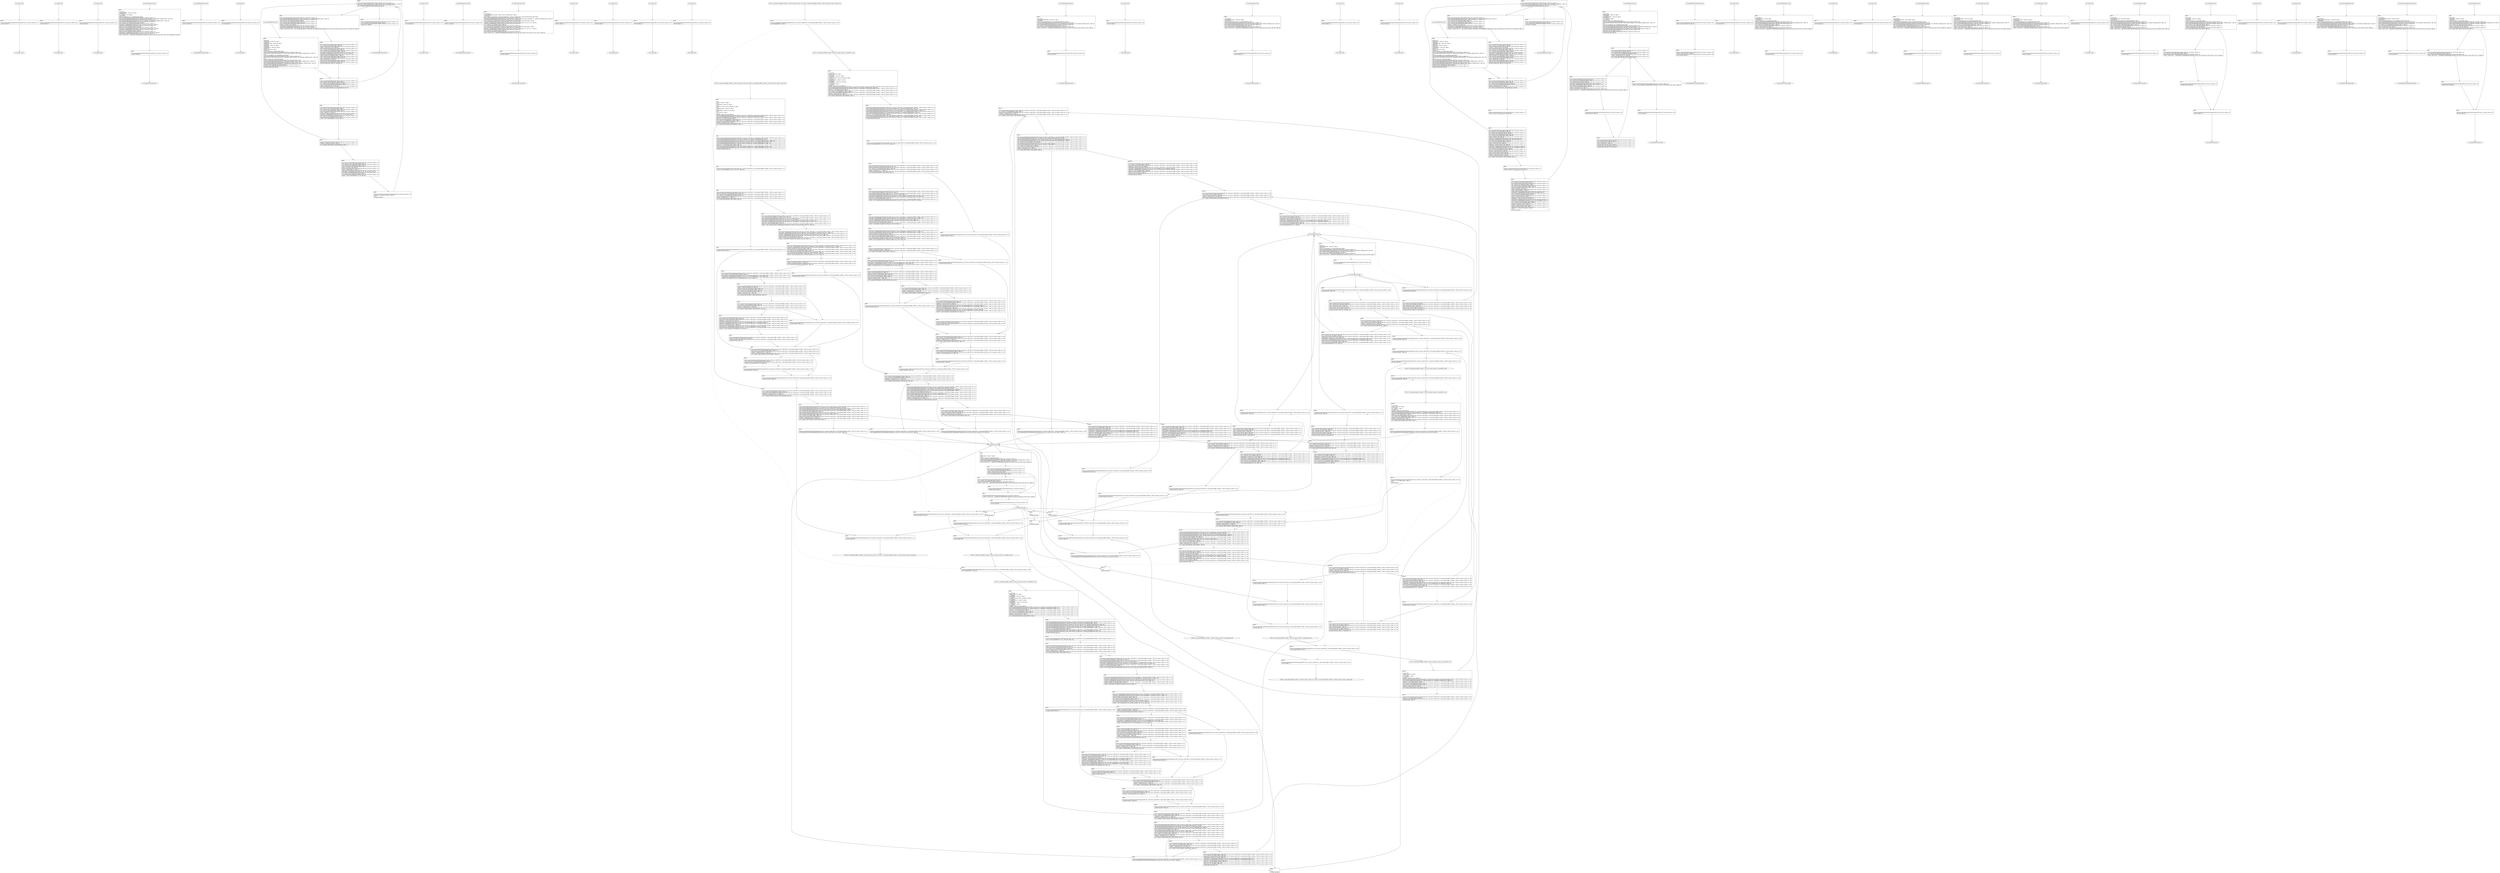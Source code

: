 digraph "icfg graph" {
BBio_ll_good1_end [label="{io_ll_good1_end}"];
BBio_ll_bad6_end [label="{io_ll_bad6_end}"];
BBio_ll_good5_end [label="{io_ll_good5_end}"];
BBio_ll_printWcharLine_end [label="{io_ll_printWcharLine_end}"];
BBio_ll_globalReturnsFalse_end [label="{io_ll_globalReturnsFalse_end}"];
BBio_ll_bad8_end [label="{io_ll_bad8_end}"];
BBio_ll_decodeHexWChars_end [label="{io_ll_decodeHexWChars_end}"];
BBio_ll_good7_end [label="{io_ll_good7_end}"];
BBio_ll_globalReturnsTrue_end [label="{io_ll_globalReturnsTrue_end}"];
BBio_ll_printStructLine_end [label="{io_ll_printStructLine_end}"];
BBio_ll_bad7_end [label="{io_ll_bad7_end}"];
BBio_ll_good6_end [label="{io_ll_good6_end}"];
BBio_ll_bad2_end [label="{io_ll_bad2_end}"];
BBio_ll_bad9_end [label="{io_ll_bad9_end}"];
BBCWE121_Stack_Based_Buffer_Overflow__CWE129_connect_socket_10_ll_CWE121_Stack_Based_Buffer_Overflow__CWE129_connect_socket_10_good_end [label="{CWE121_Stack_Based_Buffer_Overflow__CWE129_connect_socket_10_ll_CWE121_Stack_Based_Buffer_Overflow__CWE129_connect_socket_10_good_end}"];
BBCWE121_Stack_Based_Buffer_Overflow__CWE129_connect_socket_10_ll_goodB2G2_end [label="{CWE121_Stack_Based_Buffer_Overflow__CWE129_connect_socket_10_ll_goodB2G2_end}"];
BBio_ll_printUnsignedLine_end [label="{io_ll_printUnsignedLine_end}"];
BBio_ll_good4_end [label="{io_ll_good4_end}"];
BBio_ll_printSizeTLine_end [label="{io_ll_printSizeTLine_end}"];
BBio_ll_bad5_end [label="{io_ll_bad5_end}"];
BBio_ll_printLine_end [label="{io_ll_printLine_end}"];
BBio_ll_bad4_end [label="{io_ll_bad4_end}"];
BBio_ll_decodeHexChars_end [label="{io_ll_decodeHexChars_end}"];
BBio_ll_printBytesLine_end [label="{io_ll_printBytesLine_end}"];
BBio_ll_globalReturnsTrueOrFalse_end [label="{io_ll_globalReturnsTrueOrFalse_end}"];
BBio_ll_good3_end [label="{io_ll_good3_end}"];
BBCWE121_Stack_Based_Buffer_Overflow__CWE129_connect_socket_10_ll_goodB2G1_end [label="{CWE121_Stack_Based_Buffer_Overflow__CWE129_connect_socket_10_ll_goodB2G1_end}"];
BBio_ll_printHexCharLine_end [label="{io_ll_printHexCharLine_end}"];
BBCWE121_Stack_Based_Buffer_Overflow__CWE129_connect_socket_10_ll_CWE121_Stack_Based_Buffer_Overflow__CWE129_connect_socket_10_bad_end [label="{CWE121_Stack_Based_Buffer_Overflow__CWE129_connect_socket_10_ll_CWE121_Stack_Based_Buffer_Overflow__CWE129_connect_socket_10_bad_end}"];
BBio_ll_good9_end [label="{io_ll_good9_end}"];
BBio_ll_bad3_end [label="{io_ll_bad3_end}"];
BBio_ll_printDoubleLine_end [label="{io_ll_printDoubleLine_end}"];
BBio_ll_printShortLine_end [label="{io_ll_printShortLine_end}"];
BBio_ll_printLongLine_end [label="{io_ll_printLongLine_end}"];
BBio_ll_bad1_end [label="{io_ll_bad1_end}"];
BBCWE121_Stack_Based_Buffer_Overflow__CWE129_connect_socket_10_ll_goodG2B1_end [label="{CWE121_Stack_Based_Buffer_Overflow__CWE129_connect_socket_10_ll_goodG2B1_end}"];
BBio_ll_printFloatLine_end [label="{io_ll_printFloatLine_end}"];
BBio_ll_printWLine_end [label="{io_ll_printWLine_end}"];
BBio_ll_good2_end [label="{io_ll_good2_end}"];
BBio_ll_printIntLine_end [label="{io_ll_printIntLine_end}"];
BBio_ll_good8_end [label="{io_ll_good8_end}"];
BBCWE121_Stack_Based_Buffer_Overflow__CWE129_connect_socket_10_ll_goodG2B2_end [label="{CWE121_Stack_Based_Buffer_Overflow__CWE129_connect_socket_10_ll_goodG2B2_end}"];
BBio_ll_printLongLongLine_end [label="{io_ll_printLongLongLine_end}"];
BBio_ll_printHexUnsignedCharLine_end [label="{io_ll_printHexUnsignedCharLine_end}"];
BBio_ll_printSinkLine_end [label="{io_ll_printSinkLine_end}"];
BBio_ll_good1_start [label="{io_ll_good1_start}", shape=record];
io_ll_good1BB69 [label="{BB69:\l\l/home/raoxue/Desktop/MemVerif/workspace/000_062_525/source_code/io.c:187\l
  ret void, !dbg !52\l
}", shape=record];
BBio_ll_bad6_start [label="{io_ll_bad6_start}", shape=record];
io_ll_bad6BB83 [label="{BB83:\l\l/home/raoxue/Desktop/MemVerif/workspace/000_062_525/source_code/io.c:203\l
  ret void, !dbg !52\l
}", shape=record];
BBio_ll_good5_start [label="{io_ll_good5_start}", shape=record];
io_ll_good5BB73 [label="{BB73:\l\l/home/raoxue/Desktop/MemVerif/workspace/000_062_525/source_code/io.c:191\l
  ret void, !dbg !52\l
}", shape=record];
BBio_ll_printWcharLine_start [label="{io_ll_printWcharLine_start}", shape=record];
io_ll_printWcharLineBB28 [label="{BB28:\l\l/:2438796032\l
  %wideChar.addr = alloca i32, align 4\l
/:2438796032\l
  %s = alloca [2 x i32], align 4\l
/:2438796032\l
  store i32 %wideChar, i32* %wideChar.addr, align 4\l
/home/raoxue/Desktop/MemVerif/workspace/000_062_525/source_code/io.c:70\l
  call void @llvm.dbg.declare(metadata i32* %wideChar.addr, metadata !162, metadata !DIExpression()), !dbg !163\l
/home/raoxue/Desktop/MemVerif/workspace/000_062_525/source_code/io.c:74\l
  call void @llvm.dbg.declare(metadata [2 x i32]* %s, metadata !164, metadata !DIExpression()), !dbg !168\l
/home/raoxue/Desktop/MemVerif/workspace/000_062_525/source_code/io.c:75\l
  %0 = load i32, i32* %wideChar.addr, align 4, !dbg !61\l
/home/raoxue/Desktop/MemVerif/workspace/000_062_525/source_code/io.c:75\l
  %arrayidx = getelementptr inbounds [2 x i32], [2 x i32]* %s, i64 0, i64 0, !dbg !62\l
/home/raoxue/Desktop/MemVerif/workspace/000_062_525/source_code/io.c:75\l
  store i32 %0, i32* %arrayidx, align 4, !dbg !63\l
/home/raoxue/Desktop/MemVerif/workspace/000_062_525/source_code/io.c:76\l
  %arrayidx1 = getelementptr inbounds [2 x i32], [2 x i32]* %s, i64 0, i64 1, !dbg !64\l
/home/raoxue/Desktop/MemVerif/workspace/000_062_525/source_code/io.c:76\l
  store i32 0, i32* %arrayidx1, align 4, !dbg !65\l
/home/raoxue/Desktop/MemVerif/workspace/000_062_525/source_code/io.c:77\l
  %arraydecay = getelementptr inbounds [2 x i32], [2 x i32]* %s, i64 0, i64 0, !dbg !66\l
/home/raoxue/Desktop/MemVerif/workspace/000_062_525/source_code/io.c:77\l
  %call = call i32 (i8*, ...) @printf(i8* getelementptr inbounds ([5 x i8], [5 x i8]* @.str.10, i64 0, i64 0), i32* %arraydecay), !dbg !67\l
}", shape=record];
io_ll_printWcharLineBB28 [label="{BB28:\l\l/:2438796032\l
  %wideChar.addr = alloca i32, align 4\l
/:2438796032\l
  %s = alloca [2 x i32], align 4\l
/:2438796032\l
  store i32 %wideChar, i32* %wideChar.addr, align 4\l
/home/raoxue/Desktop/MemVerif/workspace/000_062_525/source_code/io.c:70\l
  call void @llvm.dbg.declare(metadata i32* %wideChar.addr, metadata !162, metadata !DIExpression()), !dbg !163\l
/home/raoxue/Desktop/MemVerif/workspace/000_062_525/source_code/io.c:74\l
  call void @llvm.dbg.declare(metadata [2 x i32]* %s, metadata !164, metadata !DIExpression()), !dbg !168\l
/home/raoxue/Desktop/MemVerif/workspace/000_062_525/source_code/io.c:75\l
  %0 = load i32, i32* %wideChar.addr, align 4, !dbg !61\l
/home/raoxue/Desktop/MemVerif/workspace/000_062_525/source_code/io.c:75\l
  %arrayidx = getelementptr inbounds [2 x i32], [2 x i32]* %s, i64 0, i64 0, !dbg !62\l
/home/raoxue/Desktop/MemVerif/workspace/000_062_525/source_code/io.c:75\l
  store i32 %0, i32* %arrayidx, align 4, !dbg !63\l
/home/raoxue/Desktop/MemVerif/workspace/000_062_525/source_code/io.c:76\l
  %arrayidx1 = getelementptr inbounds [2 x i32], [2 x i32]* %s, i64 0, i64 1, !dbg !64\l
/home/raoxue/Desktop/MemVerif/workspace/000_062_525/source_code/io.c:76\l
  store i32 0, i32* %arrayidx1, align 4, !dbg !65\l
/home/raoxue/Desktop/MemVerif/workspace/000_062_525/source_code/io.c:77\l
  %arraydecay = getelementptr inbounds [2 x i32], [2 x i32]* %s, i64 0, i64 0, !dbg !66\l
/home/raoxue/Desktop/MemVerif/workspace/000_062_525/source_code/io.c:77\l
  %call = call i32 (i8*, ...) @printf(i8* getelementptr inbounds ([5 x i8], [5 x i8]* @.str.10, i64 0, i64 0), i32* %arraydecay), !dbg !67\l
}", shape=record];
io_ll_printWcharLineBB29 [label="{BB29:\l\l/home/raoxue/Desktop/MemVerif/workspace/000_062_525/source_code/io.c:78\l
  ret void, !dbg !68\l
}", shape=record];
BBio_ll_globalReturnsFalse_start [label="{io_ll_globalReturnsFalse_start}", shape=record];
io_ll_globalReturnsFalseBB66 [label="{BB66:\l\l/home/raoxue/Desktop/MemVerif/workspace/000_062_525/source_code/io.c:163\l
  ret i32 0, !dbg !52\l
}", shape=record];
BBio_ll_bad8_start [label="{io_ll_bad8_start}", shape=record];
io_ll_bad8BB85 [label="{BB85:\l\l/home/raoxue/Desktop/MemVerif/workspace/000_062_525/source_code/io.c:205\l
  ret void, !dbg !52\l
}", shape=record];
BBio_ll_decodeHexWChars_start [label="{io_ll_decodeHexWChars_start}", shape=record];
io_ll_decodeHexWCharsBB55 [label="{BB55:\l\l/:99568200\l
  %bytes.addr = alloca i8*, align 8\l
/:99568200\l
  %numBytes.addr = alloca i64, align 8\l
/:99568200\l
  %hex.addr = alloca i32*, align 8\l
/:99568200\l
  %numWritten = alloca i64, align 8\l
/:99568200\l
  %byte = alloca i32, align 4\l
/:99568200\l
  store i8* %bytes, i8** %bytes.addr, align 8\l
/home/raoxue/Desktop/MemVerif/workspace/000_062_525/source_code/io.c:135\l
  call void @llvm.dbg.declare(metadata i8** %bytes.addr, metadata !290, metadata !DIExpression()), !dbg !291\l
/:135\l
  store i64 %numBytes, i64* %numBytes.addr, align 8\l
/home/raoxue/Desktop/MemVerif/workspace/000_062_525/source_code/io.c:135\l
  call void @llvm.dbg.declare(metadata i64* %numBytes.addr, metadata !292, metadata !DIExpression()), !dbg !293\l
/:135\l
  store i32* %hex, i32** %hex.addr, align 8\l
/home/raoxue/Desktop/MemVerif/workspace/000_062_525/source_code/io.c:135\l
  call void @llvm.dbg.declare(metadata i32** %hex.addr, metadata !294, metadata !DIExpression()), !dbg !295\l
/home/raoxue/Desktop/MemVerif/workspace/000_062_525/source_code/io.c:137\l
  call void @llvm.dbg.declare(metadata i64* %numWritten, metadata !296, metadata !DIExpression()), !dbg !297\l
/home/raoxue/Desktop/MemVerif/workspace/000_062_525/source_code/io.c:137\l
  store i64 0, i64* %numWritten, align 8, !dbg !65\l
/home/raoxue/Desktop/MemVerif/workspace/000_062_525/source_code/io.c:143\l
  br label %while.cond, !dbg !66\l
}", shape=record];
io_ll_decodeHexWCharsBB56 [label="{BB56:\l\l/home/raoxue/Desktop/MemVerif/workspace/000_062_525/source_code/io.c:143\l
  %0 = load i64, i64* %numWritten, align 8, !dbg !67\l
/home/raoxue/Desktop/MemVerif/workspace/000_062_525/source_code/io.c:143\l
  %1 = load i64, i64* %numBytes.addr, align 8, !dbg !68\l
/home/raoxue/Desktop/MemVerif/workspace/000_062_525/source_code/io.c:143\l
  %cmp = icmp ult i64 %0, %1, !dbg !69\l
/home/raoxue/Desktop/MemVerif/workspace/000_062_525/source_code/io.c:143\l
  br i1 %cmp, label %land.lhs.true, label %land.end, !dbg !70\l
}", shape=record];
io_ll_decodeHexWCharsBB57 [label="{BB57:\l\l/home/raoxue/Desktop/MemVerif/workspace/000_062_525/source_code/io.c:143\l
  %2 = load i32*, i32** %hex.addr, align 8, !dbg !71\l
/home/raoxue/Desktop/MemVerif/workspace/000_062_525/source_code/io.c:143\l
  %3 = load i64, i64* %numWritten, align 8, !dbg !72\l
/home/raoxue/Desktop/MemVerif/workspace/000_062_525/source_code/io.c:143\l
  %mul = mul i64 2, %3, !dbg !73\l
/home/raoxue/Desktop/MemVerif/workspace/000_062_525/source_code/io.c:143\l
  %arrayidx = getelementptr inbounds i32, i32* %2, i64 %mul, !dbg !71\l
/home/raoxue/Desktop/MemVerif/workspace/000_062_525/source_code/io.c:143\l
  %4 = load i32, i32* %arrayidx, align 4, !dbg !71\l
/home/raoxue/Desktop/MemVerif/workspace/000_062_525/source_code/io.c:143\l
  %call = call i32 @iswxdigit(i32 %4) #5, !dbg !74\l
}", shape=record];
io_ll_decodeHexWCharsBB57 [label="{BB57:\l\l/home/raoxue/Desktop/MemVerif/workspace/000_062_525/source_code/io.c:143\l
  %2 = load i32*, i32** %hex.addr, align 8, !dbg !71\l
/home/raoxue/Desktop/MemVerif/workspace/000_062_525/source_code/io.c:143\l
  %3 = load i64, i64* %numWritten, align 8, !dbg !72\l
/home/raoxue/Desktop/MemVerif/workspace/000_062_525/source_code/io.c:143\l
  %mul = mul i64 2, %3, !dbg !73\l
/home/raoxue/Desktop/MemVerif/workspace/000_062_525/source_code/io.c:143\l
  %arrayidx = getelementptr inbounds i32, i32* %2, i64 %mul, !dbg !71\l
/home/raoxue/Desktop/MemVerif/workspace/000_062_525/source_code/io.c:143\l
  %4 = load i32, i32* %arrayidx, align 4, !dbg !71\l
/home/raoxue/Desktop/MemVerif/workspace/000_062_525/source_code/io.c:143\l
  %call = call i32 @iswxdigit(i32 %4) #5, !dbg !74\l
}", shape=record];
io_ll_decodeHexWCharsBB59 [label="{BB59:\l\l/home/raoxue/Desktop/MemVerif/workspace/000_062_525/source_code/io.c:143\l
  %tobool = icmp ne i32 %call, 0, !dbg !74\l
/home/raoxue/Desktop/MemVerif/workspace/000_062_525/source_code/io.c:143\l
  br i1 %tobool, label %land.rhs, label %land.end, !dbg !75\l
}", shape=record];
io_ll_decodeHexWCharsBB60 [label="{BB60:\l\l/home/raoxue/Desktop/MemVerif/workspace/000_062_525/source_code/io.c:143\l
  %5 = load i32*, i32** %hex.addr, align 8, !dbg !76\l
/home/raoxue/Desktop/MemVerif/workspace/000_062_525/source_code/io.c:143\l
  %6 = load i64, i64* %numWritten, align 8, !dbg !77\l
/home/raoxue/Desktop/MemVerif/workspace/000_062_525/source_code/io.c:143\l
  %mul1 = mul i64 2, %6, !dbg !78\l
/home/raoxue/Desktop/MemVerif/workspace/000_062_525/source_code/io.c:143\l
  %add = add i64 %mul1, 1, !dbg !79\l
/home/raoxue/Desktop/MemVerif/workspace/000_062_525/source_code/io.c:143\l
  %arrayidx2 = getelementptr inbounds i32, i32* %5, i64 %add, !dbg !76\l
/home/raoxue/Desktop/MemVerif/workspace/000_062_525/source_code/io.c:143\l
  %7 = load i32, i32* %arrayidx2, align 4, !dbg !76\l
/home/raoxue/Desktop/MemVerif/workspace/000_062_525/source_code/io.c:143\l
  %call3 = call i32 @iswxdigit(i32 %7) #5, !dbg !80\l
}", shape=record];
io_ll_decodeHexWCharsBB60 [label="{BB60:\l\l/home/raoxue/Desktop/MemVerif/workspace/000_062_525/source_code/io.c:143\l
  %5 = load i32*, i32** %hex.addr, align 8, !dbg !76\l
/home/raoxue/Desktop/MemVerif/workspace/000_062_525/source_code/io.c:143\l
  %6 = load i64, i64* %numWritten, align 8, !dbg !77\l
/home/raoxue/Desktop/MemVerif/workspace/000_062_525/source_code/io.c:143\l
  %mul1 = mul i64 2, %6, !dbg !78\l
/home/raoxue/Desktop/MemVerif/workspace/000_062_525/source_code/io.c:143\l
  %add = add i64 %mul1, 1, !dbg !79\l
/home/raoxue/Desktop/MemVerif/workspace/000_062_525/source_code/io.c:143\l
  %arrayidx2 = getelementptr inbounds i32, i32* %5, i64 %add, !dbg !76\l
/home/raoxue/Desktop/MemVerif/workspace/000_062_525/source_code/io.c:143\l
  %7 = load i32, i32* %arrayidx2, align 4, !dbg !76\l
/home/raoxue/Desktop/MemVerif/workspace/000_062_525/source_code/io.c:143\l
  %call3 = call i32 @iswxdigit(i32 %7) #5, !dbg !80\l
}", shape=record];
io_ll_decodeHexWCharsBB61 [label="{BB61:\l\l/home/raoxue/Desktop/MemVerif/workspace/000_062_525/source_code/io.c:143\l
  %tobool4 = icmp ne i32 %call3, 0, !dbg !75\l
/:143\l
  br label %land.end\l
}", shape=record];
io_ll_decodeHexWCharsBB58 [label="{BB58:\l\l/home/raoxue/Desktop/MemVerif/workspace/000_062_525/source_code/io.c:0\l
  %8 = phi i1 [ false, %land.lhs.true ], [ false, %while.cond ], [ %tobool4, %land.rhs ], !dbg !81\l
/home/raoxue/Desktop/MemVerif/workspace/000_062_525/source_code/io.c:143\l
  br i1 %8, label %while.body, label %while.end, !dbg !66\l
}", shape=record];
io_ll_decodeHexWCharsBB62 [label="{BB62:\l\l/home/raoxue/Desktop/MemVerif/workspace/000_062_525/source_code/io.c:145\l
  call void @llvm.dbg.declare(metadata i32* %byte, metadata !314, metadata !DIExpression()), !dbg !316\l
/home/raoxue/Desktop/MemVerif/workspace/000_062_525/source_code/io.c:146\l
  %9 = load i32*, i32** %hex.addr, align 8, !dbg !85\l
/home/raoxue/Desktop/MemVerif/workspace/000_062_525/source_code/io.c:146\l
  %10 = load i64, i64* %numWritten, align 8, !dbg !86\l
/home/raoxue/Desktop/MemVerif/workspace/000_062_525/source_code/io.c:146\l
  %mul5 = mul i64 2, %10, !dbg !87\l
/home/raoxue/Desktop/MemVerif/workspace/000_062_525/source_code/io.c:146\l
  %arrayidx6 = getelementptr inbounds i32, i32* %9, i64 %mul5, !dbg !85\l
/home/raoxue/Desktop/MemVerif/workspace/000_062_525/source_code/io.c:146\l
  %call7 = call i32 (i32*, i32*, ...) @__isoc99_swscanf(i32* %arrayidx6, i32* getelementptr inbounds ([5 x i32], [5 x i32]* @.str.16, i64 0, i64 0), i32* %byte) #5, !dbg !88\l
}", shape=record];
io_ll_decodeHexWCharsBB62 [label="{BB62:\l\l/home/raoxue/Desktop/MemVerif/workspace/000_062_525/source_code/io.c:145\l
  call void @llvm.dbg.declare(metadata i32* %byte, metadata !314, metadata !DIExpression()), !dbg !316\l
/home/raoxue/Desktop/MemVerif/workspace/000_062_525/source_code/io.c:146\l
  %9 = load i32*, i32** %hex.addr, align 8, !dbg !85\l
/home/raoxue/Desktop/MemVerif/workspace/000_062_525/source_code/io.c:146\l
  %10 = load i64, i64* %numWritten, align 8, !dbg !86\l
/home/raoxue/Desktop/MemVerif/workspace/000_062_525/source_code/io.c:146\l
  %mul5 = mul i64 2, %10, !dbg !87\l
/home/raoxue/Desktop/MemVerif/workspace/000_062_525/source_code/io.c:146\l
  %arrayidx6 = getelementptr inbounds i32, i32* %9, i64 %mul5, !dbg !85\l
/home/raoxue/Desktop/MemVerif/workspace/000_062_525/source_code/io.c:146\l
  %call7 = call i32 (i32*, i32*, ...) @__isoc99_swscanf(i32* %arrayidx6, i32* getelementptr inbounds ([5 x i32], [5 x i32]* @.str.16, i64 0, i64 0), i32* %byte) #5, !dbg !88\l
}", shape=record];
io_ll_decodeHexWCharsBB64 [label="{BB64:\l\l/home/raoxue/Desktop/MemVerif/workspace/000_062_525/source_code/io.c:147\l
  %11 = load i32, i32* %byte, align 4, !dbg !89\l
/home/raoxue/Desktop/MemVerif/workspace/000_062_525/source_code/io.c:147\l
  %conv = trunc i32 %11 to i8, !dbg !90\l
/home/raoxue/Desktop/MemVerif/workspace/000_062_525/source_code/io.c:147\l
  %12 = load i8*, i8** %bytes.addr, align 8, !dbg !91\l
/home/raoxue/Desktop/MemVerif/workspace/000_062_525/source_code/io.c:147\l
  %13 = load i64, i64* %numWritten, align 8, !dbg !92\l
/home/raoxue/Desktop/MemVerif/workspace/000_062_525/source_code/io.c:147\l
  %arrayidx8 = getelementptr inbounds i8, i8* %12, i64 %13, !dbg !91\l
/home/raoxue/Desktop/MemVerif/workspace/000_062_525/source_code/io.c:147\l
  store i8 %conv, i8* %arrayidx8, align 1, !dbg !93\l
/home/raoxue/Desktop/MemVerif/workspace/000_062_525/source_code/io.c:148\l
  %14 = load i64, i64* %numWritten, align 8, !dbg !94\l
/home/raoxue/Desktop/MemVerif/workspace/000_062_525/source_code/io.c:148\l
  %inc = add i64 %14, 1, !dbg !94\l
/home/raoxue/Desktop/MemVerif/workspace/000_062_525/source_code/io.c:148\l
  store i64 %inc, i64* %numWritten, align 8, !dbg !94\l
/home/raoxue/Desktop/MemVerif/workspace/000_062_525/source_code/io.c:143\l
  br label %while.cond, !dbg !66, !llvm.loop !95\l
}", shape=record];
io_ll_decodeHexWCharsBB63 [label="{BB63:\l\l/home/raoxue/Desktop/MemVerif/workspace/000_062_525/source_code/io.c:151\l
  %15 = load i64, i64* %numWritten, align 8, !dbg !98\l
/home/raoxue/Desktop/MemVerif/workspace/000_062_525/source_code/io.c:151\l
  ret i64 %15, !dbg !99\l
}", shape=record];
BBio_ll_good7_start [label="{io_ll_good7_start}", shape=record];
io_ll_good7BB75 [label="{BB75:\l\l/home/raoxue/Desktop/MemVerif/workspace/000_062_525/source_code/io.c:193\l
  ret void, !dbg !52\l
}", shape=record];
BBio_ll_globalReturnsTrue_start [label="{io_ll_globalReturnsTrue_start}", shape=record];
io_ll_globalReturnsTrueBB65 [label="{BB65:\l\l/home/raoxue/Desktop/MemVerif/workspace/000_062_525/source_code/io.c:158\l
  ret i32 1, !dbg !52\l
}", shape=record];
BBio_ll_printStructLine_start [label="{io_ll_printStructLine_start}", shape=record];
io_ll_printStructLineBB36 [label="{BB36:\l\l/:2438796032\l
  %structTwoIntsStruct.addr = alloca %struct._twoIntsStruct*, align 8\l
/:2438796032\l
  store %struct._twoIntsStruct* %structTwoIntsStruct, %struct._twoIntsStruct** %structTwoIntsStruct.addr, align 8\l
/home/raoxue/Desktop/MemVerif/workspace/000_062_525/source_code/io.c:95\l
  call void @llvm.dbg.declare(metadata %struct._twoIntsStruct** %structTwoIntsStruct.addr, metadata !212, metadata !DIExpression()), !dbg !213\l
/home/raoxue/Desktop/MemVerif/workspace/000_062_525/source_code/io.c:97\l
  %0 = load %struct._twoIntsStruct*, %struct._twoIntsStruct** %structTwoIntsStruct.addr, align 8, !dbg !61\l
/home/raoxue/Desktop/MemVerif/workspace/000_062_525/source_code/io.c:97\l
  %intOne = getelementptr inbounds %struct._twoIntsStruct, %struct._twoIntsStruct* %0, i32 0, i32 0, !dbg !62\l
/home/raoxue/Desktop/MemVerif/workspace/000_062_525/source_code/io.c:97\l
  %1 = load i32, i32* %intOne, align 4, !dbg !62\l
/home/raoxue/Desktop/MemVerif/workspace/000_062_525/source_code/io.c:97\l
  %2 = load %struct._twoIntsStruct*, %struct._twoIntsStruct** %structTwoIntsStruct.addr, align 8, !dbg !63\l
/home/raoxue/Desktop/MemVerif/workspace/000_062_525/source_code/io.c:97\l
  %intTwo = getelementptr inbounds %struct._twoIntsStruct, %struct._twoIntsStruct* %2, i32 0, i32 1, !dbg !64\l
/home/raoxue/Desktop/MemVerif/workspace/000_062_525/source_code/io.c:97\l
  %3 = load i32, i32* %intTwo, align 4, !dbg !64\l
/home/raoxue/Desktop/MemVerif/workspace/000_062_525/source_code/io.c:97\l
  %call = call i32 (i8*, ...) @printf(i8* getelementptr inbounds ([10 x i8], [10 x i8]* @.str.13, i64 0, i64 0), i32 %1, i32 %3), !dbg !65\l
}", shape=record];
io_ll_printStructLineBB36 [label="{BB36:\l\l/:2438796032\l
  %structTwoIntsStruct.addr = alloca %struct._twoIntsStruct*, align 8\l
/:2438796032\l
  store %struct._twoIntsStruct* %structTwoIntsStruct, %struct._twoIntsStruct** %structTwoIntsStruct.addr, align 8\l
/home/raoxue/Desktop/MemVerif/workspace/000_062_525/source_code/io.c:95\l
  call void @llvm.dbg.declare(metadata %struct._twoIntsStruct** %structTwoIntsStruct.addr, metadata !212, metadata !DIExpression()), !dbg !213\l
/home/raoxue/Desktop/MemVerif/workspace/000_062_525/source_code/io.c:97\l
  %0 = load %struct._twoIntsStruct*, %struct._twoIntsStruct** %structTwoIntsStruct.addr, align 8, !dbg !61\l
/home/raoxue/Desktop/MemVerif/workspace/000_062_525/source_code/io.c:97\l
  %intOne = getelementptr inbounds %struct._twoIntsStruct, %struct._twoIntsStruct* %0, i32 0, i32 0, !dbg !62\l
/home/raoxue/Desktop/MemVerif/workspace/000_062_525/source_code/io.c:97\l
  %1 = load i32, i32* %intOne, align 4, !dbg !62\l
/home/raoxue/Desktop/MemVerif/workspace/000_062_525/source_code/io.c:97\l
  %2 = load %struct._twoIntsStruct*, %struct._twoIntsStruct** %structTwoIntsStruct.addr, align 8, !dbg !63\l
/home/raoxue/Desktop/MemVerif/workspace/000_062_525/source_code/io.c:97\l
  %intTwo = getelementptr inbounds %struct._twoIntsStruct, %struct._twoIntsStruct* %2, i32 0, i32 1, !dbg !64\l
/home/raoxue/Desktop/MemVerif/workspace/000_062_525/source_code/io.c:97\l
  %3 = load i32, i32* %intTwo, align 4, !dbg !64\l
/home/raoxue/Desktop/MemVerif/workspace/000_062_525/source_code/io.c:97\l
  %call = call i32 (i8*, ...) @printf(i8* getelementptr inbounds ([10 x i8], [10 x i8]* @.str.13, i64 0, i64 0), i32 %1, i32 %3), !dbg !65\l
}", shape=record];
io_ll_printStructLineBB37 [label="{BB37:\l\l/home/raoxue/Desktop/MemVerif/workspace/000_062_525/source_code/io.c:98\l
  ret void, !dbg !66\l
}", shape=record];
BBio_ll_bad7_start [label="{io_ll_bad7_start}", shape=record];
io_ll_bad7BB84 [label="{BB84:\l\l/home/raoxue/Desktop/MemVerif/workspace/000_062_525/source_code/io.c:204\l
  ret void, !dbg !52\l
}", shape=record];
BBio_ll_good6_start [label="{io_ll_good6_start}", shape=record];
io_ll_good6BB74 [label="{BB74:\l\l/home/raoxue/Desktop/MemVerif/workspace/000_062_525/source_code/io.c:192\l
  ret void, !dbg !52\l
}", shape=record];
BBio_ll_bad2_start [label="{io_ll_bad2_start}", shape=record];
io_ll_bad2BB79 [label="{BB79:\l\l/home/raoxue/Desktop/MemVerif/workspace/000_062_525/source_code/io.c:199\l
  ret void, !dbg !52\l
}", shape=record];
BBio_ll_bad9_start [label="{io_ll_bad9_start}", shape=record];
io_ll_bad9BB86 [label="{BB86:\l\l/home/raoxue/Desktop/MemVerif/workspace/000_062_525/source_code/io.c:206\l
  ret void, !dbg !52\l
}", shape=record];
BBCWE121_Stack_Based_Buffer_Overflow__CWE129_connect_socket_10_ll_CWE121_Stack_Based_Buffer_Overflow__CWE129_connect_socket_10_good_start [label="{CWE121_Stack_Based_Buffer_Overflow__CWE129_connect_socket_10_ll_CWE121_Stack_Based_Buffer_Overflow__CWE129_connect_socket_10_good_start}", shape=record];
CWE121_Stack_Based_Buffer_Overflow__CWE129_connect_socket_10_ll_CWE121_Stack_Based_Buffer_Overflow__CWE129_connect_socket_10_goodBB130 [label="{BB130:\l\l/home/raoxue/Desktop/MemVerif/workspace/000_062_525/source_code/CWE121_Stack_Based_Buffer_Overflow__CWE129_connect_socket_10.c:397\l
  call void @goodB2G1(), !dbg !67\l
}", shape=record];
CWE121_Stack_Based_Buffer_Overflow__CWE129_connect_socket_10_ll_CWE121_Stack_Based_Buffer_Overflow__CWE129_connect_socket_10_goodBB130 [label="{BB130:\l\l/home/raoxue/Desktop/MemVerif/workspace/000_062_525/source_code/CWE121_Stack_Based_Buffer_Overflow__CWE129_connect_socket_10.c:397\l
  call void @goodB2G1(), !dbg !67\l
}", shape=record];
CWE121_Stack_Based_Buffer_Overflow__CWE129_connect_socket_10_ll_CWE121_Stack_Based_Buffer_Overflow__CWE129_connect_socket_10_goodBB131 [label="{BB131:\l\l/home/raoxue/Desktop/MemVerif/workspace/000_062_525/source_code/CWE121_Stack_Based_Buffer_Overflow__CWE129_connect_socket_10.c:398\l
  call void @goodB2G2(), !dbg !68\l
}", shape=record];
CWE121_Stack_Based_Buffer_Overflow__CWE129_connect_socket_10_ll_CWE121_Stack_Based_Buffer_Overflow__CWE129_connect_socket_10_goodBB131 [label="{BB131:\l\l/home/raoxue/Desktop/MemVerif/workspace/000_062_525/source_code/CWE121_Stack_Based_Buffer_Overflow__CWE129_connect_socket_10.c:398\l
  call void @goodB2G2(), !dbg !68\l
}", shape=record];
CWE121_Stack_Based_Buffer_Overflow__CWE129_connect_socket_10_ll_CWE121_Stack_Based_Buffer_Overflow__CWE129_connect_socket_10_goodBB132 [label="{BB132:\l\l/home/raoxue/Desktop/MemVerif/workspace/000_062_525/source_code/CWE121_Stack_Based_Buffer_Overflow__CWE129_connect_socket_10.c:399\l
  call void @goodG2B1(), !dbg !69\l
}", shape=record];
CWE121_Stack_Based_Buffer_Overflow__CWE129_connect_socket_10_ll_CWE121_Stack_Based_Buffer_Overflow__CWE129_connect_socket_10_goodBB132 [label="{BB132:\l\l/home/raoxue/Desktop/MemVerif/workspace/000_062_525/source_code/CWE121_Stack_Based_Buffer_Overflow__CWE129_connect_socket_10.c:399\l
  call void @goodG2B1(), !dbg !69\l
}", shape=record];
CWE121_Stack_Based_Buffer_Overflow__CWE129_connect_socket_10_ll_CWE121_Stack_Based_Buffer_Overflow__CWE129_connect_socket_10_goodBB133 [label="{BB133:\l\l/home/raoxue/Desktop/MemVerif/workspace/000_062_525/source_code/CWE121_Stack_Based_Buffer_Overflow__CWE129_connect_socket_10.c:400\l
  call void @goodG2B2(), !dbg !70\l
}", shape=record];
CWE121_Stack_Based_Buffer_Overflow__CWE129_connect_socket_10_ll_CWE121_Stack_Based_Buffer_Overflow__CWE129_connect_socket_10_goodBB133 [label="{BB133:\l\l/home/raoxue/Desktop/MemVerif/workspace/000_062_525/source_code/CWE121_Stack_Based_Buffer_Overflow__CWE129_connect_socket_10.c:400\l
  call void @goodG2B2(), !dbg !70\l
}", shape=record];
CWE121_Stack_Based_Buffer_Overflow__CWE129_connect_socket_10_ll_CWE121_Stack_Based_Buffer_Overflow__CWE129_connect_socket_10_goodBB134 [label="{BB134:\l\l/home/raoxue/Desktop/MemVerif/workspace/000_062_525/source_code/CWE121_Stack_Based_Buffer_Overflow__CWE129_connect_socket_10.c:401\l
  ret void, !dbg !71\l
}", shape=record];
BBCWE121_Stack_Based_Buffer_Overflow__CWE129_connect_socket_10_ll_goodB2G2_start [label="{CWE121_Stack_Based_Buffer_Overflow__CWE129_connect_socket_10_ll_goodB2G2_start}", shape=record];
CWE121_Stack_Based_Buffer_Overflow__CWE129_connect_socket_10_ll_goodB2G2BB67 [label="{BB67:\l\l/:115668664\l
  %data = alloca i32, align 4\l
/:115668664\l
  %recvResult = alloca i32, align 4\l
/:115668664\l
  %service = alloca %struct.sockaddr_in, align 4\l
/:115668664\l
  %connectSocket = alloca i32, align 4\l
/:115668664\l
  %inputBuffer = alloca [14 x i8], align 1\l
/:115668664\l
  %i = alloca i32, align 4\l
/:115668664\l
  %buffer = alloca [10 x i32], align 16\l
/home/raoxue/Desktop/MemVerif/workspace/000_062_525/source_code/CWE121_Stack_Based_Buffer_Overflow__CWE129_connect_socket_10.c:233\l
  call void @llvm.dbg.declare(metadata i32* %data, metadata !322, metadata !DIExpression()), !dbg !323\l
/home/raoxue/Desktop/MemVerif/workspace/000_062_525/source_code/CWE121_Stack_Based_Buffer_Overflow__CWE129_connect_socket_10.c:235\l
  store i32 -1, i32* %data, align 4, !dbg !70\l
/home/raoxue/Desktop/MemVerif/workspace/000_062_525/source_code/CWE121_Stack_Based_Buffer_Overflow__CWE129_connect_socket_10.c:236\l
  %0 = load i32, i32* @globalTrue, align 4, !dbg !71\l
/home/raoxue/Desktop/MemVerif/workspace/000_062_525/source_code/CWE121_Stack_Based_Buffer_Overflow__CWE129_connect_socket_10.c:236\l
  %tobool = icmp ne i32 %0, 0, !dbg !71\l
/home/raoxue/Desktop/MemVerif/workspace/000_062_525/source_code/CWE121_Stack_Based_Buffer_Overflow__CWE129_connect_socket_10.c:236\l
  br i1 %tobool, label %if.then, label %if.end22, !dbg !73\l
}", shape=record];
CWE121_Stack_Based_Buffer_Overflow__CWE129_connect_socket_10_ll_goodB2G2BB68 [label="{BB68:\l\l/home/raoxue/Desktop/MemVerif/workspace/000_062_525/source_code/CWE121_Stack_Based_Buffer_Overflow__CWE129_connect_socket_10.c:243\l
  call void @llvm.dbg.declare(metadata i32* %recvResult, metadata !328, metadata !DIExpression()), !dbg !331\l
/home/raoxue/Desktop/MemVerif/workspace/000_062_525/source_code/CWE121_Stack_Based_Buffer_Overflow__CWE129_connect_socket_10.c:244\l
  call void @llvm.dbg.declare(metadata %struct.sockaddr_in* %service, metadata !332, metadata !DIExpression()), !dbg !333\l
/home/raoxue/Desktop/MemVerif/workspace/000_062_525/source_code/CWE121_Stack_Based_Buffer_Overflow__CWE129_connect_socket_10.c:245\l
  call void @llvm.dbg.declare(metadata i32* %connectSocket, metadata !334, metadata !DIExpression()), !dbg !335\l
/home/raoxue/Desktop/MemVerif/workspace/000_062_525/source_code/CWE121_Stack_Based_Buffer_Overflow__CWE129_connect_socket_10.c:245\l
  store i32 -1, i32* %connectSocket, align 4, !dbg !102\l
/home/raoxue/Desktop/MemVerif/workspace/000_062_525/source_code/CWE121_Stack_Based_Buffer_Overflow__CWE129_connect_socket_10.c:246\l
  call void @llvm.dbg.declare(metadata [14 x i8]* %inputBuffer, metadata !336, metadata !DIExpression()), !dbg !337\l
/home/raoxue/Desktop/MemVerif/workspace/000_062_525/source_code/CWE121_Stack_Based_Buffer_Overflow__CWE129_connect_socket_10.c:247\l
  br label %do.body, !dbg !105\l
}", shape=record];
CWE121_Stack_Based_Buffer_Overflow__CWE129_connect_socket_10_ll_goodB2G2BB70 [label="{BB70:\l\l/home/raoxue/Desktop/MemVerif/workspace/000_062_525/source_code/CWE121_Stack_Based_Buffer_Overflow__CWE129_connect_socket_10.c:257\l
  %call = call i32 @socket(i32 2, i32 1, i32 6) #7, !dbg !106\l
}", shape=record];
CWE121_Stack_Based_Buffer_Overflow__CWE129_connect_socket_10_ll_goodB2G2BB70 [label="{BB70:\l\l/home/raoxue/Desktop/MemVerif/workspace/000_062_525/source_code/CWE121_Stack_Based_Buffer_Overflow__CWE129_connect_socket_10.c:257\l
  %call = call i32 @socket(i32 2, i32 1, i32 6) #7, !dbg !106\l
}", shape=record];
CWE121_Stack_Based_Buffer_Overflow__CWE129_connect_socket_10_ll_goodB2G2BB71 [label="{BB71:\l\l/home/raoxue/Desktop/MemVerif/workspace/000_062_525/source_code/CWE121_Stack_Based_Buffer_Overflow__CWE129_connect_socket_10.c:257\l
  store i32 %call, i32* %connectSocket, align 4, !dbg !108\l
/home/raoxue/Desktop/MemVerif/workspace/000_062_525/source_code/CWE121_Stack_Based_Buffer_Overflow__CWE129_connect_socket_10.c:258\l
  %1 = load i32, i32* %connectSocket, align 4, !dbg !109\l
/home/raoxue/Desktop/MemVerif/workspace/000_062_525/source_code/CWE121_Stack_Based_Buffer_Overflow__CWE129_connect_socket_10.c:258\l
  %cmp = icmp eq i32 %1, -1, !dbg !111\l
/home/raoxue/Desktop/MemVerif/workspace/000_062_525/source_code/CWE121_Stack_Based_Buffer_Overflow__CWE129_connect_socket_10.c:258\l
  br i1 %cmp, label %if.then1, label %if.end, !dbg !112\l
}", shape=record];
CWE121_Stack_Based_Buffer_Overflow__CWE129_connect_socket_10_ll_goodB2G2BB72 [label="{BB72:\l\l/home/raoxue/Desktop/MemVerif/workspace/000_062_525/source_code/CWE121_Stack_Based_Buffer_Overflow__CWE129_connect_socket_10.c:260\l
  br label %do.end, !dbg !113\l
}", shape=record];
CWE121_Stack_Based_Buffer_Overflow__CWE129_connect_socket_10_ll_goodB2G2BB73 [label="{BB73:\l\l/home/raoxue/Desktop/MemVerif/workspace/000_062_525/source_code/CWE121_Stack_Based_Buffer_Overflow__CWE129_connect_socket_10.c:262\l
  %2 = bitcast %struct.sockaddr_in* %service to i8*, !dbg !115\l
/home/raoxue/Desktop/MemVerif/workspace/000_062_525/source_code/CWE121_Stack_Based_Buffer_Overflow__CWE129_connect_socket_10.c:262\l
  call void @llvm.memset.p0i8.i64(i8* align 4 %2, i8 0, i64 16, i1 false), !dbg !115\l
/home/raoxue/Desktop/MemVerif/workspace/000_062_525/source_code/CWE121_Stack_Based_Buffer_Overflow__CWE129_connect_socket_10.c:263\l
  %sin_family = getelementptr inbounds %struct.sockaddr_in, %struct.sockaddr_in* %service, i32 0, i32 0, !dbg !116\l
/home/raoxue/Desktop/MemVerif/workspace/000_062_525/source_code/CWE121_Stack_Based_Buffer_Overflow__CWE129_connect_socket_10.c:263\l
  store i16 2, i16* %sin_family, align 4, !dbg !117\l
/home/raoxue/Desktop/MemVerif/workspace/000_062_525/source_code/CWE121_Stack_Based_Buffer_Overflow__CWE129_connect_socket_10.c:264\l
  %call2 = call i32 @inet_addr(i8* getelementptr inbounds ([10 x i8], [10 x i8]* @.str, i64 0, i64 0)) #7, !dbg !118\l
}", shape=record];
CWE121_Stack_Based_Buffer_Overflow__CWE129_connect_socket_10_ll_goodB2G2BB73 [label="{BB73:\l\l/home/raoxue/Desktop/MemVerif/workspace/000_062_525/source_code/CWE121_Stack_Based_Buffer_Overflow__CWE129_connect_socket_10.c:262\l
  %2 = bitcast %struct.sockaddr_in* %service to i8*, !dbg !115\l
/home/raoxue/Desktop/MemVerif/workspace/000_062_525/source_code/CWE121_Stack_Based_Buffer_Overflow__CWE129_connect_socket_10.c:262\l
  call void @llvm.memset.p0i8.i64(i8* align 4 %2, i8 0, i64 16, i1 false), !dbg !115\l
/home/raoxue/Desktop/MemVerif/workspace/000_062_525/source_code/CWE121_Stack_Based_Buffer_Overflow__CWE129_connect_socket_10.c:263\l
  %sin_family = getelementptr inbounds %struct.sockaddr_in, %struct.sockaddr_in* %service, i32 0, i32 0, !dbg !116\l
/home/raoxue/Desktop/MemVerif/workspace/000_062_525/source_code/CWE121_Stack_Based_Buffer_Overflow__CWE129_connect_socket_10.c:263\l
  store i16 2, i16* %sin_family, align 4, !dbg !117\l
/home/raoxue/Desktop/MemVerif/workspace/000_062_525/source_code/CWE121_Stack_Based_Buffer_Overflow__CWE129_connect_socket_10.c:264\l
  %call2 = call i32 @inet_addr(i8* getelementptr inbounds ([10 x i8], [10 x i8]* @.str, i64 0, i64 0)) #7, !dbg !118\l
}", shape=record];
CWE121_Stack_Based_Buffer_Overflow__CWE129_connect_socket_10_ll_goodB2G2BB75 [label="{BB75:\l\l/home/raoxue/Desktop/MemVerif/workspace/000_062_525/source_code/CWE121_Stack_Based_Buffer_Overflow__CWE129_connect_socket_10.c:264\l
  %sin_addr = getelementptr inbounds %struct.sockaddr_in, %struct.sockaddr_in* %service, i32 0, i32 2, !dbg !119\l
/home/raoxue/Desktop/MemVerif/workspace/000_062_525/source_code/CWE121_Stack_Based_Buffer_Overflow__CWE129_connect_socket_10.c:264\l
  %s_addr = getelementptr inbounds %struct.in_addr, %struct.in_addr* %sin_addr, i32 0, i32 0, !dbg !120\l
/home/raoxue/Desktop/MemVerif/workspace/000_062_525/source_code/CWE121_Stack_Based_Buffer_Overflow__CWE129_connect_socket_10.c:264\l
  store i32 %call2, i32* %s_addr, align 4, !dbg !121\l
/home/raoxue/Desktop/MemVerif/workspace/000_062_525/source_code/CWE121_Stack_Based_Buffer_Overflow__CWE129_connect_socket_10.c:265\l
  %call3 = call zeroext i16 @htons(i16 zeroext 27015) #8, !dbg !122\l
}", shape=record];
CWE121_Stack_Based_Buffer_Overflow__CWE129_connect_socket_10_ll_goodB2G2BB75 [label="{BB75:\l\l/home/raoxue/Desktop/MemVerif/workspace/000_062_525/source_code/CWE121_Stack_Based_Buffer_Overflow__CWE129_connect_socket_10.c:264\l
  %sin_addr = getelementptr inbounds %struct.sockaddr_in, %struct.sockaddr_in* %service, i32 0, i32 2, !dbg !119\l
/home/raoxue/Desktop/MemVerif/workspace/000_062_525/source_code/CWE121_Stack_Based_Buffer_Overflow__CWE129_connect_socket_10.c:264\l
  %s_addr = getelementptr inbounds %struct.in_addr, %struct.in_addr* %sin_addr, i32 0, i32 0, !dbg !120\l
/home/raoxue/Desktop/MemVerif/workspace/000_062_525/source_code/CWE121_Stack_Based_Buffer_Overflow__CWE129_connect_socket_10.c:264\l
  store i32 %call2, i32* %s_addr, align 4, !dbg !121\l
/home/raoxue/Desktop/MemVerif/workspace/000_062_525/source_code/CWE121_Stack_Based_Buffer_Overflow__CWE129_connect_socket_10.c:265\l
  %call3 = call zeroext i16 @htons(i16 zeroext 27015) #8, !dbg !122\l
}", shape=record];
CWE121_Stack_Based_Buffer_Overflow__CWE129_connect_socket_10_ll_goodB2G2BB76 [label="{BB76:\l\l/home/raoxue/Desktop/MemVerif/workspace/000_062_525/source_code/CWE121_Stack_Based_Buffer_Overflow__CWE129_connect_socket_10.c:265\l
  %sin_port = getelementptr inbounds %struct.sockaddr_in, %struct.sockaddr_in* %service, i32 0, i32 1, !dbg !123\l
/home/raoxue/Desktop/MemVerif/workspace/000_062_525/source_code/CWE121_Stack_Based_Buffer_Overflow__CWE129_connect_socket_10.c:265\l
  store i16 %call3, i16* %sin_port, align 2, !dbg !124\l
/home/raoxue/Desktop/MemVerif/workspace/000_062_525/source_code/CWE121_Stack_Based_Buffer_Overflow__CWE129_connect_socket_10.c:266\l
  %3 = load i32, i32* %connectSocket, align 4, !dbg !125\l
/home/raoxue/Desktop/MemVerif/workspace/000_062_525/source_code/CWE121_Stack_Based_Buffer_Overflow__CWE129_connect_socket_10.c:266\l
  %4 = bitcast %struct.sockaddr_in* %service to %struct.sockaddr*, !dbg !127\l
/home/raoxue/Desktop/MemVerif/workspace/000_062_525/source_code/CWE121_Stack_Based_Buffer_Overflow__CWE129_connect_socket_10.c:266\l
  %call4 = call i32 @connect(i32 %3, %struct.sockaddr* %4, i32 16), !dbg !128\l
}", shape=record];
CWE121_Stack_Based_Buffer_Overflow__CWE129_connect_socket_10_ll_goodB2G2BB76 [label="{BB76:\l\l/home/raoxue/Desktop/MemVerif/workspace/000_062_525/source_code/CWE121_Stack_Based_Buffer_Overflow__CWE129_connect_socket_10.c:265\l
  %sin_port = getelementptr inbounds %struct.sockaddr_in, %struct.sockaddr_in* %service, i32 0, i32 1, !dbg !123\l
/home/raoxue/Desktop/MemVerif/workspace/000_062_525/source_code/CWE121_Stack_Based_Buffer_Overflow__CWE129_connect_socket_10.c:265\l
  store i16 %call3, i16* %sin_port, align 2, !dbg !124\l
/home/raoxue/Desktop/MemVerif/workspace/000_062_525/source_code/CWE121_Stack_Based_Buffer_Overflow__CWE129_connect_socket_10.c:266\l
  %3 = load i32, i32* %connectSocket, align 4, !dbg !125\l
/home/raoxue/Desktop/MemVerif/workspace/000_062_525/source_code/CWE121_Stack_Based_Buffer_Overflow__CWE129_connect_socket_10.c:266\l
  %4 = bitcast %struct.sockaddr_in* %service to %struct.sockaddr*, !dbg !127\l
/home/raoxue/Desktop/MemVerif/workspace/000_062_525/source_code/CWE121_Stack_Based_Buffer_Overflow__CWE129_connect_socket_10.c:266\l
  %call4 = call i32 @connect(i32 %3, %struct.sockaddr* %4, i32 16), !dbg !128\l
}", shape=record];
CWE121_Stack_Based_Buffer_Overflow__CWE129_connect_socket_10_ll_goodB2G2BB77 [label="{BB77:\l\l/home/raoxue/Desktop/MemVerif/workspace/000_062_525/source_code/CWE121_Stack_Based_Buffer_Overflow__CWE129_connect_socket_10.c:266\l
  %cmp5 = icmp eq i32 %call4, -1, !dbg !129\l
/home/raoxue/Desktop/MemVerif/workspace/000_062_525/source_code/CWE121_Stack_Based_Buffer_Overflow__CWE129_connect_socket_10.c:266\l
  br i1 %cmp5, label %if.then6, label %if.end7, !dbg !130\l
}", shape=record];
CWE121_Stack_Based_Buffer_Overflow__CWE129_connect_socket_10_ll_goodB2G2BB78 [label="{BB78:\l\l/home/raoxue/Desktop/MemVerif/workspace/000_062_525/source_code/CWE121_Stack_Based_Buffer_Overflow__CWE129_connect_socket_10.c:268\l
  br label %do.end, !dbg !131\l
}", shape=record];
CWE121_Stack_Based_Buffer_Overflow__CWE129_connect_socket_10_ll_goodB2G2BB79 [label="{BB79:\l\l/home/raoxue/Desktop/MemVerif/workspace/000_062_525/source_code/CWE121_Stack_Based_Buffer_Overflow__CWE129_connect_socket_10.c:272\l
  %5 = load i32, i32* %connectSocket, align 4, !dbg !133\l
/home/raoxue/Desktop/MemVerif/workspace/000_062_525/source_code/CWE121_Stack_Based_Buffer_Overflow__CWE129_connect_socket_10.c:272\l
  %arraydecay = getelementptr inbounds [14 x i8], [14 x i8]* %inputBuffer, i64 0, i64 0, !dbg !134\l
/home/raoxue/Desktop/MemVerif/workspace/000_062_525/source_code/CWE121_Stack_Based_Buffer_Overflow__CWE129_connect_socket_10.c:272\l
  %call8 = call i64 @recv(i32 %5, i8* %arraydecay, i64 13, i32 0), !dbg !135\l
}", shape=record];
CWE121_Stack_Based_Buffer_Overflow__CWE129_connect_socket_10_ll_goodB2G2BB79 [label="{BB79:\l\l/home/raoxue/Desktop/MemVerif/workspace/000_062_525/source_code/CWE121_Stack_Based_Buffer_Overflow__CWE129_connect_socket_10.c:272\l
  %5 = load i32, i32* %connectSocket, align 4, !dbg !133\l
/home/raoxue/Desktop/MemVerif/workspace/000_062_525/source_code/CWE121_Stack_Based_Buffer_Overflow__CWE129_connect_socket_10.c:272\l
  %arraydecay = getelementptr inbounds [14 x i8], [14 x i8]* %inputBuffer, i64 0, i64 0, !dbg !134\l
/home/raoxue/Desktop/MemVerif/workspace/000_062_525/source_code/CWE121_Stack_Based_Buffer_Overflow__CWE129_connect_socket_10.c:272\l
  %call8 = call i64 @recv(i32 %5, i8* %arraydecay, i64 13, i32 0), !dbg !135\l
}", shape=record];
CWE121_Stack_Based_Buffer_Overflow__CWE129_connect_socket_10_ll_goodB2G2BB80 [label="{BB80:\l\l/home/raoxue/Desktop/MemVerif/workspace/000_062_525/source_code/CWE121_Stack_Based_Buffer_Overflow__CWE129_connect_socket_10.c:272\l
  %conv = trunc i64 %call8 to i32, !dbg !135\l
/home/raoxue/Desktop/MemVerif/workspace/000_062_525/source_code/CWE121_Stack_Based_Buffer_Overflow__CWE129_connect_socket_10.c:272\l
  store i32 %conv, i32* %recvResult, align 4, !dbg !136\l
/home/raoxue/Desktop/MemVerif/workspace/000_062_525/source_code/CWE121_Stack_Based_Buffer_Overflow__CWE129_connect_socket_10.c:273\l
  %6 = load i32, i32* %recvResult, align 4, !dbg !137\l
/home/raoxue/Desktop/MemVerif/workspace/000_062_525/source_code/CWE121_Stack_Based_Buffer_Overflow__CWE129_connect_socket_10.c:273\l
  %cmp9 = icmp eq i32 %6, -1, !dbg !139\l
/home/raoxue/Desktop/MemVerif/workspace/000_062_525/source_code/CWE121_Stack_Based_Buffer_Overflow__CWE129_connect_socket_10.c:273\l
  br i1 %cmp9, label %if.then13, label %lor.lhs.false, !dbg !140\l
}", shape=record];
CWE121_Stack_Based_Buffer_Overflow__CWE129_connect_socket_10_ll_goodB2G2BB82 [label="{BB82:\l\l/home/raoxue/Desktop/MemVerif/workspace/000_062_525/source_code/CWE121_Stack_Based_Buffer_Overflow__CWE129_connect_socket_10.c:273\l
  %7 = load i32, i32* %recvResult, align 4, !dbg !141\l
/home/raoxue/Desktop/MemVerif/workspace/000_062_525/source_code/CWE121_Stack_Based_Buffer_Overflow__CWE129_connect_socket_10.c:273\l
  %cmp11 = icmp eq i32 %7, 0, !dbg !142\l
/home/raoxue/Desktop/MemVerif/workspace/000_062_525/source_code/CWE121_Stack_Based_Buffer_Overflow__CWE129_connect_socket_10.c:273\l
  br i1 %cmp11, label %if.then13, label %if.end14, !dbg !143\l
}", shape=record];
CWE121_Stack_Based_Buffer_Overflow__CWE129_connect_socket_10_ll_goodB2G2BB81 [label="{BB81:\l\l/home/raoxue/Desktop/MemVerif/workspace/000_062_525/source_code/CWE121_Stack_Based_Buffer_Overflow__CWE129_connect_socket_10.c:275\l
  br label %do.end, !dbg !144\l
}", shape=record];
CWE121_Stack_Based_Buffer_Overflow__CWE129_connect_socket_10_ll_goodB2G2BB83 [label="{BB83:\l\l/home/raoxue/Desktop/MemVerif/workspace/000_062_525/source_code/CWE121_Stack_Based_Buffer_Overflow__CWE129_connect_socket_10.c:278\l
  %8 = load i32, i32* %recvResult, align 4, !dbg !146\l
/home/raoxue/Desktop/MemVerif/workspace/000_062_525/source_code/CWE121_Stack_Based_Buffer_Overflow__CWE129_connect_socket_10.c:278\l
  %idxprom = sext i32 %8 to i64, !dbg !147\l
/home/raoxue/Desktop/MemVerif/workspace/000_062_525/source_code/CWE121_Stack_Based_Buffer_Overflow__CWE129_connect_socket_10.c:278\l
  %arrayidx = getelementptr inbounds [14 x i8], [14 x i8]* %inputBuffer, i64 0, i64 %idxprom, !dbg !147\l
/home/raoxue/Desktop/MemVerif/workspace/000_062_525/source_code/CWE121_Stack_Based_Buffer_Overflow__CWE129_connect_socket_10.c:278\l
  store i8 0, i8* %arrayidx, align 1, !dbg !148\l
/home/raoxue/Desktop/MemVerif/workspace/000_062_525/source_code/CWE121_Stack_Based_Buffer_Overflow__CWE129_connect_socket_10.c:280\l
  %arraydecay15 = getelementptr inbounds [14 x i8], [14 x i8]* %inputBuffer, i64 0, i64 0, !dbg !149\l
/home/raoxue/Desktop/MemVerif/workspace/000_062_525/source_code/CWE121_Stack_Based_Buffer_Overflow__CWE129_connect_socket_10.c:280\l
  %call16 = call i32 @atoi(i8* %arraydecay15) #9, !dbg !150\l
}", shape=record];
CWE121_Stack_Based_Buffer_Overflow__CWE129_connect_socket_10_ll_goodB2G2BB83 [label="{BB83:\l\l/home/raoxue/Desktop/MemVerif/workspace/000_062_525/source_code/CWE121_Stack_Based_Buffer_Overflow__CWE129_connect_socket_10.c:278\l
  %8 = load i32, i32* %recvResult, align 4, !dbg !146\l
/home/raoxue/Desktop/MemVerif/workspace/000_062_525/source_code/CWE121_Stack_Based_Buffer_Overflow__CWE129_connect_socket_10.c:278\l
  %idxprom = sext i32 %8 to i64, !dbg !147\l
/home/raoxue/Desktop/MemVerif/workspace/000_062_525/source_code/CWE121_Stack_Based_Buffer_Overflow__CWE129_connect_socket_10.c:278\l
  %arrayidx = getelementptr inbounds [14 x i8], [14 x i8]* %inputBuffer, i64 0, i64 %idxprom, !dbg !147\l
/home/raoxue/Desktop/MemVerif/workspace/000_062_525/source_code/CWE121_Stack_Based_Buffer_Overflow__CWE129_connect_socket_10.c:278\l
  store i8 0, i8* %arrayidx, align 1, !dbg !148\l
/home/raoxue/Desktop/MemVerif/workspace/000_062_525/source_code/CWE121_Stack_Based_Buffer_Overflow__CWE129_connect_socket_10.c:280\l
  %arraydecay15 = getelementptr inbounds [14 x i8], [14 x i8]* %inputBuffer, i64 0, i64 0, !dbg !149\l
/home/raoxue/Desktop/MemVerif/workspace/000_062_525/source_code/CWE121_Stack_Based_Buffer_Overflow__CWE129_connect_socket_10.c:280\l
  %call16 = call i32 @atoi(i8* %arraydecay15) #9, !dbg !150\l
}", shape=record];
CWE121_Stack_Based_Buffer_Overflow__CWE129_connect_socket_10_ll_goodB2G2BB84 [label="{BB84:\l\l/home/raoxue/Desktop/MemVerif/workspace/000_062_525/source_code/CWE121_Stack_Based_Buffer_Overflow__CWE129_connect_socket_10.c:280\l
  store i32 %call16, i32* %data, align 4, !dbg !151\l
/home/raoxue/Desktop/MemVerif/workspace/000_062_525/source_code/CWE121_Stack_Based_Buffer_Overflow__CWE129_connect_socket_10.c:281\l
  br label %do.end, !dbg !152\l
}", shape=record];
CWE121_Stack_Based_Buffer_Overflow__CWE129_connect_socket_10_ll_goodB2G2BB74 [label="{BB74:\l\l/home/raoxue/Desktop/MemVerif/workspace/000_062_525/source_code/CWE121_Stack_Based_Buffer_Overflow__CWE129_connect_socket_10.c:283\l
  %9 = load i32, i32* %connectSocket, align 4, !dbg !153\l
/home/raoxue/Desktop/MemVerif/workspace/000_062_525/source_code/CWE121_Stack_Based_Buffer_Overflow__CWE129_connect_socket_10.c:283\l
  %cmp17 = icmp ne i32 %9, -1, !dbg !155\l
/home/raoxue/Desktop/MemVerif/workspace/000_062_525/source_code/CWE121_Stack_Based_Buffer_Overflow__CWE129_connect_socket_10.c:283\l
  br i1 %cmp17, label %if.then19, label %if.end21, !dbg !156\l
}", shape=record];
CWE121_Stack_Based_Buffer_Overflow__CWE129_connect_socket_10_ll_goodB2G2BB85 [label="{BB85:\l\l/home/raoxue/Desktop/MemVerif/workspace/000_062_525/source_code/CWE121_Stack_Based_Buffer_Overflow__CWE129_connect_socket_10.c:285\l
  %10 = load i32, i32* %connectSocket, align 4, !dbg !157\l
/home/raoxue/Desktop/MemVerif/workspace/000_062_525/source_code/CWE121_Stack_Based_Buffer_Overflow__CWE129_connect_socket_10.c:285\l
  %call20 = call i32 @close(i32 %10), !dbg !159\l
}", shape=record];
CWE121_Stack_Based_Buffer_Overflow__CWE129_connect_socket_10_ll_goodB2G2BB85 [label="{BB85:\l\l/home/raoxue/Desktop/MemVerif/workspace/000_062_525/source_code/CWE121_Stack_Based_Buffer_Overflow__CWE129_connect_socket_10.c:285\l
  %10 = load i32, i32* %connectSocket, align 4, !dbg !157\l
/home/raoxue/Desktop/MemVerif/workspace/000_062_525/source_code/CWE121_Stack_Based_Buffer_Overflow__CWE129_connect_socket_10.c:285\l
  %call20 = call i32 @close(i32 %10), !dbg !159\l
}", shape=record];
CWE121_Stack_Based_Buffer_Overflow__CWE129_connect_socket_10_ll_goodB2G2BB87 [label="{BB87:\l\l/home/raoxue/Desktop/MemVerif/workspace/000_062_525/source_code/CWE121_Stack_Based_Buffer_Overflow__CWE129_connect_socket_10.c:286\l
  br label %if.end21, !dbg !160\l
}", shape=record];
CWE121_Stack_Based_Buffer_Overflow__CWE129_connect_socket_10_ll_goodB2G2BB86 [label="{BB86:\l\l/home/raoxue/Desktop/MemVerif/workspace/000_062_525/source_code/CWE121_Stack_Based_Buffer_Overflow__CWE129_connect_socket_10.c:294\l
  br label %if.end22, !dbg !161\l
}", shape=record];
CWE121_Stack_Based_Buffer_Overflow__CWE129_connect_socket_10_ll_goodB2G2BB69 [label="{BB69:\l\l/home/raoxue/Desktop/MemVerif/workspace/000_062_525/source_code/CWE121_Stack_Based_Buffer_Overflow__CWE129_connect_socket_10.c:295\l
  %11 = load i32, i32* @globalTrue, align 4, !dbg !162\l
/home/raoxue/Desktop/MemVerif/workspace/000_062_525/source_code/CWE121_Stack_Based_Buffer_Overflow__CWE129_connect_socket_10.c:295\l
  %tobool23 = icmp ne i32 %11, 0, !dbg !162\l
/home/raoxue/Desktop/MemVerif/workspace/000_062_525/source_code/CWE121_Stack_Based_Buffer_Overflow__CWE129_connect_socket_10.c:295\l
  br i1 %tobool23, label %if.then24, label %if.end37, !dbg !164\l
}", shape=record];
CWE121_Stack_Based_Buffer_Overflow__CWE129_connect_socket_10_ll_goodB2G2BB88 [label="{BB88:\l\l/home/raoxue/Desktop/MemVerif/workspace/000_062_525/source_code/CWE121_Stack_Based_Buffer_Overflow__CWE129_connect_socket_10.c:298\l
  call void @llvm.dbg.declare(metadata i32* %i, metadata !398, metadata !DIExpression()), !dbg !401\l
/home/raoxue/Desktop/MemVerif/workspace/000_062_525/source_code/CWE121_Stack_Based_Buffer_Overflow__CWE129_connect_socket_10.c:299\l
  call void @llvm.dbg.declare(metadata [10 x i32]* %buffer, metadata !402, metadata !DIExpression()), !dbg !403\l
/home/raoxue/Desktop/MemVerif/workspace/000_062_525/source_code/CWE121_Stack_Based_Buffer_Overflow__CWE129_connect_socket_10.c:299\l
  %12 = bitcast [10 x i32]* %buffer to i8*, !dbg !173\l
/home/raoxue/Desktop/MemVerif/workspace/000_062_525/source_code/CWE121_Stack_Based_Buffer_Overflow__CWE129_connect_socket_10.c:299\l
  call void @llvm.memset.p0i8.i64(i8* align 16 %12, i8 0, i64 40, i1 false), !dbg !173\l
/home/raoxue/Desktop/MemVerif/workspace/000_062_525/source_code/CWE121_Stack_Based_Buffer_Overflow__CWE129_connect_socket_10.c:301\l
  %13 = load i32, i32* %data, align 4, !dbg !174\l
/home/raoxue/Desktop/MemVerif/workspace/000_062_525/source_code/CWE121_Stack_Based_Buffer_Overflow__CWE129_connect_socket_10.c:301\l
  %cmp25 = icmp sge i32 %13, 0, !dbg !176\l
/home/raoxue/Desktop/MemVerif/workspace/000_062_525/source_code/CWE121_Stack_Based_Buffer_Overflow__CWE129_connect_socket_10.c:301\l
  br i1 %cmp25, label %land.lhs.true, label %if.else, !dbg !177\l
}", shape=record];
CWE121_Stack_Based_Buffer_Overflow__CWE129_connect_socket_10_ll_goodB2G2BB90 [label="{BB90:\l\l/home/raoxue/Desktop/MemVerif/workspace/000_062_525/source_code/CWE121_Stack_Based_Buffer_Overflow__CWE129_connect_socket_10.c:301\l
  %14 = load i32, i32* %data, align 4, !dbg !178\l
/home/raoxue/Desktop/MemVerif/workspace/000_062_525/source_code/CWE121_Stack_Based_Buffer_Overflow__CWE129_connect_socket_10.c:301\l
  %cmp27 = icmp slt i32 %14, 10, !dbg !179\l
/home/raoxue/Desktop/MemVerif/workspace/000_062_525/source_code/CWE121_Stack_Based_Buffer_Overflow__CWE129_connect_socket_10.c:301\l
  br i1 %cmp27, label %if.then29, label %if.else, !dbg !180\l
}", shape=record];
CWE121_Stack_Based_Buffer_Overflow__CWE129_connect_socket_10_ll_goodB2G2BB92 [label="{BB92:\l\l/home/raoxue/Desktop/MemVerif/workspace/000_062_525/source_code/CWE121_Stack_Based_Buffer_Overflow__CWE129_connect_socket_10.c:303\l
  %15 = load i32, i32* %data, align 4, !dbg !181\l
/home/raoxue/Desktop/MemVerif/workspace/000_062_525/source_code/CWE121_Stack_Based_Buffer_Overflow__CWE129_connect_socket_10.c:303\l
  %idxprom30 = sext i32 %15 to i64, !dbg !183\l
/home/raoxue/Desktop/MemVerif/workspace/000_062_525/source_code/CWE121_Stack_Based_Buffer_Overflow__CWE129_connect_socket_10.c:303\l
  %arrayidx31 = getelementptr inbounds [10 x i32], [10 x i32]* %buffer, i64 0, i64 %idxprom30, !dbg !183\l
/home/raoxue/Desktop/MemVerif/workspace/000_062_525/source_code/CWE121_Stack_Based_Buffer_Overflow__CWE129_connect_socket_10.c:303\l
  store i32 1, i32* %arrayidx31, align 4, !dbg !184\l
/home/raoxue/Desktop/MemVerif/workspace/000_062_525/source_code/CWE121_Stack_Based_Buffer_Overflow__CWE129_connect_socket_10.c:305\l
  store i32 0, i32* %i, align 4, !dbg !185\l
/home/raoxue/Desktop/MemVerif/workspace/000_062_525/source_code/CWE121_Stack_Based_Buffer_Overflow__CWE129_connect_socket_10.c:305\l
  br label %for.cond, !dbg !187\l
}", shape=record];
CWE121_Stack_Based_Buffer_Overflow__CWE129_connect_socket_10_ll_goodB2G2BB93 [label="{BB93:\l\l/home/raoxue/Desktop/MemVerif/workspace/000_062_525/source_code/CWE121_Stack_Based_Buffer_Overflow__CWE129_connect_socket_10.c:305\l
  %16 = load i32, i32* %i, align 4, !dbg !188\l
/home/raoxue/Desktop/MemVerif/workspace/000_062_525/source_code/CWE121_Stack_Based_Buffer_Overflow__CWE129_connect_socket_10.c:305\l
  %cmp32 = icmp slt i32 %16, 10, !dbg !190\l
/home/raoxue/Desktop/MemVerif/workspace/000_062_525/source_code/CWE121_Stack_Based_Buffer_Overflow__CWE129_connect_socket_10.c:305\l
  br i1 %cmp32, label %for.body, label %for.end, !dbg !191\l
}", shape=record];
CWE121_Stack_Based_Buffer_Overflow__CWE129_connect_socket_10_ll_goodB2G2BB94 [label="{BB94:\l\l/home/raoxue/Desktop/MemVerif/workspace/000_062_525/source_code/CWE121_Stack_Based_Buffer_Overflow__CWE129_connect_socket_10.c:307\l
  %17 = load i32, i32* %i, align 4, !dbg !192\l
/home/raoxue/Desktop/MemVerif/workspace/000_062_525/source_code/CWE121_Stack_Based_Buffer_Overflow__CWE129_connect_socket_10.c:307\l
  %idxprom34 = sext i32 %17 to i64, !dbg !194\l
/home/raoxue/Desktop/MemVerif/workspace/000_062_525/source_code/CWE121_Stack_Based_Buffer_Overflow__CWE129_connect_socket_10.c:307\l
  %arrayidx35 = getelementptr inbounds [10 x i32], [10 x i32]* %buffer, i64 0, i64 %idxprom34, !dbg !194\l
/home/raoxue/Desktop/MemVerif/workspace/000_062_525/source_code/CWE121_Stack_Based_Buffer_Overflow__CWE129_connect_socket_10.c:307\l
  %18 = load i32, i32* %arrayidx35, align 4, !dbg !194\l
/home/raoxue/Desktop/MemVerif/workspace/000_062_525/source_code/CWE121_Stack_Based_Buffer_Overflow__CWE129_connect_socket_10.c:307\l
  call void @printIntLine(i32 %18), !dbg !195\l
}", shape=record];
CWE121_Stack_Based_Buffer_Overflow__CWE129_connect_socket_10_ll_goodB2G2BB94 [label="{BB94:\l\l/home/raoxue/Desktop/MemVerif/workspace/000_062_525/source_code/CWE121_Stack_Based_Buffer_Overflow__CWE129_connect_socket_10.c:307\l
  %17 = load i32, i32* %i, align 4, !dbg !192\l
/home/raoxue/Desktop/MemVerif/workspace/000_062_525/source_code/CWE121_Stack_Based_Buffer_Overflow__CWE129_connect_socket_10.c:307\l
  %idxprom34 = sext i32 %17 to i64, !dbg !194\l
/home/raoxue/Desktop/MemVerif/workspace/000_062_525/source_code/CWE121_Stack_Based_Buffer_Overflow__CWE129_connect_socket_10.c:307\l
  %arrayidx35 = getelementptr inbounds [10 x i32], [10 x i32]* %buffer, i64 0, i64 %idxprom34, !dbg !194\l
/home/raoxue/Desktop/MemVerif/workspace/000_062_525/source_code/CWE121_Stack_Based_Buffer_Overflow__CWE129_connect_socket_10.c:307\l
  %18 = load i32, i32* %arrayidx35, align 4, !dbg !194\l
/home/raoxue/Desktop/MemVerif/workspace/000_062_525/source_code/CWE121_Stack_Based_Buffer_Overflow__CWE129_connect_socket_10.c:307\l
  call void @printIntLine(i32 %18), !dbg !195\l
}", shape=record];
CWE121_Stack_Based_Buffer_Overflow__CWE129_connect_socket_10_ll_goodB2G2BB96 [label="{BB96:\l\l/home/raoxue/Desktop/MemVerif/workspace/000_062_525/source_code/CWE121_Stack_Based_Buffer_Overflow__CWE129_connect_socket_10.c:308\l
  br label %for.inc, !dbg !196\l
}", shape=record];
CWE121_Stack_Based_Buffer_Overflow__CWE129_connect_socket_10_ll_goodB2G2BB97 [label="{BB97:\l\l/home/raoxue/Desktop/MemVerif/workspace/000_062_525/source_code/CWE121_Stack_Based_Buffer_Overflow__CWE129_connect_socket_10.c:305\l
  %19 = load i32, i32* %i, align 4, !dbg !197\l
/home/raoxue/Desktop/MemVerif/workspace/000_062_525/source_code/CWE121_Stack_Based_Buffer_Overflow__CWE129_connect_socket_10.c:305\l
  %inc = add nsw i32 %19, 1, !dbg !197\l
/home/raoxue/Desktop/MemVerif/workspace/000_062_525/source_code/CWE121_Stack_Based_Buffer_Overflow__CWE129_connect_socket_10.c:305\l
  store i32 %inc, i32* %i, align 4, !dbg !197\l
/home/raoxue/Desktop/MemVerif/workspace/000_062_525/source_code/CWE121_Stack_Based_Buffer_Overflow__CWE129_connect_socket_10.c:305\l
  br label %for.cond, !dbg !198, !llvm.loop !199\l
}", shape=record];
CWE121_Stack_Based_Buffer_Overflow__CWE129_connect_socket_10_ll_goodB2G2BB95 [label="{BB95:\l\l/home/raoxue/Desktop/MemVerif/workspace/000_062_525/source_code/CWE121_Stack_Based_Buffer_Overflow__CWE129_connect_socket_10.c:309\l
  br label %if.end36, !dbg !202\l
}", shape=record];
CWE121_Stack_Based_Buffer_Overflow__CWE129_connect_socket_10_ll_goodB2G2BB91 [label="{BB91:\l\l/home/raoxue/Desktop/MemVerif/workspace/000_062_525/source_code/CWE121_Stack_Based_Buffer_Overflow__CWE129_connect_socket_10.c:312\l
  call void @printLine(i8* getelementptr inbounds ([36 x i8], [36 x i8]* @.str.3, i64 0, i64 0)), !dbg !203\l
}", shape=record];
CWE121_Stack_Based_Buffer_Overflow__CWE129_connect_socket_10_ll_goodB2G2BB91 [label="{BB91:\l\l/home/raoxue/Desktop/MemVerif/workspace/000_062_525/source_code/CWE121_Stack_Based_Buffer_Overflow__CWE129_connect_socket_10.c:312\l
  call void @printLine(i8* getelementptr inbounds ([36 x i8], [36 x i8]* @.str.3, i64 0, i64 0)), !dbg !203\l
}", shape=record];
CWE121_Stack_Based_Buffer_Overflow__CWE129_connect_socket_10_ll_goodB2G2BB99 [label="{BB99:\l\l/:312\l
  br label %if.end36\l
}", shape=record];
CWE121_Stack_Based_Buffer_Overflow__CWE129_connect_socket_10_ll_goodB2G2BB98 [label="{BB98:\l\l/home/raoxue/Desktop/MemVerif/workspace/000_062_525/source_code/CWE121_Stack_Based_Buffer_Overflow__CWE129_connect_socket_10.c:315\l
  br label %if.end37, !dbg !205\l
}", shape=record];
CWE121_Stack_Based_Buffer_Overflow__CWE129_connect_socket_10_ll_goodB2G2BB89 [label="{BB89:\l\l/home/raoxue/Desktop/MemVerif/workspace/000_062_525/source_code/CWE121_Stack_Based_Buffer_Overflow__CWE129_connect_socket_10.c:316\l
  ret void, !dbg !206\l
}", shape=record];
BBio_ll_printUnsignedLine_start [label="{io_ll_printUnsignedLine_start}", shape=record];
io_ll_printUnsignedLineBB30 [label="{BB30:\l\l/:99729240\l
  %unsignedNumber.addr = alloca i32, align 4\l
/:99729240\l
  store i32 %unsignedNumber, i32* %unsignedNumber.addr, align 4\l
/home/raoxue/Desktop/MemVerif/workspace/000_062_525/source_code/io.c:80\l
  call void @llvm.dbg.declare(metadata i32* %unsignedNumber.addr, metadata !180, metadata !DIExpression()), !dbg !181\l
/home/raoxue/Desktop/MemVerif/workspace/000_062_525/source_code/io.c:82\l
  %0 = load i32, i32* %unsignedNumber.addr, align 4, !dbg !54\l
/home/raoxue/Desktop/MemVerif/workspace/000_062_525/source_code/io.c:82\l
  %call = call i32 (i8*, ...) @printf(i8* getelementptr inbounds ([4 x i8], [4 x i8]* @.str.11, i64 0, i64 0), i32 %0), !dbg !55\l
}", shape=record];
io_ll_printUnsignedLineBB30 [label="{BB30:\l\l/:99729240\l
  %unsignedNumber.addr = alloca i32, align 4\l
/:99729240\l
  store i32 %unsignedNumber, i32* %unsignedNumber.addr, align 4\l
/home/raoxue/Desktop/MemVerif/workspace/000_062_525/source_code/io.c:80\l
  call void @llvm.dbg.declare(metadata i32* %unsignedNumber.addr, metadata !180, metadata !DIExpression()), !dbg !181\l
/home/raoxue/Desktop/MemVerif/workspace/000_062_525/source_code/io.c:82\l
  %0 = load i32, i32* %unsignedNumber.addr, align 4, !dbg !54\l
/home/raoxue/Desktop/MemVerif/workspace/000_062_525/source_code/io.c:82\l
  %call = call i32 (i8*, ...) @printf(i8* getelementptr inbounds ([4 x i8], [4 x i8]* @.str.11, i64 0, i64 0), i32 %0), !dbg !55\l
}", shape=record];
io_ll_printUnsignedLineBB31 [label="{BB31:\l\l/home/raoxue/Desktop/MemVerif/workspace/000_062_525/source_code/io.c:83\l
  ret void, !dbg !56\l
}", shape=record];
BBio_ll_good4_start [label="{io_ll_good4_start}", shape=record];
io_ll_good4BB72 [label="{BB72:\l\l/home/raoxue/Desktop/MemVerif/workspace/000_062_525/source_code/io.c:190\l
  ret void, !dbg !52\l
}", shape=record];
BBio_ll_printSizeTLine_start [label="{io_ll_printSizeTLine_start}", shape=record];
io_ll_printSizeTLineBB24 [label="{BB24:\l\l/:2438796032\l
  %sizeTNumber.addr = alloca i64, align 8\l
/:2438796032\l
  store i64 %sizeTNumber, i64* %sizeTNumber.addr, align 8\l
/home/raoxue/Desktop/MemVerif/workspace/000_062_525/source_code/io.c:60\l
  call void @llvm.dbg.declare(metadata i64* %sizeTNumber.addr, metadata !146, metadata !DIExpression()), !dbg !147\l
/home/raoxue/Desktop/MemVerif/workspace/000_062_525/source_code/io.c:62\l
  %0 = load i64, i64* %sizeTNumber.addr, align 8, !dbg !57\l
/home/raoxue/Desktop/MemVerif/workspace/000_062_525/source_code/io.c:62\l
  %call = call i32 (i8*, ...) @printf(i8* getelementptr inbounds ([5 x i8], [5 x i8]* @.str.8, i64 0, i64 0), i64 %0), !dbg !58\l
}", shape=record];
io_ll_printSizeTLineBB24 [label="{BB24:\l\l/:2438796032\l
  %sizeTNumber.addr = alloca i64, align 8\l
/:2438796032\l
  store i64 %sizeTNumber, i64* %sizeTNumber.addr, align 8\l
/home/raoxue/Desktop/MemVerif/workspace/000_062_525/source_code/io.c:60\l
  call void @llvm.dbg.declare(metadata i64* %sizeTNumber.addr, metadata !146, metadata !DIExpression()), !dbg !147\l
/home/raoxue/Desktop/MemVerif/workspace/000_062_525/source_code/io.c:62\l
  %0 = load i64, i64* %sizeTNumber.addr, align 8, !dbg !57\l
/home/raoxue/Desktop/MemVerif/workspace/000_062_525/source_code/io.c:62\l
  %call = call i32 (i8*, ...) @printf(i8* getelementptr inbounds ([5 x i8], [5 x i8]* @.str.8, i64 0, i64 0), i64 %0), !dbg !58\l
}", shape=record];
io_ll_printSizeTLineBB25 [label="{BB25:\l\l/home/raoxue/Desktop/MemVerif/workspace/000_062_525/source_code/io.c:63\l
  ret void, !dbg !59\l
}", shape=record];
BBio_ll_bad5_start [label="{io_ll_bad5_start}", shape=record];
io_ll_bad5BB82 [label="{BB82:\l\l/home/raoxue/Desktop/MemVerif/workspace/000_062_525/source_code/io.c:202\l
  ret void, !dbg !52\l
}", shape=record];
BBio_ll_printLine_start [label="{io_ll_printLine_start}", shape=record];
io_ll_printLineBB0 [label="{BB0:\l\l/:415\l
  %line.addr = alloca i8*, align 8\l
/:415\l
  store i8* %line, i8** %line.addr, align 8\l
/home/raoxue/Desktop/MemVerif/workspace/000_062_525/source_code/io.c:11\l
  call void @llvm.dbg.declare(metadata i8** %line.addr, metadata !52, metadata !DIExpression()), !dbg !53\l
/home/raoxue/Desktop/MemVerif/workspace/000_062_525/source_code/io.c:13\l
  %call = call i32 (i8*, ...) @printf(i8* getelementptr inbounds ([9 x i8], [9 x i8]* @.str, i64 0, i64 0)), !dbg !54\l
}", shape=record];
io_ll_printLineBB0 [label="{BB0:\l\l/:415\l
  %line.addr = alloca i8*, align 8\l
/:415\l
  store i8* %line, i8** %line.addr, align 8\l
/home/raoxue/Desktop/MemVerif/workspace/000_062_525/source_code/io.c:11\l
  call void @llvm.dbg.declare(metadata i8** %line.addr, metadata !52, metadata !DIExpression()), !dbg !53\l
/home/raoxue/Desktop/MemVerif/workspace/000_062_525/source_code/io.c:13\l
  %call = call i32 (i8*, ...) @printf(i8* getelementptr inbounds ([9 x i8], [9 x i8]* @.str, i64 0, i64 0)), !dbg !54\l
}", shape=record];
io_ll_printLineBB1 [label="{BB1:\l\l/home/raoxue/Desktop/MemVerif/workspace/000_062_525/source_code/io.c:14\l
  %0 = load i8*, i8** %line.addr, align 8, !dbg !55\l
/home/raoxue/Desktop/MemVerif/workspace/000_062_525/source_code/io.c:14\l
  %cmp = icmp ne i8* %0, null, !dbg !57\l
/home/raoxue/Desktop/MemVerif/workspace/000_062_525/source_code/io.c:14\l
  br i1 %cmp, label %if.then, label %if.end, !dbg !58\l
}", shape=record];
io_ll_printLineBB2 [label="{BB2:\l\l/home/raoxue/Desktop/MemVerif/workspace/000_062_525/source_code/io.c:16\l
  %1 = load i8*, i8** %line.addr, align 8, !dbg !59\l
/home/raoxue/Desktop/MemVerif/workspace/000_062_525/source_code/io.c:16\l
  %call1 = call i32 (i8*, ...) @printf(i8* getelementptr inbounds ([4 x i8], [4 x i8]* @.str.1, i64 0, i64 0), i8* %1), !dbg !61\l
}", shape=record];
io_ll_printLineBB2 [label="{BB2:\l\l/home/raoxue/Desktop/MemVerif/workspace/000_062_525/source_code/io.c:16\l
  %1 = load i8*, i8** %line.addr, align 8, !dbg !59\l
/home/raoxue/Desktop/MemVerif/workspace/000_062_525/source_code/io.c:16\l
  %call1 = call i32 (i8*, ...) @printf(i8* getelementptr inbounds ([4 x i8], [4 x i8]* @.str.1, i64 0, i64 0), i8* %1), !dbg !61\l
}", shape=record];
io_ll_printLineBB4 [label="{BB4:\l\l/home/raoxue/Desktop/MemVerif/workspace/000_062_525/source_code/io.c:17\l
  br label %if.end, !dbg !62\l
}", shape=record];
io_ll_printLineBB3 [label="{BB3:\l\l/home/raoxue/Desktop/MemVerif/workspace/000_062_525/source_code/io.c:18\l
  %call2 = call i32 (i8*, ...) @printf(i8* getelementptr inbounds ([9 x i8], [9 x i8]* @.str.2, i64 0, i64 0)), !dbg !63\l
}", shape=record];
io_ll_printLineBB3 [label="{BB3:\l\l/home/raoxue/Desktop/MemVerif/workspace/000_062_525/source_code/io.c:18\l
  %call2 = call i32 (i8*, ...) @printf(i8* getelementptr inbounds ([9 x i8], [9 x i8]* @.str.2, i64 0, i64 0)), !dbg !63\l
}", shape=record];
io_ll_printLineBB5 [label="{BB5:\l\l/home/raoxue/Desktop/MemVerif/workspace/000_062_525/source_code/io.c:19\l
  ret void, !dbg !64\l
}", shape=record];
BBio_ll_bad4_start [label="{io_ll_bad4_start}", shape=record];
io_ll_bad4BB81 [label="{BB81:\l\l/home/raoxue/Desktop/MemVerif/workspace/000_062_525/source_code/io.c:201\l
  ret void, !dbg !52\l
}", shape=record];
BBio_ll_decodeHexChars_start [label="{io_ll_decodeHexChars_start}", shape=record];
io_ll_decodeHexCharsBB45 [label="{BB45:\l\l/:99582528\l
  %bytes.addr = alloca i8*, align 8\l
/:99582528\l
  %numBytes.addr = alloca i64, align 8\l
/:99582528\l
  %hex.addr = alloca i8*, align 8\l
/:99582528\l
  %numWritten = alloca i64, align 8\l
/:99582528\l
  %byte = alloca i32, align 4\l
/:99582528\l
  store i8* %bytes, i8** %bytes.addr, align 8\l
/home/raoxue/Desktop/MemVerif/workspace/000_062_525/source_code/io.c:113\l
  call void @llvm.dbg.declare(metadata i8** %bytes.addr, metadata !253, metadata !DIExpression()), !dbg !254\l
/:113\l
  store i64 %numBytes, i64* %numBytes.addr, align 8\l
/home/raoxue/Desktop/MemVerif/workspace/000_062_525/source_code/io.c:113\l
  call void @llvm.dbg.declare(metadata i64* %numBytes.addr, metadata !255, metadata !DIExpression()), !dbg !256\l
/:113\l
  store i8* %hex, i8** %hex.addr, align 8\l
/home/raoxue/Desktop/MemVerif/workspace/000_062_525/source_code/io.c:113\l
  call void @llvm.dbg.declare(metadata i8** %hex.addr, metadata !257, metadata !DIExpression()), !dbg !258\l
/home/raoxue/Desktop/MemVerif/workspace/000_062_525/source_code/io.c:115\l
  call void @llvm.dbg.declare(metadata i64* %numWritten, metadata !259, metadata !DIExpression()), !dbg !260\l
/home/raoxue/Desktop/MemVerif/workspace/000_062_525/source_code/io.c:115\l
  store i64 0, i64* %numWritten, align 8, !dbg !63\l
/home/raoxue/Desktop/MemVerif/workspace/000_062_525/source_code/io.c:121\l
  br label %while.cond, !dbg !64\l
}", shape=record];
io_ll_decodeHexCharsBB46 [label="{BB46:\l\l/home/raoxue/Desktop/MemVerif/workspace/000_062_525/source_code/io.c:121\l
  %0 = load i64, i64* %numWritten, align 8, !dbg !65\l
/home/raoxue/Desktop/MemVerif/workspace/000_062_525/source_code/io.c:121\l
  %1 = load i64, i64* %numBytes.addr, align 8, !dbg !66\l
/home/raoxue/Desktop/MemVerif/workspace/000_062_525/source_code/io.c:121\l
  %cmp = icmp ult i64 %0, %1, !dbg !67\l
/home/raoxue/Desktop/MemVerif/workspace/000_062_525/source_code/io.c:121\l
  br i1 %cmp, label %land.lhs.true, label %land.end, !dbg !68\l
}", shape=record];
io_ll_decodeHexCharsBB47 [label="{BB47:\l\l/home/raoxue/Desktop/MemVerif/workspace/000_062_525/source_code/io.c:121\l
  %call = call i16** @__ctype_b_loc() #5, !dbg !69\l
}", shape=record];
io_ll_decodeHexCharsBB47 [label="{BB47:\l\l/home/raoxue/Desktop/MemVerif/workspace/000_062_525/source_code/io.c:121\l
  %call = call i16** @__ctype_b_loc() #5, !dbg !69\l
}", shape=record];
io_ll_decodeHexCharsBB49 [label="{BB49:\l\l/home/raoxue/Desktop/MemVerif/workspace/000_062_525/source_code/io.c:121\l
  %2 = load i16*, i16** %call, align 8, !dbg !69\l
/home/raoxue/Desktop/MemVerif/workspace/000_062_525/source_code/io.c:121\l
  %3 = load i8*, i8** %hex.addr, align 8, !dbg !69\l
/home/raoxue/Desktop/MemVerif/workspace/000_062_525/source_code/io.c:121\l
  %4 = load i64, i64* %numWritten, align 8, !dbg !69\l
/home/raoxue/Desktop/MemVerif/workspace/000_062_525/source_code/io.c:121\l
  %mul = mul i64 2, %4, !dbg !69\l
/home/raoxue/Desktop/MemVerif/workspace/000_062_525/source_code/io.c:121\l
  %arrayidx = getelementptr inbounds i8, i8* %3, i64 %mul, !dbg !69\l
/home/raoxue/Desktop/MemVerif/workspace/000_062_525/source_code/io.c:121\l
  %5 = load i8, i8* %arrayidx, align 1, !dbg !69\l
/home/raoxue/Desktop/MemVerif/workspace/000_062_525/source_code/io.c:121\l
  %conv = sext i8 %5 to i32, !dbg !69\l
/home/raoxue/Desktop/MemVerif/workspace/000_062_525/source_code/io.c:121\l
  %idxprom = sext i32 %conv to i64, !dbg !69\l
/home/raoxue/Desktop/MemVerif/workspace/000_062_525/source_code/io.c:121\l
  %arrayidx1 = getelementptr inbounds i16, i16* %2, i64 %idxprom, !dbg !69\l
/home/raoxue/Desktop/MemVerif/workspace/000_062_525/source_code/io.c:121\l
  %6 = load i16, i16* %arrayidx1, align 2, !dbg !69\l
/home/raoxue/Desktop/MemVerif/workspace/000_062_525/source_code/io.c:121\l
  %conv2 = zext i16 %6 to i32, !dbg !69\l
/home/raoxue/Desktop/MemVerif/workspace/000_062_525/source_code/io.c:121\l
  %and = and i32 %conv2, 4096, !dbg !69\l
/home/raoxue/Desktop/MemVerif/workspace/000_062_525/source_code/io.c:121\l
  %tobool = icmp ne i32 %and, 0, !dbg !69\l
/home/raoxue/Desktop/MemVerif/workspace/000_062_525/source_code/io.c:121\l
  br i1 %tobool, label %land.rhs, label %land.end, !dbg !70\l
}", shape=record];
io_ll_decodeHexCharsBB50 [label="{BB50:\l\l/home/raoxue/Desktop/MemVerif/workspace/000_062_525/source_code/io.c:121\l
  %call3 = call i16** @__ctype_b_loc() #5, !dbg !71\l
}", shape=record];
io_ll_decodeHexCharsBB50 [label="{BB50:\l\l/home/raoxue/Desktop/MemVerif/workspace/000_062_525/source_code/io.c:121\l
  %call3 = call i16** @__ctype_b_loc() #5, !dbg !71\l
}", shape=record];
io_ll_decodeHexCharsBB51 [label="{BB51:\l\l/home/raoxue/Desktop/MemVerif/workspace/000_062_525/source_code/io.c:121\l
  %7 = load i16*, i16** %call3, align 8, !dbg !71\l
/home/raoxue/Desktop/MemVerif/workspace/000_062_525/source_code/io.c:121\l
  %8 = load i8*, i8** %hex.addr, align 8, !dbg !71\l
/home/raoxue/Desktop/MemVerif/workspace/000_062_525/source_code/io.c:121\l
  %9 = load i64, i64* %numWritten, align 8, !dbg !71\l
/home/raoxue/Desktop/MemVerif/workspace/000_062_525/source_code/io.c:121\l
  %mul4 = mul i64 2, %9, !dbg !71\l
/home/raoxue/Desktop/MemVerif/workspace/000_062_525/source_code/io.c:121\l
  %add = add i64 %mul4, 1, !dbg !71\l
/home/raoxue/Desktop/MemVerif/workspace/000_062_525/source_code/io.c:121\l
  %arrayidx5 = getelementptr inbounds i8, i8* %8, i64 %add, !dbg !71\l
/home/raoxue/Desktop/MemVerif/workspace/000_062_525/source_code/io.c:121\l
  %10 = load i8, i8* %arrayidx5, align 1, !dbg !71\l
/home/raoxue/Desktop/MemVerif/workspace/000_062_525/source_code/io.c:121\l
  %conv6 = sext i8 %10 to i32, !dbg !71\l
/home/raoxue/Desktop/MemVerif/workspace/000_062_525/source_code/io.c:121\l
  %idxprom7 = sext i32 %conv6 to i64, !dbg !71\l
/home/raoxue/Desktop/MemVerif/workspace/000_062_525/source_code/io.c:121\l
  %arrayidx8 = getelementptr inbounds i16, i16* %7, i64 %idxprom7, !dbg !71\l
/home/raoxue/Desktop/MemVerif/workspace/000_062_525/source_code/io.c:121\l
  %11 = load i16, i16* %arrayidx8, align 2, !dbg !71\l
/home/raoxue/Desktop/MemVerif/workspace/000_062_525/source_code/io.c:121\l
  %conv9 = zext i16 %11 to i32, !dbg !71\l
/home/raoxue/Desktop/MemVerif/workspace/000_062_525/source_code/io.c:121\l
  %and10 = and i32 %conv9, 4096, !dbg !71\l
/home/raoxue/Desktop/MemVerif/workspace/000_062_525/source_code/io.c:121\l
  %tobool11 = icmp ne i32 %and10, 0, !dbg !70\l
/:121\l
  br label %land.end\l
}", shape=record];
io_ll_decodeHexCharsBB48 [label="{BB48:\l\l/home/raoxue/Desktop/MemVerif/workspace/000_062_525/source_code/io.c:0\l
  %12 = phi i1 [ false, %land.lhs.true ], [ false, %while.cond ], [ %tobool11, %land.rhs ], !dbg !72\l
/home/raoxue/Desktop/MemVerif/workspace/000_062_525/source_code/io.c:121\l
  br i1 %12, label %while.body, label %while.end, !dbg !64\l
}", shape=record];
io_ll_decodeHexCharsBB52 [label="{BB52:\l\l/home/raoxue/Desktop/MemVerif/workspace/000_062_525/source_code/io.c:123\l
  call void @llvm.dbg.declare(metadata i32* %byte, metadata !270, metadata !DIExpression()), !dbg !272\l
/home/raoxue/Desktop/MemVerif/workspace/000_062_525/source_code/io.c:124\l
  %13 = load i8*, i8** %hex.addr, align 8, !dbg !76\l
/home/raoxue/Desktop/MemVerif/workspace/000_062_525/source_code/io.c:124\l
  %14 = load i64, i64* %numWritten, align 8, !dbg !77\l
/home/raoxue/Desktop/MemVerif/workspace/000_062_525/source_code/io.c:124\l
  %mul12 = mul i64 2, %14, !dbg !78\l
/home/raoxue/Desktop/MemVerif/workspace/000_062_525/source_code/io.c:124\l
  %arrayidx13 = getelementptr inbounds i8, i8* %13, i64 %mul12, !dbg !76\l
/home/raoxue/Desktop/MemVerif/workspace/000_062_525/source_code/io.c:124\l
  %call14 = call i32 (i8*, i8*, ...) @__isoc99_sscanf(i8* %arrayidx13, i8* getelementptr inbounds ([5 x i8], [5 x i8]* @.str.14, i64 0, i64 0), i32* %byte) #6, !dbg !79\l
}", shape=record];
io_ll_decodeHexCharsBB52 [label="{BB52:\l\l/home/raoxue/Desktop/MemVerif/workspace/000_062_525/source_code/io.c:123\l
  call void @llvm.dbg.declare(metadata i32* %byte, metadata !270, metadata !DIExpression()), !dbg !272\l
/home/raoxue/Desktop/MemVerif/workspace/000_062_525/source_code/io.c:124\l
  %13 = load i8*, i8** %hex.addr, align 8, !dbg !76\l
/home/raoxue/Desktop/MemVerif/workspace/000_062_525/source_code/io.c:124\l
  %14 = load i64, i64* %numWritten, align 8, !dbg !77\l
/home/raoxue/Desktop/MemVerif/workspace/000_062_525/source_code/io.c:124\l
  %mul12 = mul i64 2, %14, !dbg !78\l
/home/raoxue/Desktop/MemVerif/workspace/000_062_525/source_code/io.c:124\l
  %arrayidx13 = getelementptr inbounds i8, i8* %13, i64 %mul12, !dbg !76\l
/home/raoxue/Desktop/MemVerif/workspace/000_062_525/source_code/io.c:124\l
  %call14 = call i32 (i8*, i8*, ...) @__isoc99_sscanf(i8* %arrayidx13, i8* getelementptr inbounds ([5 x i8], [5 x i8]* @.str.14, i64 0, i64 0), i32* %byte) #6, !dbg !79\l
}", shape=record];
io_ll_decodeHexCharsBB54 [label="{BB54:\l\l/home/raoxue/Desktop/MemVerif/workspace/000_062_525/source_code/io.c:125\l
  %15 = load i32, i32* %byte, align 4, !dbg !80\l
/home/raoxue/Desktop/MemVerif/workspace/000_062_525/source_code/io.c:125\l
  %conv15 = trunc i32 %15 to i8, !dbg !81\l
/home/raoxue/Desktop/MemVerif/workspace/000_062_525/source_code/io.c:125\l
  %16 = load i8*, i8** %bytes.addr, align 8, !dbg !82\l
/home/raoxue/Desktop/MemVerif/workspace/000_062_525/source_code/io.c:125\l
  %17 = load i64, i64* %numWritten, align 8, !dbg !83\l
/home/raoxue/Desktop/MemVerif/workspace/000_062_525/source_code/io.c:125\l
  %arrayidx16 = getelementptr inbounds i8, i8* %16, i64 %17, !dbg !82\l
/home/raoxue/Desktop/MemVerif/workspace/000_062_525/source_code/io.c:125\l
  store i8 %conv15, i8* %arrayidx16, align 1, !dbg !84\l
/home/raoxue/Desktop/MemVerif/workspace/000_062_525/source_code/io.c:126\l
  %18 = load i64, i64* %numWritten, align 8, !dbg !85\l
/home/raoxue/Desktop/MemVerif/workspace/000_062_525/source_code/io.c:126\l
  %inc = add i64 %18, 1, !dbg !85\l
/home/raoxue/Desktop/MemVerif/workspace/000_062_525/source_code/io.c:126\l
  store i64 %inc, i64* %numWritten, align 8, !dbg !85\l
/home/raoxue/Desktop/MemVerif/workspace/000_062_525/source_code/io.c:121\l
  br label %while.cond, !dbg !64, !llvm.loop !86\l
}", shape=record];
io_ll_decodeHexCharsBB53 [label="{BB53:\l\l/home/raoxue/Desktop/MemVerif/workspace/000_062_525/source_code/io.c:129\l
  %19 = load i64, i64* %numWritten, align 8, !dbg !89\l
/home/raoxue/Desktop/MemVerif/workspace/000_062_525/source_code/io.c:129\l
  ret i64 %19, !dbg !90\l
}", shape=record];
BBio_ll_printBytesLine_start [label="{io_ll_printBytesLine_start}", shape=record];
io_ll_printBytesLineBB38 [label="{BB38:\l\l/:2438796032\l
  %bytes.addr = alloca i8*, align 8\l
/:2438796032\l
  %numBytes.addr = alloca i64, align 8\l
/:2438796032\l
  %i = alloca i64, align 8\l
/:2438796032\l
  store i8* %bytes, i8** %bytes.addr, align 8\l
/home/raoxue/Desktop/MemVerif/workspace/000_062_525/source_code/io.c:100\l
  call void @llvm.dbg.declare(metadata i8** %bytes.addr, metadata !224, metadata !DIExpression()), !dbg !225\l
/:100\l
  store i64 %numBytes, i64* %numBytes.addr, align 8\l
/home/raoxue/Desktop/MemVerif/workspace/000_062_525/source_code/io.c:100\l
  call void @llvm.dbg.declare(metadata i64* %numBytes.addr, metadata !226, metadata !DIExpression()), !dbg !227\l
/home/raoxue/Desktop/MemVerif/workspace/000_062_525/source_code/io.c:102\l
  call void @llvm.dbg.declare(metadata i64* %i, metadata !228, metadata !DIExpression()), !dbg !229\l
/home/raoxue/Desktop/MemVerif/workspace/000_062_525/source_code/io.c:103\l
  store i64 0, i64* %i, align 8, !dbg !62\l
/home/raoxue/Desktop/MemVerif/workspace/000_062_525/source_code/io.c:103\l
  br label %for.cond, !dbg !64\l
}", shape=record];
io_ll_printBytesLineBB39 [label="{BB39:\l\l/home/raoxue/Desktop/MemVerif/workspace/000_062_525/source_code/io.c:103\l
  %0 = load i64, i64* %i, align 8, !dbg !65\l
/home/raoxue/Desktop/MemVerif/workspace/000_062_525/source_code/io.c:103\l
  %1 = load i64, i64* %numBytes.addr, align 8, !dbg !67\l
/home/raoxue/Desktop/MemVerif/workspace/000_062_525/source_code/io.c:103\l
  %cmp = icmp ult i64 %0, %1, !dbg !68\l
/home/raoxue/Desktop/MemVerif/workspace/000_062_525/source_code/io.c:103\l
  br i1 %cmp, label %for.body, label %for.end, !dbg !69\l
}", shape=record];
io_ll_printBytesLineBB40 [label="{BB40:\l\l/home/raoxue/Desktop/MemVerif/workspace/000_062_525/source_code/io.c:105\l
  %2 = load i8*, i8** %bytes.addr, align 8, !dbg !70\l
/home/raoxue/Desktop/MemVerif/workspace/000_062_525/source_code/io.c:105\l
  %3 = load i64, i64* %i, align 8, !dbg !72\l
/home/raoxue/Desktop/MemVerif/workspace/000_062_525/source_code/io.c:105\l
  %arrayidx = getelementptr inbounds i8, i8* %2, i64 %3, !dbg !70\l
/home/raoxue/Desktop/MemVerif/workspace/000_062_525/source_code/io.c:105\l
  %4 = load i8, i8* %arrayidx, align 1, !dbg !70\l
/home/raoxue/Desktop/MemVerif/workspace/000_062_525/source_code/io.c:105\l
  %conv = zext i8 %4 to i32, !dbg !70\l
/home/raoxue/Desktop/MemVerif/workspace/000_062_525/source_code/io.c:105\l
  %call = call i32 (i8*, ...) @printf(i8* getelementptr inbounds ([5 x i8], [5 x i8]* @.str.14, i64 0, i64 0), i32 %conv), !dbg !73\l
}", shape=record];
io_ll_printBytesLineBB40 [label="{BB40:\l\l/home/raoxue/Desktop/MemVerif/workspace/000_062_525/source_code/io.c:105\l
  %2 = load i8*, i8** %bytes.addr, align 8, !dbg !70\l
/home/raoxue/Desktop/MemVerif/workspace/000_062_525/source_code/io.c:105\l
  %3 = load i64, i64* %i, align 8, !dbg !72\l
/home/raoxue/Desktop/MemVerif/workspace/000_062_525/source_code/io.c:105\l
  %arrayidx = getelementptr inbounds i8, i8* %2, i64 %3, !dbg !70\l
/home/raoxue/Desktop/MemVerif/workspace/000_062_525/source_code/io.c:105\l
  %4 = load i8, i8* %arrayidx, align 1, !dbg !70\l
/home/raoxue/Desktop/MemVerif/workspace/000_062_525/source_code/io.c:105\l
  %conv = zext i8 %4 to i32, !dbg !70\l
/home/raoxue/Desktop/MemVerif/workspace/000_062_525/source_code/io.c:105\l
  %call = call i32 (i8*, ...) @printf(i8* getelementptr inbounds ([5 x i8], [5 x i8]* @.str.14, i64 0, i64 0), i32 %conv), !dbg !73\l
}", shape=record];
io_ll_printBytesLineBB42 [label="{BB42:\l\l/home/raoxue/Desktop/MemVerif/workspace/000_062_525/source_code/io.c:106\l
  br label %for.inc, !dbg !74\l
}", shape=record];
io_ll_printBytesLineBB43 [label="{BB43:\l\l/home/raoxue/Desktop/MemVerif/workspace/000_062_525/source_code/io.c:103\l
  %5 = load i64, i64* %i, align 8, !dbg !75\l
/home/raoxue/Desktop/MemVerif/workspace/000_062_525/source_code/io.c:103\l
  %inc = add i64 %5, 1, !dbg !75\l
/home/raoxue/Desktop/MemVerif/workspace/000_062_525/source_code/io.c:103\l
  store i64 %inc, i64* %i, align 8, !dbg !75\l
/home/raoxue/Desktop/MemVerif/workspace/000_062_525/source_code/io.c:103\l
  br label %for.cond, !dbg !76, !llvm.loop !77\l
}", shape=record];
io_ll_printBytesLineBB41 [label="{BB41:\l\l/home/raoxue/Desktop/MemVerif/workspace/000_062_525/source_code/io.c:107\l
  %call1 = call i32 @puts(i8* getelementptr inbounds ([1 x i8], [1 x i8]* @.str.15, i64 0, i64 0)), !dbg !80\l
}", shape=record];
io_ll_printBytesLineBB41 [label="{BB41:\l\l/home/raoxue/Desktop/MemVerif/workspace/000_062_525/source_code/io.c:107\l
  %call1 = call i32 @puts(i8* getelementptr inbounds ([1 x i8], [1 x i8]* @.str.15, i64 0, i64 0)), !dbg !80\l
}", shape=record];
io_ll_printBytesLineBB44 [label="{BB44:\l\l/home/raoxue/Desktop/MemVerif/workspace/000_062_525/source_code/io.c:108\l
  ret void, !dbg !81\l
}", shape=record];
BBio_ll_globalReturnsTrueOrFalse_start [label="{io_ll_globalReturnsTrueOrFalse_start}", shape=record];
io_ll_globalReturnsTrueOrFalseBB67 [label="{BB67:\l\l/home/raoxue/Desktop/MemVerif/workspace/000_062_525/source_code/io.c:168\l
  %call = call i32 @rand() #5, !dbg !52\l
}", shape=record];
io_ll_globalReturnsTrueOrFalseBB67 [label="{BB67:\l\l/home/raoxue/Desktop/MemVerif/workspace/000_062_525/source_code/io.c:168\l
  %call = call i32 @rand() #5, !dbg !52\l
}", shape=record];
io_ll_globalReturnsTrueOrFalseBB68 [label="{BB68:\l\l/home/raoxue/Desktop/MemVerif/workspace/000_062_525/source_code/io.c:168\l
  %rem = srem i32 %call, 2, !dbg !53\l
/home/raoxue/Desktop/MemVerif/workspace/000_062_525/source_code/io.c:168\l
  ret i32 %rem, !dbg !54\l
}", shape=record];
BBio_ll_good3_start [label="{io_ll_good3_start}", shape=record];
io_ll_good3BB71 [label="{BB71:\l\l/home/raoxue/Desktop/MemVerif/workspace/000_062_525/source_code/io.c:189\l
  ret void, !dbg !52\l
}", shape=record];
BBCWE121_Stack_Based_Buffer_Overflow__CWE129_connect_socket_10_ll_goodB2G1_start [label="{CWE121_Stack_Based_Buffer_Overflow__CWE129_connect_socket_10_ll_goodB2G1_start}", shape=record];
CWE121_Stack_Based_Buffer_Overflow__CWE129_connect_socket_10_ll_goodB2G1BB32 [label="{BB32:\l\l/:115592632\l
  %data = alloca i32, align 4\l
/:115592632\l
  %recvResult = alloca i32, align 4\l
/:115592632\l
  %service = alloca %struct.sockaddr_in, align 4\l
/:115592632\l
  %connectSocket = alloca i32, align 4\l
/:115592632\l
  %inputBuffer = alloca [14 x i8], align 1\l
/:115592632\l
  %i = alloca i32, align 4\l
/:115592632\l
  %buffer = alloca [10 x i32], align 16\l
/home/raoxue/Desktop/MemVerif/workspace/000_062_525/source_code/CWE121_Stack_Based_Buffer_Overflow__CWE129_connect_socket_10.c:140\l
  call void @llvm.dbg.declare(metadata i32* %data, metadata !205, metadata !DIExpression()), !dbg !206\l
/home/raoxue/Desktop/MemVerif/workspace/000_062_525/source_code/CWE121_Stack_Based_Buffer_Overflow__CWE129_connect_socket_10.c:142\l
  store i32 -1, i32* %data, align 4, !dbg !70\l
/home/raoxue/Desktop/MemVerif/workspace/000_062_525/source_code/CWE121_Stack_Based_Buffer_Overflow__CWE129_connect_socket_10.c:143\l
  %0 = load i32, i32* @globalTrue, align 4, !dbg !71\l
/home/raoxue/Desktop/MemVerif/workspace/000_062_525/source_code/CWE121_Stack_Based_Buffer_Overflow__CWE129_connect_socket_10.c:143\l
  %tobool = icmp ne i32 %0, 0, !dbg !71\l
/home/raoxue/Desktop/MemVerif/workspace/000_062_525/source_code/CWE121_Stack_Based_Buffer_Overflow__CWE129_connect_socket_10.c:143\l
  br i1 %tobool, label %if.then, label %if.end22, !dbg !73\l
}", shape=record];
CWE121_Stack_Based_Buffer_Overflow__CWE129_connect_socket_10_ll_goodB2G1BB33 [label="{BB33:\l\l/home/raoxue/Desktop/MemVerif/workspace/000_062_525/source_code/CWE121_Stack_Based_Buffer_Overflow__CWE129_connect_socket_10.c:150\l
  call void @llvm.dbg.declare(metadata i32* %recvResult, metadata !211, metadata !DIExpression()), !dbg !214\l
/home/raoxue/Desktop/MemVerif/workspace/000_062_525/source_code/CWE121_Stack_Based_Buffer_Overflow__CWE129_connect_socket_10.c:151\l
  call void @llvm.dbg.declare(metadata %struct.sockaddr_in* %service, metadata !215, metadata !DIExpression()), !dbg !216\l
/home/raoxue/Desktop/MemVerif/workspace/000_062_525/source_code/CWE121_Stack_Based_Buffer_Overflow__CWE129_connect_socket_10.c:152\l
  call void @llvm.dbg.declare(metadata i32* %connectSocket, metadata !217, metadata !DIExpression()), !dbg !218\l
/home/raoxue/Desktop/MemVerif/workspace/000_062_525/source_code/CWE121_Stack_Based_Buffer_Overflow__CWE129_connect_socket_10.c:152\l
  store i32 -1, i32* %connectSocket, align 4, !dbg !102\l
/home/raoxue/Desktop/MemVerif/workspace/000_062_525/source_code/CWE121_Stack_Based_Buffer_Overflow__CWE129_connect_socket_10.c:153\l
  call void @llvm.dbg.declare(metadata [14 x i8]* %inputBuffer, metadata !219, metadata !DIExpression()), !dbg !220\l
/home/raoxue/Desktop/MemVerif/workspace/000_062_525/source_code/CWE121_Stack_Based_Buffer_Overflow__CWE129_connect_socket_10.c:154\l
  br label %do.body, !dbg !105\l
}", shape=record];
CWE121_Stack_Based_Buffer_Overflow__CWE129_connect_socket_10_ll_goodB2G1BB35 [label="{BB35:\l\l/home/raoxue/Desktop/MemVerif/workspace/000_062_525/source_code/CWE121_Stack_Based_Buffer_Overflow__CWE129_connect_socket_10.c:164\l
  %call = call i32 @socket(i32 2, i32 1, i32 6) #7, !dbg !106\l
}", shape=record];
CWE121_Stack_Based_Buffer_Overflow__CWE129_connect_socket_10_ll_goodB2G1BB35 [label="{BB35:\l\l/home/raoxue/Desktop/MemVerif/workspace/000_062_525/source_code/CWE121_Stack_Based_Buffer_Overflow__CWE129_connect_socket_10.c:164\l
  %call = call i32 @socket(i32 2, i32 1, i32 6) #7, !dbg !106\l
}", shape=record];
CWE121_Stack_Based_Buffer_Overflow__CWE129_connect_socket_10_ll_goodB2G1BB36 [label="{BB36:\l\l/home/raoxue/Desktop/MemVerif/workspace/000_062_525/source_code/CWE121_Stack_Based_Buffer_Overflow__CWE129_connect_socket_10.c:164\l
  store i32 %call, i32* %connectSocket, align 4, !dbg !108\l
/home/raoxue/Desktop/MemVerif/workspace/000_062_525/source_code/CWE121_Stack_Based_Buffer_Overflow__CWE129_connect_socket_10.c:165\l
  %1 = load i32, i32* %connectSocket, align 4, !dbg !109\l
/home/raoxue/Desktop/MemVerif/workspace/000_062_525/source_code/CWE121_Stack_Based_Buffer_Overflow__CWE129_connect_socket_10.c:165\l
  %cmp = icmp eq i32 %1, -1, !dbg !111\l
/home/raoxue/Desktop/MemVerif/workspace/000_062_525/source_code/CWE121_Stack_Based_Buffer_Overflow__CWE129_connect_socket_10.c:165\l
  br i1 %cmp, label %if.then1, label %if.end, !dbg !112\l
}", shape=record];
CWE121_Stack_Based_Buffer_Overflow__CWE129_connect_socket_10_ll_goodB2G1BB37 [label="{BB37:\l\l/home/raoxue/Desktop/MemVerif/workspace/000_062_525/source_code/CWE121_Stack_Based_Buffer_Overflow__CWE129_connect_socket_10.c:167\l
  br label %do.end, !dbg !113\l
}", shape=record];
CWE121_Stack_Based_Buffer_Overflow__CWE129_connect_socket_10_ll_goodB2G1BB38 [label="{BB38:\l\l/home/raoxue/Desktop/MemVerif/workspace/000_062_525/source_code/CWE121_Stack_Based_Buffer_Overflow__CWE129_connect_socket_10.c:169\l
  %2 = bitcast %struct.sockaddr_in* %service to i8*, !dbg !115\l
/home/raoxue/Desktop/MemVerif/workspace/000_062_525/source_code/CWE121_Stack_Based_Buffer_Overflow__CWE129_connect_socket_10.c:169\l
  call void @llvm.memset.p0i8.i64(i8* align 4 %2, i8 0, i64 16, i1 false), !dbg !115\l
/home/raoxue/Desktop/MemVerif/workspace/000_062_525/source_code/CWE121_Stack_Based_Buffer_Overflow__CWE129_connect_socket_10.c:170\l
  %sin_family = getelementptr inbounds %struct.sockaddr_in, %struct.sockaddr_in* %service, i32 0, i32 0, !dbg !116\l
/home/raoxue/Desktop/MemVerif/workspace/000_062_525/source_code/CWE121_Stack_Based_Buffer_Overflow__CWE129_connect_socket_10.c:170\l
  store i16 2, i16* %sin_family, align 4, !dbg !117\l
/home/raoxue/Desktop/MemVerif/workspace/000_062_525/source_code/CWE121_Stack_Based_Buffer_Overflow__CWE129_connect_socket_10.c:171\l
  %call2 = call i32 @inet_addr(i8* getelementptr inbounds ([10 x i8], [10 x i8]* @.str, i64 0, i64 0)) #7, !dbg !118\l
}", shape=record];
CWE121_Stack_Based_Buffer_Overflow__CWE129_connect_socket_10_ll_goodB2G1BB38 [label="{BB38:\l\l/home/raoxue/Desktop/MemVerif/workspace/000_062_525/source_code/CWE121_Stack_Based_Buffer_Overflow__CWE129_connect_socket_10.c:169\l
  %2 = bitcast %struct.sockaddr_in* %service to i8*, !dbg !115\l
/home/raoxue/Desktop/MemVerif/workspace/000_062_525/source_code/CWE121_Stack_Based_Buffer_Overflow__CWE129_connect_socket_10.c:169\l
  call void @llvm.memset.p0i8.i64(i8* align 4 %2, i8 0, i64 16, i1 false), !dbg !115\l
/home/raoxue/Desktop/MemVerif/workspace/000_062_525/source_code/CWE121_Stack_Based_Buffer_Overflow__CWE129_connect_socket_10.c:170\l
  %sin_family = getelementptr inbounds %struct.sockaddr_in, %struct.sockaddr_in* %service, i32 0, i32 0, !dbg !116\l
/home/raoxue/Desktop/MemVerif/workspace/000_062_525/source_code/CWE121_Stack_Based_Buffer_Overflow__CWE129_connect_socket_10.c:170\l
  store i16 2, i16* %sin_family, align 4, !dbg !117\l
/home/raoxue/Desktop/MemVerif/workspace/000_062_525/source_code/CWE121_Stack_Based_Buffer_Overflow__CWE129_connect_socket_10.c:171\l
  %call2 = call i32 @inet_addr(i8* getelementptr inbounds ([10 x i8], [10 x i8]* @.str, i64 0, i64 0)) #7, !dbg !118\l
}", shape=record];
CWE121_Stack_Based_Buffer_Overflow__CWE129_connect_socket_10_ll_goodB2G1BB40 [label="{BB40:\l\l/home/raoxue/Desktop/MemVerif/workspace/000_062_525/source_code/CWE121_Stack_Based_Buffer_Overflow__CWE129_connect_socket_10.c:171\l
  %sin_addr = getelementptr inbounds %struct.sockaddr_in, %struct.sockaddr_in* %service, i32 0, i32 2, !dbg !119\l
/home/raoxue/Desktop/MemVerif/workspace/000_062_525/source_code/CWE121_Stack_Based_Buffer_Overflow__CWE129_connect_socket_10.c:171\l
  %s_addr = getelementptr inbounds %struct.in_addr, %struct.in_addr* %sin_addr, i32 0, i32 0, !dbg !120\l
/home/raoxue/Desktop/MemVerif/workspace/000_062_525/source_code/CWE121_Stack_Based_Buffer_Overflow__CWE129_connect_socket_10.c:171\l
  store i32 %call2, i32* %s_addr, align 4, !dbg !121\l
/home/raoxue/Desktop/MemVerif/workspace/000_062_525/source_code/CWE121_Stack_Based_Buffer_Overflow__CWE129_connect_socket_10.c:172\l
  %call3 = call zeroext i16 @htons(i16 zeroext 27015) #8, !dbg !122\l
}", shape=record];
CWE121_Stack_Based_Buffer_Overflow__CWE129_connect_socket_10_ll_goodB2G1BB40 [label="{BB40:\l\l/home/raoxue/Desktop/MemVerif/workspace/000_062_525/source_code/CWE121_Stack_Based_Buffer_Overflow__CWE129_connect_socket_10.c:171\l
  %sin_addr = getelementptr inbounds %struct.sockaddr_in, %struct.sockaddr_in* %service, i32 0, i32 2, !dbg !119\l
/home/raoxue/Desktop/MemVerif/workspace/000_062_525/source_code/CWE121_Stack_Based_Buffer_Overflow__CWE129_connect_socket_10.c:171\l
  %s_addr = getelementptr inbounds %struct.in_addr, %struct.in_addr* %sin_addr, i32 0, i32 0, !dbg !120\l
/home/raoxue/Desktop/MemVerif/workspace/000_062_525/source_code/CWE121_Stack_Based_Buffer_Overflow__CWE129_connect_socket_10.c:171\l
  store i32 %call2, i32* %s_addr, align 4, !dbg !121\l
/home/raoxue/Desktop/MemVerif/workspace/000_062_525/source_code/CWE121_Stack_Based_Buffer_Overflow__CWE129_connect_socket_10.c:172\l
  %call3 = call zeroext i16 @htons(i16 zeroext 27015) #8, !dbg !122\l
}", shape=record];
CWE121_Stack_Based_Buffer_Overflow__CWE129_connect_socket_10_ll_goodB2G1BB41 [label="{BB41:\l\l/home/raoxue/Desktop/MemVerif/workspace/000_062_525/source_code/CWE121_Stack_Based_Buffer_Overflow__CWE129_connect_socket_10.c:172\l
  %sin_port = getelementptr inbounds %struct.sockaddr_in, %struct.sockaddr_in* %service, i32 0, i32 1, !dbg !123\l
/home/raoxue/Desktop/MemVerif/workspace/000_062_525/source_code/CWE121_Stack_Based_Buffer_Overflow__CWE129_connect_socket_10.c:172\l
  store i16 %call3, i16* %sin_port, align 2, !dbg !124\l
/home/raoxue/Desktop/MemVerif/workspace/000_062_525/source_code/CWE121_Stack_Based_Buffer_Overflow__CWE129_connect_socket_10.c:173\l
  %3 = load i32, i32* %connectSocket, align 4, !dbg !125\l
/home/raoxue/Desktop/MemVerif/workspace/000_062_525/source_code/CWE121_Stack_Based_Buffer_Overflow__CWE129_connect_socket_10.c:173\l
  %4 = bitcast %struct.sockaddr_in* %service to %struct.sockaddr*, !dbg !127\l
/home/raoxue/Desktop/MemVerif/workspace/000_062_525/source_code/CWE121_Stack_Based_Buffer_Overflow__CWE129_connect_socket_10.c:173\l
  %call4 = call i32 @connect(i32 %3, %struct.sockaddr* %4, i32 16), !dbg !128\l
}", shape=record];
CWE121_Stack_Based_Buffer_Overflow__CWE129_connect_socket_10_ll_goodB2G1BB41 [label="{BB41:\l\l/home/raoxue/Desktop/MemVerif/workspace/000_062_525/source_code/CWE121_Stack_Based_Buffer_Overflow__CWE129_connect_socket_10.c:172\l
  %sin_port = getelementptr inbounds %struct.sockaddr_in, %struct.sockaddr_in* %service, i32 0, i32 1, !dbg !123\l
/home/raoxue/Desktop/MemVerif/workspace/000_062_525/source_code/CWE121_Stack_Based_Buffer_Overflow__CWE129_connect_socket_10.c:172\l
  store i16 %call3, i16* %sin_port, align 2, !dbg !124\l
/home/raoxue/Desktop/MemVerif/workspace/000_062_525/source_code/CWE121_Stack_Based_Buffer_Overflow__CWE129_connect_socket_10.c:173\l
  %3 = load i32, i32* %connectSocket, align 4, !dbg !125\l
/home/raoxue/Desktop/MemVerif/workspace/000_062_525/source_code/CWE121_Stack_Based_Buffer_Overflow__CWE129_connect_socket_10.c:173\l
  %4 = bitcast %struct.sockaddr_in* %service to %struct.sockaddr*, !dbg !127\l
/home/raoxue/Desktop/MemVerif/workspace/000_062_525/source_code/CWE121_Stack_Based_Buffer_Overflow__CWE129_connect_socket_10.c:173\l
  %call4 = call i32 @connect(i32 %3, %struct.sockaddr* %4, i32 16), !dbg !128\l
}", shape=record];
CWE121_Stack_Based_Buffer_Overflow__CWE129_connect_socket_10_ll_goodB2G1BB42 [label="{BB42:\l\l/home/raoxue/Desktop/MemVerif/workspace/000_062_525/source_code/CWE121_Stack_Based_Buffer_Overflow__CWE129_connect_socket_10.c:173\l
  %cmp5 = icmp eq i32 %call4, -1, !dbg !129\l
/home/raoxue/Desktop/MemVerif/workspace/000_062_525/source_code/CWE121_Stack_Based_Buffer_Overflow__CWE129_connect_socket_10.c:173\l
  br i1 %cmp5, label %if.then6, label %if.end7, !dbg !130\l
}", shape=record];
CWE121_Stack_Based_Buffer_Overflow__CWE129_connect_socket_10_ll_goodB2G1BB43 [label="{BB43:\l\l/home/raoxue/Desktop/MemVerif/workspace/000_062_525/source_code/CWE121_Stack_Based_Buffer_Overflow__CWE129_connect_socket_10.c:175\l
  br label %do.end, !dbg !131\l
}", shape=record];
CWE121_Stack_Based_Buffer_Overflow__CWE129_connect_socket_10_ll_goodB2G1BB44 [label="{BB44:\l\l/home/raoxue/Desktop/MemVerif/workspace/000_062_525/source_code/CWE121_Stack_Based_Buffer_Overflow__CWE129_connect_socket_10.c:179\l
  %5 = load i32, i32* %connectSocket, align 4, !dbg !133\l
/home/raoxue/Desktop/MemVerif/workspace/000_062_525/source_code/CWE121_Stack_Based_Buffer_Overflow__CWE129_connect_socket_10.c:179\l
  %arraydecay = getelementptr inbounds [14 x i8], [14 x i8]* %inputBuffer, i64 0, i64 0, !dbg !134\l
/home/raoxue/Desktop/MemVerif/workspace/000_062_525/source_code/CWE121_Stack_Based_Buffer_Overflow__CWE129_connect_socket_10.c:179\l
  %call8 = call i64 @recv(i32 %5, i8* %arraydecay, i64 13, i32 0), !dbg !135\l
}", shape=record];
CWE121_Stack_Based_Buffer_Overflow__CWE129_connect_socket_10_ll_goodB2G1BB44 [label="{BB44:\l\l/home/raoxue/Desktop/MemVerif/workspace/000_062_525/source_code/CWE121_Stack_Based_Buffer_Overflow__CWE129_connect_socket_10.c:179\l
  %5 = load i32, i32* %connectSocket, align 4, !dbg !133\l
/home/raoxue/Desktop/MemVerif/workspace/000_062_525/source_code/CWE121_Stack_Based_Buffer_Overflow__CWE129_connect_socket_10.c:179\l
  %arraydecay = getelementptr inbounds [14 x i8], [14 x i8]* %inputBuffer, i64 0, i64 0, !dbg !134\l
/home/raoxue/Desktop/MemVerif/workspace/000_062_525/source_code/CWE121_Stack_Based_Buffer_Overflow__CWE129_connect_socket_10.c:179\l
  %call8 = call i64 @recv(i32 %5, i8* %arraydecay, i64 13, i32 0), !dbg !135\l
}", shape=record];
CWE121_Stack_Based_Buffer_Overflow__CWE129_connect_socket_10_ll_goodB2G1BB45 [label="{BB45:\l\l/home/raoxue/Desktop/MemVerif/workspace/000_062_525/source_code/CWE121_Stack_Based_Buffer_Overflow__CWE129_connect_socket_10.c:179\l
  %conv = trunc i64 %call8 to i32, !dbg !135\l
/home/raoxue/Desktop/MemVerif/workspace/000_062_525/source_code/CWE121_Stack_Based_Buffer_Overflow__CWE129_connect_socket_10.c:179\l
  store i32 %conv, i32* %recvResult, align 4, !dbg !136\l
/home/raoxue/Desktop/MemVerif/workspace/000_062_525/source_code/CWE121_Stack_Based_Buffer_Overflow__CWE129_connect_socket_10.c:180\l
  %6 = load i32, i32* %recvResult, align 4, !dbg !137\l
/home/raoxue/Desktop/MemVerif/workspace/000_062_525/source_code/CWE121_Stack_Based_Buffer_Overflow__CWE129_connect_socket_10.c:180\l
  %cmp9 = icmp eq i32 %6, -1, !dbg !139\l
/home/raoxue/Desktop/MemVerif/workspace/000_062_525/source_code/CWE121_Stack_Based_Buffer_Overflow__CWE129_connect_socket_10.c:180\l
  br i1 %cmp9, label %if.then13, label %lor.lhs.false, !dbg !140\l
}", shape=record];
CWE121_Stack_Based_Buffer_Overflow__CWE129_connect_socket_10_ll_goodB2G1BB47 [label="{BB47:\l\l/home/raoxue/Desktop/MemVerif/workspace/000_062_525/source_code/CWE121_Stack_Based_Buffer_Overflow__CWE129_connect_socket_10.c:180\l
  %7 = load i32, i32* %recvResult, align 4, !dbg !141\l
/home/raoxue/Desktop/MemVerif/workspace/000_062_525/source_code/CWE121_Stack_Based_Buffer_Overflow__CWE129_connect_socket_10.c:180\l
  %cmp11 = icmp eq i32 %7, 0, !dbg !142\l
/home/raoxue/Desktop/MemVerif/workspace/000_062_525/source_code/CWE121_Stack_Based_Buffer_Overflow__CWE129_connect_socket_10.c:180\l
  br i1 %cmp11, label %if.then13, label %if.end14, !dbg !143\l
}", shape=record];
CWE121_Stack_Based_Buffer_Overflow__CWE129_connect_socket_10_ll_goodB2G1BB46 [label="{BB46:\l\l/home/raoxue/Desktop/MemVerif/workspace/000_062_525/source_code/CWE121_Stack_Based_Buffer_Overflow__CWE129_connect_socket_10.c:182\l
  br label %do.end, !dbg !144\l
}", shape=record];
CWE121_Stack_Based_Buffer_Overflow__CWE129_connect_socket_10_ll_goodB2G1BB48 [label="{BB48:\l\l/home/raoxue/Desktop/MemVerif/workspace/000_062_525/source_code/CWE121_Stack_Based_Buffer_Overflow__CWE129_connect_socket_10.c:185\l
  %8 = load i32, i32* %recvResult, align 4, !dbg !146\l
/home/raoxue/Desktop/MemVerif/workspace/000_062_525/source_code/CWE121_Stack_Based_Buffer_Overflow__CWE129_connect_socket_10.c:185\l
  %idxprom = sext i32 %8 to i64, !dbg !147\l
/home/raoxue/Desktop/MemVerif/workspace/000_062_525/source_code/CWE121_Stack_Based_Buffer_Overflow__CWE129_connect_socket_10.c:185\l
  %arrayidx = getelementptr inbounds [14 x i8], [14 x i8]* %inputBuffer, i64 0, i64 %idxprom, !dbg !147\l
/home/raoxue/Desktop/MemVerif/workspace/000_062_525/source_code/CWE121_Stack_Based_Buffer_Overflow__CWE129_connect_socket_10.c:185\l
  store i8 0, i8* %arrayidx, align 1, !dbg !148\l
/home/raoxue/Desktop/MemVerif/workspace/000_062_525/source_code/CWE121_Stack_Based_Buffer_Overflow__CWE129_connect_socket_10.c:187\l
  %arraydecay15 = getelementptr inbounds [14 x i8], [14 x i8]* %inputBuffer, i64 0, i64 0, !dbg !149\l
/home/raoxue/Desktop/MemVerif/workspace/000_062_525/source_code/CWE121_Stack_Based_Buffer_Overflow__CWE129_connect_socket_10.c:187\l
  %call16 = call i32 @atoi(i8* %arraydecay15) #9, !dbg !150\l
}", shape=record];
CWE121_Stack_Based_Buffer_Overflow__CWE129_connect_socket_10_ll_goodB2G1BB48 [label="{BB48:\l\l/home/raoxue/Desktop/MemVerif/workspace/000_062_525/source_code/CWE121_Stack_Based_Buffer_Overflow__CWE129_connect_socket_10.c:185\l
  %8 = load i32, i32* %recvResult, align 4, !dbg !146\l
/home/raoxue/Desktop/MemVerif/workspace/000_062_525/source_code/CWE121_Stack_Based_Buffer_Overflow__CWE129_connect_socket_10.c:185\l
  %idxprom = sext i32 %8 to i64, !dbg !147\l
/home/raoxue/Desktop/MemVerif/workspace/000_062_525/source_code/CWE121_Stack_Based_Buffer_Overflow__CWE129_connect_socket_10.c:185\l
  %arrayidx = getelementptr inbounds [14 x i8], [14 x i8]* %inputBuffer, i64 0, i64 %idxprom, !dbg !147\l
/home/raoxue/Desktop/MemVerif/workspace/000_062_525/source_code/CWE121_Stack_Based_Buffer_Overflow__CWE129_connect_socket_10.c:185\l
  store i8 0, i8* %arrayidx, align 1, !dbg !148\l
/home/raoxue/Desktop/MemVerif/workspace/000_062_525/source_code/CWE121_Stack_Based_Buffer_Overflow__CWE129_connect_socket_10.c:187\l
  %arraydecay15 = getelementptr inbounds [14 x i8], [14 x i8]* %inputBuffer, i64 0, i64 0, !dbg !149\l
/home/raoxue/Desktop/MemVerif/workspace/000_062_525/source_code/CWE121_Stack_Based_Buffer_Overflow__CWE129_connect_socket_10.c:187\l
  %call16 = call i32 @atoi(i8* %arraydecay15) #9, !dbg !150\l
}", shape=record];
CWE121_Stack_Based_Buffer_Overflow__CWE129_connect_socket_10_ll_goodB2G1BB49 [label="{BB49:\l\l/home/raoxue/Desktop/MemVerif/workspace/000_062_525/source_code/CWE121_Stack_Based_Buffer_Overflow__CWE129_connect_socket_10.c:187\l
  store i32 %call16, i32* %data, align 4, !dbg !151\l
/home/raoxue/Desktop/MemVerif/workspace/000_062_525/source_code/CWE121_Stack_Based_Buffer_Overflow__CWE129_connect_socket_10.c:188\l
  br label %do.end, !dbg !152\l
}", shape=record];
CWE121_Stack_Based_Buffer_Overflow__CWE129_connect_socket_10_ll_goodB2G1BB39 [label="{BB39:\l\l/home/raoxue/Desktop/MemVerif/workspace/000_062_525/source_code/CWE121_Stack_Based_Buffer_Overflow__CWE129_connect_socket_10.c:190\l
  %9 = load i32, i32* %connectSocket, align 4, !dbg !153\l
/home/raoxue/Desktop/MemVerif/workspace/000_062_525/source_code/CWE121_Stack_Based_Buffer_Overflow__CWE129_connect_socket_10.c:190\l
  %cmp17 = icmp ne i32 %9, -1, !dbg !155\l
/home/raoxue/Desktop/MemVerif/workspace/000_062_525/source_code/CWE121_Stack_Based_Buffer_Overflow__CWE129_connect_socket_10.c:190\l
  br i1 %cmp17, label %if.then19, label %if.end21, !dbg !156\l
}", shape=record];
CWE121_Stack_Based_Buffer_Overflow__CWE129_connect_socket_10_ll_goodB2G1BB50 [label="{BB50:\l\l/home/raoxue/Desktop/MemVerif/workspace/000_062_525/source_code/CWE121_Stack_Based_Buffer_Overflow__CWE129_connect_socket_10.c:192\l
  %10 = load i32, i32* %connectSocket, align 4, !dbg !157\l
/home/raoxue/Desktop/MemVerif/workspace/000_062_525/source_code/CWE121_Stack_Based_Buffer_Overflow__CWE129_connect_socket_10.c:192\l
  %call20 = call i32 @close(i32 %10), !dbg !159\l
}", shape=record];
CWE121_Stack_Based_Buffer_Overflow__CWE129_connect_socket_10_ll_goodB2G1BB50 [label="{BB50:\l\l/home/raoxue/Desktop/MemVerif/workspace/000_062_525/source_code/CWE121_Stack_Based_Buffer_Overflow__CWE129_connect_socket_10.c:192\l
  %10 = load i32, i32* %connectSocket, align 4, !dbg !157\l
/home/raoxue/Desktop/MemVerif/workspace/000_062_525/source_code/CWE121_Stack_Based_Buffer_Overflow__CWE129_connect_socket_10.c:192\l
  %call20 = call i32 @close(i32 %10), !dbg !159\l
}", shape=record];
CWE121_Stack_Based_Buffer_Overflow__CWE129_connect_socket_10_ll_goodB2G1BB52 [label="{BB52:\l\l/home/raoxue/Desktop/MemVerif/workspace/000_062_525/source_code/CWE121_Stack_Based_Buffer_Overflow__CWE129_connect_socket_10.c:193\l
  br label %if.end21, !dbg !160\l
}", shape=record];
CWE121_Stack_Based_Buffer_Overflow__CWE129_connect_socket_10_ll_goodB2G1BB51 [label="{BB51:\l\l/home/raoxue/Desktop/MemVerif/workspace/000_062_525/source_code/CWE121_Stack_Based_Buffer_Overflow__CWE129_connect_socket_10.c:201\l
  br label %if.end22, !dbg !161\l
}", shape=record];
CWE121_Stack_Based_Buffer_Overflow__CWE129_connect_socket_10_ll_goodB2G1BB34 [label="{BB34:\l\l/home/raoxue/Desktop/MemVerif/workspace/000_062_525/source_code/CWE121_Stack_Based_Buffer_Overflow__CWE129_connect_socket_10.c:202\l
  %11 = load i32, i32* @globalFalse, align 4, !dbg !162\l
/home/raoxue/Desktop/MemVerif/workspace/000_062_525/source_code/CWE121_Stack_Based_Buffer_Overflow__CWE129_connect_socket_10.c:202\l
  %tobool23 = icmp ne i32 %11, 0, !dbg !162\l
/home/raoxue/Desktop/MemVerif/workspace/000_062_525/source_code/CWE121_Stack_Based_Buffer_Overflow__CWE129_connect_socket_10.c:202\l
  br i1 %tobool23, label %if.then24, label %if.else, !dbg !164\l
}", shape=record];
CWE121_Stack_Based_Buffer_Overflow__CWE129_connect_socket_10_ll_goodB2G1BB53 [label="{BB53:\l\l/home/raoxue/Desktop/MemVerif/workspace/000_062_525/source_code/CWE121_Stack_Based_Buffer_Overflow__CWE129_connect_socket_10.c:205\l
  call void @printLine(i8* getelementptr inbounds ([21 x i8], [21 x i8]* @.str.2, i64 0, i64 0)), !dbg !165\l
}", shape=record];
CWE121_Stack_Based_Buffer_Overflow__CWE129_connect_socket_10_ll_goodB2G1BB53 [label="{BB53:\l\l/home/raoxue/Desktop/MemVerif/workspace/000_062_525/source_code/CWE121_Stack_Based_Buffer_Overflow__CWE129_connect_socket_10.c:205\l
  call void @printLine(i8* getelementptr inbounds ([21 x i8], [21 x i8]* @.str.2, i64 0, i64 0)), !dbg !165\l
}", shape=record];
CWE121_Stack_Based_Buffer_Overflow__CWE129_connect_socket_10_ll_goodB2G1BB55 [label="{BB55:\l\l/home/raoxue/Desktop/MemVerif/workspace/000_062_525/source_code/CWE121_Stack_Based_Buffer_Overflow__CWE129_connect_socket_10.c:206\l
  br label %if.end38, !dbg !167\l
}", shape=record];
CWE121_Stack_Based_Buffer_Overflow__CWE129_connect_socket_10_ll_goodB2G1BB54 [label="{BB54:\l\l/home/raoxue/Desktop/MemVerif/workspace/000_062_525/source_code/CWE121_Stack_Based_Buffer_Overflow__CWE129_connect_socket_10.c:210\l
  call void @llvm.dbg.declare(metadata i32* %i, metadata !284, metadata !DIExpression()), !dbg !287\l
/home/raoxue/Desktop/MemVerif/workspace/000_062_525/source_code/CWE121_Stack_Based_Buffer_Overflow__CWE129_connect_socket_10.c:211\l
  call void @llvm.dbg.declare(metadata [10 x i32]* %buffer, metadata !288, metadata !DIExpression()), !dbg !289\l
/home/raoxue/Desktop/MemVerif/workspace/000_062_525/source_code/CWE121_Stack_Based_Buffer_Overflow__CWE129_connect_socket_10.c:211\l
  %12 = bitcast [10 x i32]* %buffer to i8*, !dbg !176\l
/home/raoxue/Desktop/MemVerif/workspace/000_062_525/source_code/CWE121_Stack_Based_Buffer_Overflow__CWE129_connect_socket_10.c:211\l
  call void @llvm.memset.p0i8.i64(i8* align 16 %12, i8 0, i64 40, i1 false), !dbg !176\l
/home/raoxue/Desktop/MemVerif/workspace/000_062_525/source_code/CWE121_Stack_Based_Buffer_Overflow__CWE129_connect_socket_10.c:213\l
  %13 = load i32, i32* %data, align 4, !dbg !177\l
/home/raoxue/Desktop/MemVerif/workspace/000_062_525/source_code/CWE121_Stack_Based_Buffer_Overflow__CWE129_connect_socket_10.c:213\l
  %cmp25 = icmp sge i32 %13, 0, !dbg !179\l
/home/raoxue/Desktop/MemVerif/workspace/000_062_525/source_code/CWE121_Stack_Based_Buffer_Overflow__CWE129_connect_socket_10.c:213\l
  br i1 %cmp25, label %land.lhs.true, label %if.else36, !dbg !180\l
}", shape=record];
CWE121_Stack_Based_Buffer_Overflow__CWE129_connect_socket_10_ll_goodB2G1BB57 [label="{BB57:\l\l/home/raoxue/Desktop/MemVerif/workspace/000_062_525/source_code/CWE121_Stack_Based_Buffer_Overflow__CWE129_connect_socket_10.c:213\l
  %14 = load i32, i32* %data, align 4, !dbg !181\l
/home/raoxue/Desktop/MemVerif/workspace/000_062_525/source_code/CWE121_Stack_Based_Buffer_Overflow__CWE129_connect_socket_10.c:213\l
  %cmp27 = icmp slt i32 %14, 10, !dbg !182\l
/home/raoxue/Desktop/MemVerif/workspace/000_062_525/source_code/CWE121_Stack_Based_Buffer_Overflow__CWE129_connect_socket_10.c:213\l
  br i1 %cmp27, label %if.then29, label %if.else36, !dbg !183\l
}", shape=record];
CWE121_Stack_Based_Buffer_Overflow__CWE129_connect_socket_10_ll_goodB2G1BB59 [label="{BB59:\l\l/home/raoxue/Desktop/MemVerif/workspace/000_062_525/source_code/CWE121_Stack_Based_Buffer_Overflow__CWE129_connect_socket_10.c:215\l
  %15 = load i32, i32* %data, align 4, !dbg !184\l
/home/raoxue/Desktop/MemVerif/workspace/000_062_525/source_code/CWE121_Stack_Based_Buffer_Overflow__CWE129_connect_socket_10.c:215\l
  %idxprom30 = sext i32 %15 to i64, !dbg !186\l
/home/raoxue/Desktop/MemVerif/workspace/000_062_525/source_code/CWE121_Stack_Based_Buffer_Overflow__CWE129_connect_socket_10.c:215\l
  %arrayidx31 = getelementptr inbounds [10 x i32], [10 x i32]* %buffer, i64 0, i64 %idxprom30, !dbg !186\l
/home/raoxue/Desktop/MemVerif/workspace/000_062_525/source_code/CWE121_Stack_Based_Buffer_Overflow__CWE129_connect_socket_10.c:215\l
  store i32 1, i32* %arrayidx31, align 4, !dbg !187\l
/home/raoxue/Desktop/MemVerif/workspace/000_062_525/source_code/CWE121_Stack_Based_Buffer_Overflow__CWE129_connect_socket_10.c:217\l
  store i32 0, i32* %i, align 4, !dbg !188\l
/home/raoxue/Desktop/MemVerif/workspace/000_062_525/source_code/CWE121_Stack_Based_Buffer_Overflow__CWE129_connect_socket_10.c:217\l
  br label %for.cond, !dbg !190\l
}", shape=record];
CWE121_Stack_Based_Buffer_Overflow__CWE129_connect_socket_10_ll_goodB2G1BB60 [label="{BB60:\l\l/home/raoxue/Desktop/MemVerif/workspace/000_062_525/source_code/CWE121_Stack_Based_Buffer_Overflow__CWE129_connect_socket_10.c:217\l
  %16 = load i32, i32* %i, align 4, !dbg !191\l
/home/raoxue/Desktop/MemVerif/workspace/000_062_525/source_code/CWE121_Stack_Based_Buffer_Overflow__CWE129_connect_socket_10.c:217\l
  %cmp32 = icmp slt i32 %16, 10, !dbg !193\l
/home/raoxue/Desktop/MemVerif/workspace/000_062_525/source_code/CWE121_Stack_Based_Buffer_Overflow__CWE129_connect_socket_10.c:217\l
  br i1 %cmp32, label %for.body, label %for.end, !dbg !194\l
}", shape=record];
CWE121_Stack_Based_Buffer_Overflow__CWE129_connect_socket_10_ll_goodB2G1BB61 [label="{BB61:\l\l/home/raoxue/Desktop/MemVerif/workspace/000_062_525/source_code/CWE121_Stack_Based_Buffer_Overflow__CWE129_connect_socket_10.c:219\l
  %17 = load i32, i32* %i, align 4, !dbg !195\l
/home/raoxue/Desktop/MemVerif/workspace/000_062_525/source_code/CWE121_Stack_Based_Buffer_Overflow__CWE129_connect_socket_10.c:219\l
  %idxprom34 = sext i32 %17 to i64, !dbg !197\l
/home/raoxue/Desktop/MemVerif/workspace/000_062_525/source_code/CWE121_Stack_Based_Buffer_Overflow__CWE129_connect_socket_10.c:219\l
  %arrayidx35 = getelementptr inbounds [10 x i32], [10 x i32]* %buffer, i64 0, i64 %idxprom34, !dbg !197\l
/home/raoxue/Desktop/MemVerif/workspace/000_062_525/source_code/CWE121_Stack_Based_Buffer_Overflow__CWE129_connect_socket_10.c:219\l
  %18 = load i32, i32* %arrayidx35, align 4, !dbg !197\l
/home/raoxue/Desktop/MemVerif/workspace/000_062_525/source_code/CWE121_Stack_Based_Buffer_Overflow__CWE129_connect_socket_10.c:219\l
  call void @printIntLine(i32 %18), !dbg !198\l
}", shape=record];
CWE121_Stack_Based_Buffer_Overflow__CWE129_connect_socket_10_ll_goodB2G1BB61 [label="{BB61:\l\l/home/raoxue/Desktop/MemVerif/workspace/000_062_525/source_code/CWE121_Stack_Based_Buffer_Overflow__CWE129_connect_socket_10.c:219\l
  %17 = load i32, i32* %i, align 4, !dbg !195\l
/home/raoxue/Desktop/MemVerif/workspace/000_062_525/source_code/CWE121_Stack_Based_Buffer_Overflow__CWE129_connect_socket_10.c:219\l
  %idxprom34 = sext i32 %17 to i64, !dbg !197\l
/home/raoxue/Desktop/MemVerif/workspace/000_062_525/source_code/CWE121_Stack_Based_Buffer_Overflow__CWE129_connect_socket_10.c:219\l
  %arrayidx35 = getelementptr inbounds [10 x i32], [10 x i32]* %buffer, i64 0, i64 %idxprom34, !dbg !197\l
/home/raoxue/Desktop/MemVerif/workspace/000_062_525/source_code/CWE121_Stack_Based_Buffer_Overflow__CWE129_connect_socket_10.c:219\l
  %18 = load i32, i32* %arrayidx35, align 4, !dbg !197\l
/home/raoxue/Desktop/MemVerif/workspace/000_062_525/source_code/CWE121_Stack_Based_Buffer_Overflow__CWE129_connect_socket_10.c:219\l
  call void @printIntLine(i32 %18), !dbg !198\l
}", shape=record];
CWE121_Stack_Based_Buffer_Overflow__CWE129_connect_socket_10_ll_goodB2G1BB63 [label="{BB63:\l\l/home/raoxue/Desktop/MemVerif/workspace/000_062_525/source_code/CWE121_Stack_Based_Buffer_Overflow__CWE129_connect_socket_10.c:220\l
  br label %for.inc, !dbg !199\l
}", shape=record];
CWE121_Stack_Based_Buffer_Overflow__CWE129_connect_socket_10_ll_goodB2G1BB64 [label="{BB64:\l\l/home/raoxue/Desktop/MemVerif/workspace/000_062_525/source_code/CWE121_Stack_Based_Buffer_Overflow__CWE129_connect_socket_10.c:217\l
  %19 = load i32, i32* %i, align 4, !dbg !200\l
/home/raoxue/Desktop/MemVerif/workspace/000_062_525/source_code/CWE121_Stack_Based_Buffer_Overflow__CWE129_connect_socket_10.c:217\l
  %inc = add nsw i32 %19, 1, !dbg !200\l
/home/raoxue/Desktop/MemVerif/workspace/000_062_525/source_code/CWE121_Stack_Based_Buffer_Overflow__CWE129_connect_socket_10.c:217\l
  store i32 %inc, i32* %i, align 4, !dbg !200\l
/home/raoxue/Desktop/MemVerif/workspace/000_062_525/source_code/CWE121_Stack_Based_Buffer_Overflow__CWE129_connect_socket_10.c:217\l
  br label %for.cond, !dbg !201, !llvm.loop !202\l
}", shape=record];
CWE121_Stack_Based_Buffer_Overflow__CWE129_connect_socket_10_ll_goodB2G1BB62 [label="{BB62:\l\l/home/raoxue/Desktop/MemVerif/workspace/000_062_525/source_code/CWE121_Stack_Based_Buffer_Overflow__CWE129_connect_socket_10.c:221\l
  br label %if.end37, !dbg !205\l
}", shape=record];
CWE121_Stack_Based_Buffer_Overflow__CWE129_connect_socket_10_ll_goodB2G1BB58 [label="{BB58:\l\l/home/raoxue/Desktop/MemVerif/workspace/000_062_525/source_code/CWE121_Stack_Based_Buffer_Overflow__CWE129_connect_socket_10.c:224\l
  call void @printLine(i8* getelementptr inbounds ([36 x i8], [36 x i8]* @.str.3, i64 0, i64 0)), !dbg !206\l
}", shape=record];
CWE121_Stack_Based_Buffer_Overflow__CWE129_connect_socket_10_ll_goodB2G1BB58 [label="{BB58:\l\l/home/raoxue/Desktop/MemVerif/workspace/000_062_525/source_code/CWE121_Stack_Based_Buffer_Overflow__CWE129_connect_socket_10.c:224\l
  call void @printLine(i8* getelementptr inbounds ([36 x i8], [36 x i8]* @.str.3, i64 0, i64 0)), !dbg !206\l
}", shape=record];
CWE121_Stack_Based_Buffer_Overflow__CWE129_connect_socket_10_ll_goodB2G1BB66 [label="{BB66:\l\l/:224\l
  br label %if.end37\l
}", shape=record];
CWE121_Stack_Based_Buffer_Overflow__CWE129_connect_socket_10_ll_goodB2G1BB65 [label="{BB65:\l\l/:224\l
  br label %if.end38\l
}", shape=record];
CWE121_Stack_Based_Buffer_Overflow__CWE129_connect_socket_10_ll_goodB2G1BB56 [label="{BB56:\l\l/home/raoxue/Desktop/MemVerif/workspace/000_062_525/source_code/CWE121_Stack_Based_Buffer_Overflow__CWE129_connect_socket_10.c:228\l
  ret void, !dbg !208\l
}", shape=record];
BBio_ll_printHexCharLine_start [label="{io_ll_printHexCharLine_start}", shape=record];
io_ll_printHexCharLineBB26 [label="{BB26:\l\l/:2438796032\l
  %charHex.addr = alloca i8, align 1\l
/:2438796032\l
  store i8 %charHex, i8* %charHex.addr, align 1\l
/home/raoxue/Desktop/MemVerif/workspace/000_062_525/source_code/io.c:65\l
  call void @llvm.dbg.declare(metadata i8* %charHex.addr, metadata !154, metadata !DIExpression()), !dbg !155\l
/home/raoxue/Desktop/MemVerif/workspace/000_062_525/source_code/io.c:67\l
  %0 = load i8, i8* %charHex.addr, align 1, !dbg !54\l
/home/raoxue/Desktop/MemVerif/workspace/000_062_525/source_code/io.c:67\l
  %conv = sext i8 %0 to i32, !dbg !54\l
/home/raoxue/Desktop/MemVerif/workspace/000_062_525/source_code/io.c:67\l
  %call = call i32 (i8*, ...) @printf(i8* getelementptr inbounds ([6 x i8], [6 x i8]* @.str.9, i64 0, i64 0), i32 %conv), !dbg !55\l
}", shape=record];
io_ll_printHexCharLineBB26 [label="{BB26:\l\l/:2438796032\l
  %charHex.addr = alloca i8, align 1\l
/:2438796032\l
  store i8 %charHex, i8* %charHex.addr, align 1\l
/home/raoxue/Desktop/MemVerif/workspace/000_062_525/source_code/io.c:65\l
  call void @llvm.dbg.declare(metadata i8* %charHex.addr, metadata !154, metadata !DIExpression()), !dbg !155\l
/home/raoxue/Desktop/MemVerif/workspace/000_062_525/source_code/io.c:67\l
  %0 = load i8, i8* %charHex.addr, align 1, !dbg !54\l
/home/raoxue/Desktop/MemVerif/workspace/000_062_525/source_code/io.c:67\l
  %conv = sext i8 %0 to i32, !dbg !54\l
/home/raoxue/Desktop/MemVerif/workspace/000_062_525/source_code/io.c:67\l
  %call = call i32 (i8*, ...) @printf(i8* getelementptr inbounds ([6 x i8], [6 x i8]* @.str.9, i64 0, i64 0), i32 %conv), !dbg !55\l
}", shape=record];
io_ll_printHexCharLineBB27 [label="{BB27:\l\l/home/raoxue/Desktop/MemVerif/workspace/000_062_525/source_code/io.c:68\l
  ret void, !dbg !56\l
}", shape=record];
BBCWE121_Stack_Based_Buffer_Overflow__CWE129_connect_socket_10_ll_CWE121_Stack_Based_Buffer_Overflow__CWE129_connect_socket_10_bad_start [label="{CWE121_Stack_Based_Buffer_Overflow__CWE129_connect_socket_10_ll_CWE121_Stack_Based_Buffer_Overflow__CWE129_connect_socket_10_bad_start}", shape=record];
CWE121_Stack_Based_Buffer_Overflow__CWE129_connect_socket_10_ll_CWE121_Stack_Based_Buffer_Overflow__CWE129_connect_socket_10_badBB0 [label="{BB0:\l\l/:415\l
  %data = alloca i32, align 4\l
/:415\l
  %recvResult = alloca i32, align 4\l
/:415\l
  %service = alloca %struct.sockaddr_in, align 4\l
/:415\l
  %connectSocket = alloca i32, align 4\l
/:415\l
  %inputBuffer = alloca [14 x i8], align 1\l
/:415\l
  %i = alloca i32, align 4\l
/:415\l
  %buffer = alloca [10 x i32], align 16\l
/home/raoxue/Desktop/MemVerif/workspace/000_062_525/source_code/CWE121_Stack_Based_Buffer_Overflow__CWE129_connect_socket_10.c:47\l
  call void @llvm.dbg.declare(metadata i32* %data, metadata !67, metadata !DIExpression()), !dbg !69\l
/home/raoxue/Desktop/MemVerif/workspace/000_062_525/source_code/CWE121_Stack_Based_Buffer_Overflow__CWE129_connect_socket_10.c:49\l
  store i32 -1, i32* %data, align 4, !dbg !70\l
/home/raoxue/Desktop/MemVerif/workspace/000_062_525/source_code/CWE121_Stack_Based_Buffer_Overflow__CWE129_connect_socket_10.c:50\l
  %0 = load i32, i32* @globalTrue, align 4, !dbg !71\l
/home/raoxue/Desktop/MemVerif/workspace/000_062_525/source_code/CWE121_Stack_Based_Buffer_Overflow__CWE129_connect_socket_10.c:50\l
  %tobool = icmp ne i32 %0, 0, !dbg !71\l
/home/raoxue/Desktop/MemVerif/workspace/000_062_525/source_code/CWE121_Stack_Based_Buffer_Overflow__CWE129_connect_socket_10.c:50\l
  br i1 %tobool, label %if.then, label %if.end22, !dbg !73\l
}", shape=record];
CWE121_Stack_Based_Buffer_Overflow__CWE129_connect_socket_10_ll_CWE121_Stack_Based_Buffer_Overflow__CWE129_connect_socket_10_badBB1 [label="{BB1:\l\l/home/raoxue/Desktop/MemVerif/workspace/000_062_525/source_code/CWE121_Stack_Based_Buffer_Overflow__CWE129_connect_socket_10.c:57\l
  call void @llvm.dbg.declare(metadata i32* %recvResult, metadata !74, metadata !DIExpression()), !dbg !77\l
/home/raoxue/Desktop/MemVerif/workspace/000_062_525/source_code/CWE121_Stack_Based_Buffer_Overflow__CWE129_connect_socket_10.c:58\l
  call void @llvm.dbg.declare(metadata %struct.sockaddr_in* %service, metadata !78, metadata !DIExpression()), !dbg !100\l
/home/raoxue/Desktop/MemVerif/workspace/000_062_525/source_code/CWE121_Stack_Based_Buffer_Overflow__CWE129_connect_socket_10.c:59\l
  call void @llvm.dbg.declare(metadata i32* %connectSocket, metadata !101, metadata !DIExpression()), !dbg !102\l
/home/raoxue/Desktop/MemVerif/workspace/000_062_525/source_code/CWE121_Stack_Based_Buffer_Overflow__CWE129_connect_socket_10.c:59\l
  store i32 -1, i32* %connectSocket, align 4, !dbg !102\l
/home/raoxue/Desktop/MemVerif/workspace/000_062_525/source_code/CWE121_Stack_Based_Buffer_Overflow__CWE129_connect_socket_10.c:60\l
  call void @llvm.dbg.declare(metadata [14 x i8]* %inputBuffer, metadata !103, metadata !DIExpression()), !dbg !104\l
/home/raoxue/Desktop/MemVerif/workspace/000_062_525/source_code/CWE121_Stack_Based_Buffer_Overflow__CWE129_connect_socket_10.c:61\l
  br label %do.body, !dbg !105\l
}", shape=record];
CWE121_Stack_Based_Buffer_Overflow__CWE129_connect_socket_10_ll_CWE121_Stack_Based_Buffer_Overflow__CWE129_connect_socket_10_badBB3 [label="{BB3:\l\l/home/raoxue/Desktop/MemVerif/workspace/000_062_525/source_code/CWE121_Stack_Based_Buffer_Overflow__CWE129_connect_socket_10.c:71\l
  %call = call i32 @socket(i32 2, i32 1, i32 6) #7, !dbg !106\l
}", shape=record];
CWE121_Stack_Based_Buffer_Overflow__CWE129_connect_socket_10_ll_CWE121_Stack_Based_Buffer_Overflow__CWE129_connect_socket_10_badBB3 [label="{BB3:\l\l/home/raoxue/Desktop/MemVerif/workspace/000_062_525/source_code/CWE121_Stack_Based_Buffer_Overflow__CWE129_connect_socket_10.c:71\l
  %call = call i32 @socket(i32 2, i32 1, i32 6) #7, !dbg !106\l
}", shape=record];
CWE121_Stack_Based_Buffer_Overflow__CWE129_connect_socket_10_ll_CWE121_Stack_Based_Buffer_Overflow__CWE129_connect_socket_10_badBB4 [label="{BB4:\l\l/home/raoxue/Desktop/MemVerif/workspace/000_062_525/source_code/CWE121_Stack_Based_Buffer_Overflow__CWE129_connect_socket_10.c:71\l
  store i32 %call, i32* %connectSocket, align 4, !dbg !108\l
/home/raoxue/Desktop/MemVerif/workspace/000_062_525/source_code/CWE121_Stack_Based_Buffer_Overflow__CWE129_connect_socket_10.c:72\l
  %1 = load i32, i32* %connectSocket, align 4, !dbg !109\l
/home/raoxue/Desktop/MemVerif/workspace/000_062_525/source_code/CWE121_Stack_Based_Buffer_Overflow__CWE129_connect_socket_10.c:72\l
  %cmp = icmp eq i32 %1, -1, !dbg !111\l
/home/raoxue/Desktop/MemVerif/workspace/000_062_525/source_code/CWE121_Stack_Based_Buffer_Overflow__CWE129_connect_socket_10.c:72\l
  br i1 %cmp, label %if.then1, label %if.end, !dbg !112\l
}", shape=record];
CWE121_Stack_Based_Buffer_Overflow__CWE129_connect_socket_10_ll_CWE121_Stack_Based_Buffer_Overflow__CWE129_connect_socket_10_badBB5 [label="{BB5:\l\l/home/raoxue/Desktop/MemVerif/workspace/000_062_525/source_code/CWE121_Stack_Based_Buffer_Overflow__CWE129_connect_socket_10.c:74\l
  br label %do.end, !dbg !113\l
}", shape=record];
CWE121_Stack_Based_Buffer_Overflow__CWE129_connect_socket_10_ll_CWE121_Stack_Based_Buffer_Overflow__CWE129_connect_socket_10_badBB6 [label="{BB6:\l\l/home/raoxue/Desktop/MemVerif/workspace/000_062_525/source_code/CWE121_Stack_Based_Buffer_Overflow__CWE129_connect_socket_10.c:76\l
  %2 = bitcast %struct.sockaddr_in* %service to i8*, !dbg !115\l
/home/raoxue/Desktop/MemVerif/workspace/000_062_525/source_code/CWE121_Stack_Based_Buffer_Overflow__CWE129_connect_socket_10.c:76\l
  call void @llvm.memset.p0i8.i64(i8* align 4 %2, i8 0, i64 16, i1 false), !dbg !115\l
/home/raoxue/Desktop/MemVerif/workspace/000_062_525/source_code/CWE121_Stack_Based_Buffer_Overflow__CWE129_connect_socket_10.c:77\l
  %sin_family = getelementptr inbounds %struct.sockaddr_in, %struct.sockaddr_in* %service, i32 0, i32 0, !dbg !116\l
/home/raoxue/Desktop/MemVerif/workspace/000_062_525/source_code/CWE121_Stack_Based_Buffer_Overflow__CWE129_connect_socket_10.c:77\l
  store i16 2, i16* %sin_family, align 4, !dbg !117\l
/home/raoxue/Desktop/MemVerif/workspace/000_062_525/source_code/CWE121_Stack_Based_Buffer_Overflow__CWE129_connect_socket_10.c:78\l
  %call2 = call i32 @inet_addr(i8* getelementptr inbounds ([10 x i8], [10 x i8]* @.str, i64 0, i64 0)) #7, !dbg !118\l
}", shape=record];
CWE121_Stack_Based_Buffer_Overflow__CWE129_connect_socket_10_ll_CWE121_Stack_Based_Buffer_Overflow__CWE129_connect_socket_10_badBB6 [label="{BB6:\l\l/home/raoxue/Desktop/MemVerif/workspace/000_062_525/source_code/CWE121_Stack_Based_Buffer_Overflow__CWE129_connect_socket_10.c:76\l
  %2 = bitcast %struct.sockaddr_in* %service to i8*, !dbg !115\l
/home/raoxue/Desktop/MemVerif/workspace/000_062_525/source_code/CWE121_Stack_Based_Buffer_Overflow__CWE129_connect_socket_10.c:76\l
  call void @llvm.memset.p0i8.i64(i8* align 4 %2, i8 0, i64 16, i1 false), !dbg !115\l
/home/raoxue/Desktop/MemVerif/workspace/000_062_525/source_code/CWE121_Stack_Based_Buffer_Overflow__CWE129_connect_socket_10.c:77\l
  %sin_family = getelementptr inbounds %struct.sockaddr_in, %struct.sockaddr_in* %service, i32 0, i32 0, !dbg !116\l
/home/raoxue/Desktop/MemVerif/workspace/000_062_525/source_code/CWE121_Stack_Based_Buffer_Overflow__CWE129_connect_socket_10.c:77\l
  store i16 2, i16* %sin_family, align 4, !dbg !117\l
/home/raoxue/Desktop/MemVerif/workspace/000_062_525/source_code/CWE121_Stack_Based_Buffer_Overflow__CWE129_connect_socket_10.c:78\l
  %call2 = call i32 @inet_addr(i8* getelementptr inbounds ([10 x i8], [10 x i8]* @.str, i64 0, i64 0)) #7, !dbg !118\l
}", shape=record];
CWE121_Stack_Based_Buffer_Overflow__CWE129_connect_socket_10_ll_CWE121_Stack_Based_Buffer_Overflow__CWE129_connect_socket_10_badBB8 [label="{BB8:\l\l/home/raoxue/Desktop/MemVerif/workspace/000_062_525/source_code/CWE121_Stack_Based_Buffer_Overflow__CWE129_connect_socket_10.c:78\l
  %sin_addr = getelementptr inbounds %struct.sockaddr_in, %struct.sockaddr_in* %service, i32 0, i32 2, !dbg !119\l
/home/raoxue/Desktop/MemVerif/workspace/000_062_525/source_code/CWE121_Stack_Based_Buffer_Overflow__CWE129_connect_socket_10.c:78\l
  %s_addr = getelementptr inbounds %struct.in_addr, %struct.in_addr* %sin_addr, i32 0, i32 0, !dbg !120\l
/home/raoxue/Desktop/MemVerif/workspace/000_062_525/source_code/CWE121_Stack_Based_Buffer_Overflow__CWE129_connect_socket_10.c:78\l
  store i32 %call2, i32* %s_addr, align 4, !dbg !121\l
/home/raoxue/Desktop/MemVerif/workspace/000_062_525/source_code/CWE121_Stack_Based_Buffer_Overflow__CWE129_connect_socket_10.c:79\l
  %call3 = call zeroext i16 @htons(i16 zeroext 27015) #8, !dbg !122\l
}", shape=record];
CWE121_Stack_Based_Buffer_Overflow__CWE129_connect_socket_10_ll_CWE121_Stack_Based_Buffer_Overflow__CWE129_connect_socket_10_badBB8 [label="{BB8:\l\l/home/raoxue/Desktop/MemVerif/workspace/000_062_525/source_code/CWE121_Stack_Based_Buffer_Overflow__CWE129_connect_socket_10.c:78\l
  %sin_addr = getelementptr inbounds %struct.sockaddr_in, %struct.sockaddr_in* %service, i32 0, i32 2, !dbg !119\l
/home/raoxue/Desktop/MemVerif/workspace/000_062_525/source_code/CWE121_Stack_Based_Buffer_Overflow__CWE129_connect_socket_10.c:78\l
  %s_addr = getelementptr inbounds %struct.in_addr, %struct.in_addr* %sin_addr, i32 0, i32 0, !dbg !120\l
/home/raoxue/Desktop/MemVerif/workspace/000_062_525/source_code/CWE121_Stack_Based_Buffer_Overflow__CWE129_connect_socket_10.c:78\l
  store i32 %call2, i32* %s_addr, align 4, !dbg !121\l
/home/raoxue/Desktop/MemVerif/workspace/000_062_525/source_code/CWE121_Stack_Based_Buffer_Overflow__CWE129_connect_socket_10.c:79\l
  %call3 = call zeroext i16 @htons(i16 zeroext 27015) #8, !dbg !122\l
}", shape=record];
CWE121_Stack_Based_Buffer_Overflow__CWE129_connect_socket_10_ll_CWE121_Stack_Based_Buffer_Overflow__CWE129_connect_socket_10_badBB9 [label="{BB9:\l\l/home/raoxue/Desktop/MemVerif/workspace/000_062_525/source_code/CWE121_Stack_Based_Buffer_Overflow__CWE129_connect_socket_10.c:79\l
  %sin_port = getelementptr inbounds %struct.sockaddr_in, %struct.sockaddr_in* %service, i32 0, i32 1, !dbg !123\l
/home/raoxue/Desktop/MemVerif/workspace/000_062_525/source_code/CWE121_Stack_Based_Buffer_Overflow__CWE129_connect_socket_10.c:79\l
  store i16 %call3, i16* %sin_port, align 2, !dbg !124\l
/home/raoxue/Desktop/MemVerif/workspace/000_062_525/source_code/CWE121_Stack_Based_Buffer_Overflow__CWE129_connect_socket_10.c:80\l
  %3 = load i32, i32* %connectSocket, align 4, !dbg !125\l
/home/raoxue/Desktop/MemVerif/workspace/000_062_525/source_code/CWE121_Stack_Based_Buffer_Overflow__CWE129_connect_socket_10.c:80\l
  %4 = bitcast %struct.sockaddr_in* %service to %struct.sockaddr*, !dbg !127\l
/home/raoxue/Desktop/MemVerif/workspace/000_062_525/source_code/CWE121_Stack_Based_Buffer_Overflow__CWE129_connect_socket_10.c:80\l
  %call4 = call i32 @connect(i32 %3, %struct.sockaddr* %4, i32 16), !dbg !128\l
}", shape=record];
CWE121_Stack_Based_Buffer_Overflow__CWE129_connect_socket_10_ll_CWE121_Stack_Based_Buffer_Overflow__CWE129_connect_socket_10_badBB9 [label="{BB9:\l\l/home/raoxue/Desktop/MemVerif/workspace/000_062_525/source_code/CWE121_Stack_Based_Buffer_Overflow__CWE129_connect_socket_10.c:79\l
  %sin_port = getelementptr inbounds %struct.sockaddr_in, %struct.sockaddr_in* %service, i32 0, i32 1, !dbg !123\l
/home/raoxue/Desktop/MemVerif/workspace/000_062_525/source_code/CWE121_Stack_Based_Buffer_Overflow__CWE129_connect_socket_10.c:79\l
  store i16 %call3, i16* %sin_port, align 2, !dbg !124\l
/home/raoxue/Desktop/MemVerif/workspace/000_062_525/source_code/CWE121_Stack_Based_Buffer_Overflow__CWE129_connect_socket_10.c:80\l
  %3 = load i32, i32* %connectSocket, align 4, !dbg !125\l
/home/raoxue/Desktop/MemVerif/workspace/000_062_525/source_code/CWE121_Stack_Based_Buffer_Overflow__CWE129_connect_socket_10.c:80\l
  %4 = bitcast %struct.sockaddr_in* %service to %struct.sockaddr*, !dbg !127\l
/home/raoxue/Desktop/MemVerif/workspace/000_062_525/source_code/CWE121_Stack_Based_Buffer_Overflow__CWE129_connect_socket_10.c:80\l
  %call4 = call i32 @connect(i32 %3, %struct.sockaddr* %4, i32 16), !dbg !128\l
}", shape=record];
CWE121_Stack_Based_Buffer_Overflow__CWE129_connect_socket_10_ll_CWE121_Stack_Based_Buffer_Overflow__CWE129_connect_socket_10_badBB10 [label="{BB10:\l\l/home/raoxue/Desktop/MemVerif/workspace/000_062_525/source_code/CWE121_Stack_Based_Buffer_Overflow__CWE129_connect_socket_10.c:80\l
  %cmp5 = icmp eq i32 %call4, -1, !dbg !129\l
/home/raoxue/Desktop/MemVerif/workspace/000_062_525/source_code/CWE121_Stack_Based_Buffer_Overflow__CWE129_connect_socket_10.c:80\l
  br i1 %cmp5, label %if.then6, label %if.end7, !dbg !130\l
}", shape=record];
CWE121_Stack_Based_Buffer_Overflow__CWE129_connect_socket_10_ll_CWE121_Stack_Based_Buffer_Overflow__CWE129_connect_socket_10_badBB11 [label="{BB11:\l\l/home/raoxue/Desktop/MemVerif/workspace/000_062_525/source_code/CWE121_Stack_Based_Buffer_Overflow__CWE129_connect_socket_10.c:82\l
  br label %do.end, !dbg !131\l
}", shape=record];
CWE121_Stack_Based_Buffer_Overflow__CWE129_connect_socket_10_ll_CWE121_Stack_Based_Buffer_Overflow__CWE129_connect_socket_10_badBB12 [label="{BB12:\l\l/home/raoxue/Desktop/MemVerif/workspace/000_062_525/source_code/CWE121_Stack_Based_Buffer_Overflow__CWE129_connect_socket_10.c:86\l
  %5 = load i32, i32* %connectSocket, align 4, !dbg !133\l
/home/raoxue/Desktop/MemVerif/workspace/000_062_525/source_code/CWE121_Stack_Based_Buffer_Overflow__CWE129_connect_socket_10.c:86\l
  %arraydecay = getelementptr inbounds [14 x i8], [14 x i8]* %inputBuffer, i64 0, i64 0, !dbg !134\l
/home/raoxue/Desktop/MemVerif/workspace/000_062_525/source_code/CWE121_Stack_Based_Buffer_Overflow__CWE129_connect_socket_10.c:86\l
  %call8 = call i64 @recv(i32 %5, i8* %arraydecay, i64 13, i32 0), !dbg !135\l
}", shape=record];
CWE121_Stack_Based_Buffer_Overflow__CWE129_connect_socket_10_ll_CWE121_Stack_Based_Buffer_Overflow__CWE129_connect_socket_10_badBB12 [label="{BB12:\l\l/home/raoxue/Desktop/MemVerif/workspace/000_062_525/source_code/CWE121_Stack_Based_Buffer_Overflow__CWE129_connect_socket_10.c:86\l
  %5 = load i32, i32* %connectSocket, align 4, !dbg !133\l
/home/raoxue/Desktop/MemVerif/workspace/000_062_525/source_code/CWE121_Stack_Based_Buffer_Overflow__CWE129_connect_socket_10.c:86\l
  %arraydecay = getelementptr inbounds [14 x i8], [14 x i8]* %inputBuffer, i64 0, i64 0, !dbg !134\l
/home/raoxue/Desktop/MemVerif/workspace/000_062_525/source_code/CWE121_Stack_Based_Buffer_Overflow__CWE129_connect_socket_10.c:86\l
  %call8 = call i64 @recv(i32 %5, i8* %arraydecay, i64 13, i32 0), !dbg !135\l
}", shape=record];
CWE121_Stack_Based_Buffer_Overflow__CWE129_connect_socket_10_ll_CWE121_Stack_Based_Buffer_Overflow__CWE129_connect_socket_10_badBB13 [label="{BB13:\l\l/home/raoxue/Desktop/MemVerif/workspace/000_062_525/source_code/CWE121_Stack_Based_Buffer_Overflow__CWE129_connect_socket_10.c:86\l
  %conv = trunc i64 %call8 to i32, !dbg !135\l
/home/raoxue/Desktop/MemVerif/workspace/000_062_525/source_code/CWE121_Stack_Based_Buffer_Overflow__CWE129_connect_socket_10.c:86\l
  store i32 %conv, i32* %recvResult, align 4, !dbg !136\l
/home/raoxue/Desktop/MemVerif/workspace/000_062_525/source_code/CWE121_Stack_Based_Buffer_Overflow__CWE129_connect_socket_10.c:87\l
  %6 = load i32, i32* %recvResult, align 4, !dbg !137\l
/home/raoxue/Desktop/MemVerif/workspace/000_062_525/source_code/CWE121_Stack_Based_Buffer_Overflow__CWE129_connect_socket_10.c:87\l
  %cmp9 = icmp eq i32 %6, -1, !dbg !139\l
/home/raoxue/Desktop/MemVerif/workspace/000_062_525/source_code/CWE121_Stack_Based_Buffer_Overflow__CWE129_connect_socket_10.c:87\l
  br i1 %cmp9, label %if.then13, label %lor.lhs.false, !dbg !140\l
}", shape=record];
CWE121_Stack_Based_Buffer_Overflow__CWE129_connect_socket_10_ll_CWE121_Stack_Based_Buffer_Overflow__CWE129_connect_socket_10_badBB15 [label="{BB15:\l\l/home/raoxue/Desktop/MemVerif/workspace/000_062_525/source_code/CWE121_Stack_Based_Buffer_Overflow__CWE129_connect_socket_10.c:87\l
  %7 = load i32, i32* %recvResult, align 4, !dbg !141\l
/home/raoxue/Desktop/MemVerif/workspace/000_062_525/source_code/CWE121_Stack_Based_Buffer_Overflow__CWE129_connect_socket_10.c:87\l
  %cmp11 = icmp eq i32 %7, 0, !dbg !142\l
/home/raoxue/Desktop/MemVerif/workspace/000_062_525/source_code/CWE121_Stack_Based_Buffer_Overflow__CWE129_connect_socket_10.c:87\l
  br i1 %cmp11, label %if.then13, label %if.end14, !dbg !143\l
}", shape=record];
CWE121_Stack_Based_Buffer_Overflow__CWE129_connect_socket_10_ll_CWE121_Stack_Based_Buffer_Overflow__CWE129_connect_socket_10_badBB14 [label="{BB14:\l\l/home/raoxue/Desktop/MemVerif/workspace/000_062_525/source_code/CWE121_Stack_Based_Buffer_Overflow__CWE129_connect_socket_10.c:89\l
  br label %do.end, !dbg !144\l
}", shape=record];
CWE121_Stack_Based_Buffer_Overflow__CWE129_connect_socket_10_ll_CWE121_Stack_Based_Buffer_Overflow__CWE129_connect_socket_10_badBB16 [label="{BB16:\l\l/home/raoxue/Desktop/MemVerif/workspace/000_062_525/source_code/CWE121_Stack_Based_Buffer_Overflow__CWE129_connect_socket_10.c:92\l
  %8 = load i32, i32* %recvResult, align 4, !dbg !146\l
/home/raoxue/Desktop/MemVerif/workspace/000_062_525/source_code/CWE121_Stack_Based_Buffer_Overflow__CWE129_connect_socket_10.c:92\l
  %idxprom = sext i32 %8 to i64, !dbg !147\l
/home/raoxue/Desktop/MemVerif/workspace/000_062_525/source_code/CWE121_Stack_Based_Buffer_Overflow__CWE129_connect_socket_10.c:92\l
  %arrayidx = getelementptr inbounds [14 x i8], [14 x i8]* %inputBuffer, i64 0, i64 %idxprom, !dbg !147\l
/home/raoxue/Desktop/MemVerif/workspace/000_062_525/source_code/CWE121_Stack_Based_Buffer_Overflow__CWE129_connect_socket_10.c:92\l
  store i8 0, i8* %arrayidx, align 1, !dbg !148\l
/home/raoxue/Desktop/MemVerif/workspace/000_062_525/source_code/CWE121_Stack_Based_Buffer_Overflow__CWE129_connect_socket_10.c:94\l
  %arraydecay15 = getelementptr inbounds [14 x i8], [14 x i8]* %inputBuffer, i64 0, i64 0, !dbg !149\l
/home/raoxue/Desktop/MemVerif/workspace/000_062_525/source_code/CWE121_Stack_Based_Buffer_Overflow__CWE129_connect_socket_10.c:94\l
  %call16 = call i32 @atoi(i8* %arraydecay15) #9, !dbg !150\l
}", shape=record];
CWE121_Stack_Based_Buffer_Overflow__CWE129_connect_socket_10_ll_CWE121_Stack_Based_Buffer_Overflow__CWE129_connect_socket_10_badBB16 [label="{BB16:\l\l/home/raoxue/Desktop/MemVerif/workspace/000_062_525/source_code/CWE121_Stack_Based_Buffer_Overflow__CWE129_connect_socket_10.c:92\l
  %8 = load i32, i32* %recvResult, align 4, !dbg !146\l
/home/raoxue/Desktop/MemVerif/workspace/000_062_525/source_code/CWE121_Stack_Based_Buffer_Overflow__CWE129_connect_socket_10.c:92\l
  %idxprom = sext i32 %8 to i64, !dbg !147\l
/home/raoxue/Desktop/MemVerif/workspace/000_062_525/source_code/CWE121_Stack_Based_Buffer_Overflow__CWE129_connect_socket_10.c:92\l
  %arrayidx = getelementptr inbounds [14 x i8], [14 x i8]* %inputBuffer, i64 0, i64 %idxprom, !dbg !147\l
/home/raoxue/Desktop/MemVerif/workspace/000_062_525/source_code/CWE121_Stack_Based_Buffer_Overflow__CWE129_connect_socket_10.c:92\l
  store i8 0, i8* %arrayidx, align 1, !dbg !148\l
/home/raoxue/Desktop/MemVerif/workspace/000_062_525/source_code/CWE121_Stack_Based_Buffer_Overflow__CWE129_connect_socket_10.c:94\l
  %arraydecay15 = getelementptr inbounds [14 x i8], [14 x i8]* %inputBuffer, i64 0, i64 0, !dbg !149\l
/home/raoxue/Desktop/MemVerif/workspace/000_062_525/source_code/CWE121_Stack_Based_Buffer_Overflow__CWE129_connect_socket_10.c:94\l
  %call16 = call i32 @atoi(i8* %arraydecay15) #9, !dbg !150\l
}", shape=record];
CWE121_Stack_Based_Buffer_Overflow__CWE129_connect_socket_10_ll_CWE121_Stack_Based_Buffer_Overflow__CWE129_connect_socket_10_badBB17 [label="{BB17:\l\l/home/raoxue/Desktop/MemVerif/workspace/000_062_525/source_code/CWE121_Stack_Based_Buffer_Overflow__CWE129_connect_socket_10.c:94\l
  store i32 %call16, i32* %data, align 4, !dbg !151\l
/home/raoxue/Desktop/MemVerif/workspace/000_062_525/source_code/CWE121_Stack_Based_Buffer_Overflow__CWE129_connect_socket_10.c:95\l
  br label %do.end, !dbg !152\l
}", shape=record];
CWE121_Stack_Based_Buffer_Overflow__CWE129_connect_socket_10_ll_CWE121_Stack_Based_Buffer_Overflow__CWE129_connect_socket_10_badBB7 [label="{BB7:\l\l/home/raoxue/Desktop/MemVerif/workspace/000_062_525/source_code/CWE121_Stack_Based_Buffer_Overflow__CWE129_connect_socket_10.c:97\l
  %9 = load i32, i32* %connectSocket, align 4, !dbg !153\l
/home/raoxue/Desktop/MemVerif/workspace/000_062_525/source_code/CWE121_Stack_Based_Buffer_Overflow__CWE129_connect_socket_10.c:97\l
  %cmp17 = icmp ne i32 %9, -1, !dbg !155\l
/home/raoxue/Desktop/MemVerif/workspace/000_062_525/source_code/CWE121_Stack_Based_Buffer_Overflow__CWE129_connect_socket_10.c:97\l
  br i1 %cmp17, label %if.then19, label %if.end21, !dbg !156\l
}", shape=record];
CWE121_Stack_Based_Buffer_Overflow__CWE129_connect_socket_10_ll_CWE121_Stack_Based_Buffer_Overflow__CWE129_connect_socket_10_badBB18 [label="{BB18:\l\l/home/raoxue/Desktop/MemVerif/workspace/000_062_525/source_code/CWE121_Stack_Based_Buffer_Overflow__CWE129_connect_socket_10.c:99\l
  %10 = load i32, i32* %connectSocket, align 4, !dbg !157\l
/home/raoxue/Desktop/MemVerif/workspace/000_062_525/source_code/CWE121_Stack_Based_Buffer_Overflow__CWE129_connect_socket_10.c:99\l
  %call20 = call i32 @close(i32 %10), !dbg !159\l
}", shape=record];
CWE121_Stack_Based_Buffer_Overflow__CWE129_connect_socket_10_ll_CWE121_Stack_Based_Buffer_Overflow__CWE129_connect_socket_10_badBB18 [label="{BB18:\l\l/home/raoxue/Desktop/MemVerif/workspace/000_062_525/source_code/CWE121_Stack_Based_Buffer_Overflow__CWE129_connect_socket_10.c:99\l
  %10 = load i32, i32* %connectSocket, align 4, !dbg !157\l
/home/raoxue/Desktop/MemVerif/workspace/000_062_525/source_code/CWE121_Stack_Based_Buffer_Overflow__CWE129_connect_socket_10.c:99\l
  %call20 = call i32 @close(i32 %10), !dbg !159\l
}", shape=record];
CWE121_Stack_Based_Buffer_Overflow__CWE129_connect_socket_10_ll_CWE121_Stack_Based_Buffer_Overflow__CWE129_connect_socket_10_badBB20 [label="{BB20:\l\l/home/raoxue/Desktop/MemVerif/workspace/000_062_525/source_code/CWE121_Stack_Based_Buffer_Overflow__CWE129_connect_socket_10.c:100\l
  br label %if.end21, !dbg !160\l
}", shape=record];
CWE121_Stack_Based_Buffer_Overflow__CWE129_connect_socket_10_ll_CWE121_Stack_Based_Buffer_Overflow__CWE129_connect_socket_10_badBB19 [label="{BB19:\l\l/home/raoxue/Desktop/MemVerif/workspace/000_062_525/source_code/CWE121_Stack_Based_Buffer_Overflow__CWE129_connect_socket_10.c:108\l
  br label %if.end22, !dbg !161\l
}", shape=record];
CWE121_Stack_Based_Buffer_Overflow__CWE129_connect_socket_10_ll_CWE121_Stack_Based_Buffer_Overflow__CWE129_connect_socket_10_badBB2 [label="{BB2:\l\l/home/raoxue/Desktop/MemVerif/workspace/000_062_525/source_code/CWE121_Stack_Based_Buffer_Overflow__CWE129_connect_socket_10.c:109\l
  %11 = load i32, i32* @globalTrue, align 4, !dbg !162\l
/home/raoxue/Desktop/MemVerif/workspace/000_062_525/source_code/CWE121_Stack_Based_Buffer_Overflow__CWE129_connect_socket_10.c:109\l
  %tobool23 = icmp ne i32 %11, 0, !dbg !162\l
/home/raoxue/Desktop/MemVerif/workspace/000_062_525/source_code/CWE121_Stack_Based_Buffer_Overflow__CWE129_connect_socket_10.c:109\l
  br i1 %tobool23, label %if.then24, label %if.end35, !dbg !164\l
}", shape=record];
CWE121_Stack_Based_Buffer_Overflow__CWE129_connect_socket_10_ll_CWE121_Stack_Based_Buffer_Overflow__CWE129_connect_socket_10_badBB21 [label="{BB21:\l\l/home/raoxue/Desktop/MemVerif/workspace/000_062_525/source_code/CWE121_Stack_Based_Buffer_Overflow__CWE129_connect_socket_10.c:112\l
  call void @llvm.dbg.declare(metadata i32* %i, metadata !165, metadata !DIExpression()), !dbg !168\l
/home/raoxue/Desktop/MemVerif/workspace/000_062_525/source_code/CWE121_Stack_Based_Buffer_Overflow__CWE129_connect_socket_10.c:113\l
  call void @llvm.dbg.declare(metadata [10 x i32]* %buffer, metadata !169, metadata !DIExpression()), !dbg !173\l
/home/raoxue/Desktop/MemVerif/workspace/000_062_525/source_code/CWE121_Stack_Based_Buffer_Overflow__CWE129_connect_socket_10.c:113\l
  %12 = bitcast [10 x i32]* %buffer to i8*, !dbg !173\l
/home/raoxue/Desktop/MemVerif/workspace/000_062_525/source_code/CWE121_Stack_Based_Buffer_Overflow__CWE129_connect_socket_10.c:113\l
  call void @llvm.memset.p0i8.i64(i8* align 16 %12, i8 0, i64 40, i1 false), !dbg !173\l
/home/raoxue/Desktop/MemVerif/workspace/000_062_525/source_code/CWE121_Stack_Based_Buffer_Overflow__CWE129_connect_socket_10.c:116\l
  %13 = load i32, i32* %data, align 4, !dbg !174\l
/home/raoxue/Desktop/MemVerif/workspace/000_062_525/source_code/CWE121_Stack_Based_Buffer_Overflow__CWE129_connect_socket_10.c:116\l
  %cmp25 = icmp sge i32 %13, 0, !dbg !176\l
/home/raoxue/Desktop/MemVerif/workspace/000_062_525/source_code/CWE121_Stack_Based_Buffer_Overflow__CWE129_connect_socket_10.c:116\l
  br i1 %cmp25, label %if.then27, label %if.else, !dbg !177\l
}", shape=record];
CWE121_Stack_Based_Buffer_Overflow__CWE129_connect_socket_10_ll_CWE121_Stack_Based_Buffer_Overflow__CWE129_connect_socket_10_badBB23 [label="{BB23:\l\l/home/raoxue/Desktop/MemVerif/workspace/000_062_525/source_code/CWE121_Stack_Based_Buffer_Overflow__CWE129_connect_socket_10.c:118\l
  %14 = load i32, i32* %data, align 4, !dbg !178\l
/home/raoxue/Desktop/MemVerif/workspace/000_062_525/source_code/CWE121_Stack_Based_Buffer_Overflow__CWE129_connect_socket_10.c:118\l
  %idxprom28 = sext i32 %14 to i64, !dbg !180\l
/home/raoxue/Desktop/MemVerif/workspace/000_062_525/source_code/CWE121_Stack_Based_Buffer_Overflow__CWE129_connect_socket_10.c:118\l
  %arrayidx29 = getelementptr inbounds [10 x i32], [10 x i32]* %buffer, i64 0, i64 %idxprom28, !dbg !180\l
/home/raoxue/Desktop/MemVerif/workspace/000_062_525/source_code/CWE121_Stack_Based_Buffer_Overflow__CWE129_connect_socket_10.c:118\l
  store i32 1, i32* %arrayidx29, align 4, !dbg !181\l
/home/raoxue/Desktop/MemVerif/workspace/000_062_525/source_code/CWE121_Stack_Based_Buffer_Overflow__CWE129_connect_socket_10.c:120\l
  store i32 0, i32* %i, align 4, !dbg !182\l
/home/raoxue/Desktop/MemVerif/workspace/000_062_525/source_code/CWE121_Stack_Based_Buffer_Overflow__CWE129_connect_socket_10.c:120\l
  br label %for.cond, !dbg !184\l
}", shape=record];
CWE121_Stack_Based_Buffer_Overflow__CWE129_connect_socket_10_ll_CWE121_Stack_Based_Buffer_Overflow__CWE129_connect_socket_10_badBB25 [label="{BB25:\l\l/home/raoxue/Desktop/MemVerif/workspace/000_062_525/source_code/CWE121_Stack_Based_Buffer_Overflow__CWE129_connect_socket_10.c:120\l
  %15 = load i32, i32* %i, align 4, !dbg !185\l
/home/raoxue/Desktop/MemVerif/workspace/000_062_525/source_code/CWE121_Stack_Based_Buffer_Overflow__CWE129_connect_socket_10.c:120\l
  %cmp30 = icmp slt i32 %15, 10, !dbg !187\l
/home/raoxue/Desktop/MemVerif/workspace/000_062_525/source_code/CWE121_Stack_Based_Buffer_Overflow__CWE129_connect_socket_10.c:120\l
  br i1 %cmp30, label %for.body, label %for.end, !dbg !188\l
}", shape=record];
CWE121_Stack_Based_Buffer_Overflow__CWE129_connect_socket_10_ll_CWE121_Stack_Based_Buffer_Overflow__CWE129_connect_socket_10_badBB26 [label="{BB26:\l\l/home/raoxue/Desktop/MemVerif/workspace/000_062_525/source_code/CWE121_Stack_Based_Buffer_Overflow__CWE129_connect_socket_10.c:122\l
  %16 = load i32, i32* %i, align 4, !dbg !189\l
/home/raoxue/Desktop/MemVerif/workspace/000_062_525/source_code/CWE121_Stack_Based_Buffer_Overflow__CWE129_connect_socket_10.c:122\l
  %idxprom32 = sext i32 %16 to i64, !dbg !191\l
/home/raoxue/Desktop/MemVerif/workspace/000_062_525/source_code/CWE121_Stack_Based_Buffer_Overflow__CWE129_connect_socket_10.c:122\l
  %arrayidx33 = getelementptr inbounds [10 x i32], [10 x i32]* %buffer, i64 0, i64 %idxprom32, !dbg !191\l
/home/raoxue/Desktop/MemVerif/workspace/000_062_525/source_code/CWE121_Stack_Based_Buffer_Overflow__CWE129_connect_socket_10.c:122\l
  %17 = load i32, i32* %arrayidx33, align 4, !dbg !191\l
/home/raoxue/Desktop/MemVerif/workspace/000_062_525/source_code/CWE121_Stack_Based_Buffer_Overflow__CWE129_connect_socket_10.c:122\l
  call void @printIntLine(i32 %17), !dbg !192\l
}", shape=record];
CWE121_Stack_Based_Buffer_Overflow__CWE129_connect_socket_10_ll_CWE121_Stack_Based_Buffer_Overflow__CWE129_connect_socket_10_badBB26 [label="{BB26:\l\l/home/raoxue/Desktop/MemVerif/workspace/000_062_525/source_code/CWE121_Stack_Based_Buffer_Overflow__CWE129_connect_socket_10.c:122\l
  %16 = load i32, i32* %i, align 4, !dbg !189\l
/home/raoxue/Desktop/MemVerif/workspace/000_062_525/source_code/CWE121_Stack_Based_Buffer_Overflow__CWE129_connect_socket_10.c:122\l
  %idxprom32 = sext i32 %16 to i64, !dbg !191\l
/home/raoxue/Desktop/MemVerif/workspace/000_062_525/source_code/CWE121_Stack_Based_Buffer_Overflow__CWE129_connect_socket_10.c:122\l
  %arrayidx33 = getelementptr inbounds [10 x i32], [10 x i32]* %buffer, i64 0, i64 %idxprom32, !dbg !191\l
/home/raoxue/Desktop/MemVerif/workspace/000_062_525/source_code/CWE121_Stack_Based_Buffer_Overflow__CWE129_connect_socket_10.c:122\l
  %17 = load i32, i32* %arrayidx33, align 4, !dbg !191\l
/home/raoxue/Desktop/MemVerif/workspace/000_062_525/source_code/CWE121_Stack_Based_Buffer_Overflow__CWE129_connect_socket_10.c:122\l
  call void @printIntLine(i32 %17), !dbg !192\l
}", shape=record];
CWE121_Stack_Based_Buffer_Overflow__CWE129_connect_socket_10_ll_CWE121_Stack_Based_Buffer_Overflow__CWE129_connect_socket_10_badBB28 [label="{BB28:\l\l/home/raoxue/Desktop/MemVerif/workspace/000_062_525/source_code/CWE121_Stack_Based_Buffer_Overflow__CWE129_connect_socket_10.c:123\l
  br label %for.inc, !dbg !193\l
}", shape=record];
CWE121_Stack_Based_Buffer_Overflow__CWE129_connect_socket_10_ll_CWE121_Stack_Based_Buffer_Overflow__CWE129_connect_socket_10_badBB29 [label="{BB29:\l\l/home/raoxue/Desktop/MemVerif/workspace/000_062_525/source_code/CWE121_Stack_Based_Buffer_Overflow__CWE129_connect_socket_10.c:120\l
  %18 = load i32, i32* %i, align 4, !dbg !194\l
/home/raoxue/Desktop/MemVerif/workspace/000_062_525/source_code/CWE121_Stack_Based_Buffer_Overflow__CWE129_connect_socket_10.c:120\l
  %inc = add nsw i32 %18, 1, !dbg !194\l
/home/raoxue/Desktop/MemVerif/workspace/000_062_525/source_code/CWE121_Stack_Based_Buffer_Overflow__CWE129_connect_socket_10.c:120\l
  store i32 %inc, i32* %i, align 4, !dbg !194\l
/home/raoxue/Desktop/MemVerif/workspace/000_062_525/source_code/CWE121_Stack_Based_Buffer_Overflow__CWE129_connect_socket_10.c:120\l
  br label %for.cond, !dbg !195, !llvm.loop !196\l
}", shape=record];
CWE121_Stack_Based_Buffer_Overflow__CWE129_connect_socket_10_ll_CWE121_Stack_Based_Buffer_Overflow__CWE129_connect_socket_10_badBB27 [label="{BB27:\l\l/home/raoxue/Desktop/MemVerif/workspace/000_062_525/source_code/CWE121_Stack_Based_Buffer_Overflow__CWE129_connect_socket_10.c:124\l
  br label %if.end34, !dbg !199\l
}", shape=record];
CWE121_Stack_Based_Buffer_Overflow__CWE129_connect_socket_10_ll_CWE121_Stack_Based_Buffer_Overflow__CWE129_connect_socket_10_badBB24 [label="{BB24:\l\l/home/raoxue/Desktop/MemVerif/workspace/000_062_525/source_code/CWE121_Stack_Based_Buffer_Overflow__CWE129_connect_socket_10.c:127\l
  call void @printLine(i8* getelementptr inbounds ([32 x i8], [32 x i8]* @.str.1, i64 0, i64 0)), !dbg !200\l
}", shape=record];
CWE121_Stack_Based_Buffer_Overflow__CWE129_connect_socket_10_ll_CWE121_Stack_Based_Buffer_Overflow__CWE129_connect_socket_10_badBB24 [label="{BB24:\l\l/home/raoxue/Desktop/MemVerif/workspace/000_062_525/source_code/CWE121_Stack_Based_Buffer_Overflow__CWE129_connect_socket_10.c:127\l
  call void @printLine(i8* getelementptr inbounds ([32 x i8], [32 x i8]* @.str.1, i64 0, i64 0)), !dbg !200\l
}", shape=record];
CWE121_Stack_Based_Buffer_Overflow__CWE129_connect_socket_10_ll_CWE121_Stack_Based_Buffer_Overflow__CWE129_connect_socket_10_badBB31 [label="{BB31:\l\l/:127\l
  br label %if.end34\l
}", shape=record];
CWE121_Stack_Based_Buffer_Overflow__CWE129_connect_socket_10_ll_CWE121_Stack_Based_Buffer_Overflow__CWE129_connect_socket_10_badBB30 [label="{BB30:\l\l/home/raoxue/Desktop/MemVerif/workspace/000_062_525/source_code/CWE121_Stack_Based_Buffer_Overflow__CWE129_connect_socket_10.c:130\l
  br label %if.end35, !dbg !202\l
}", shape=record];
CWE121_Stack_Based_Buffer_Overflow__CWE129_connect_socket_10_ll_CWE121_Stack_Based_Buffer_Overflow__CWE129_connect_socket_10_badBB22 [label="{BB22:\l\l/home/raoxue/Desktop/MemVerif/workspace/000_062_525/source_code/CWE121_Stack_Based_Buffer_Overflow__CWE129_connect_socket_10.c:131\l
  ret void, !dbg !203\l
}", shape=record];
BBio_ll_good9_start [label="{io_ll_good9_start}", shape=record];
io_ll_good9BB77 [label="{BB77:\l\l/home/raoxue/Desktop/MemVerif/workspace/000_062_525/source_code/io.c:195\l
  ret void, !dbg !52\l
}", shape=record];
BBio_ll_bad3_start [label="{io_ll_bad3_start}", shape=record];
io_ll_bad3BB80 [label="{BB80:\l\l/home/raoxue/Desktop/MemVerif/workspace/000_062_525/source_code/io.c:200\l
  ret void, !dbg !52\l
}", shape=record];
BBio_ll_printDoubleLine_start [label="{io_ll_printDoubleLine_start}", shape=record];
io_ll_printDoubleLineBB34 [label="{BB34:\l\l/:2438796032\l
  %doubleNumber.addr = alloca double, align 8\l
/:2438796032\l
  store double %doubleNumber, double* %doubleNumber.addr, align 8\l
/home/raoxue/Desktop/MemVerif/workspace/000_062_525/source_code/io.c:90\l
  call void @llvm.dbg.declare(metadata double* %doubleNumber.addr, metadata !197, metadata !DIExpression()), !dbg !198\l
/home/raoxue/Desktop/MemVerif/workspace/000_062_525/source_code/io.c:92\l
  %0 = load double, double* %doubleNumber.addr, align 8, !dbg !55\l
/home/raoxue/Desktop/MemVerif/workspace/000_062_525/source_code/io.c:92\l
  %call = call i32 (i8*, ...) @printf(i8* getelementptr inbounds ([4 x i8], [4 x i8]* @.str.12, i64 0, i64 0), double %0), !dbg !56\l
}", shape=record];
io_ll_printDoubleLineBB34 [label="{BB34:\l\l/:2438796032\l
  %doubleNumber.addr = alloca double, align 8\l
/:2438796032\l
  store double %doubleNumber, double* %doubleNumber.addr, align 8\l
/home/raoxue/Desktop/MemVerif/workspace/000_062_525/source_code/io.c:90\l
  call void @llvm.dbg.declare(metadata double* %doubleNumber.addr, metadata !197, metadata !DIExpression()), !dbg !198\l
/home/raoxue/Desktop/MemVerif/workspace/000_062_525/source_code/io.c:92\l
  %0 = load double, double* %doubleNumber.addr, align 8, !dbg !55\l
/home/raoxue/Desktop/MemVerif/workspace/000_062_525/source_code/io.c:92\l
  %call = call i32 (i8*, ...) @printf(i8* getelementptr inbounds ([4 x i8], [4 x i8]* @.str.12, i64 0, i64 0), double %0), !dbg !56\l
}", shape=record];
io_ll_printDoubleLineBB35 [label="{BB35:\l\l/home/raoxue/Desktop/MemVerif/workspace/000_062_525/source_code/io.c:93\l
  ret void, !dbg !57\l
}", shape=record];
BBio_ll_printShortLine_start [label="{io_ll_printShortLine_start}", shape=record];
io_ll_printShortLineBB16 [label="{BB16:\l\l/:2438796032\l
  %shortNumber.addr = alloca i16, align 2\l
/:2438796032\l
  store i16 %shortNumber, i16* %shortNumber.addr, align 2\l
/home/raoxue/Desktop/MemVerif/workspace/000_062_525/source_code/io.c:40\l
  call void @llvm.dbg.declare(metadata i16* %shortNumber.addr, metadata !106, metadata !DIExpression()), !dbg !107\l
/home/raoxue/Desktop/MemVerif/workspace/000_062_525/source_code/io.c:42\l
  %0 = load i16, i16* %shortNumber.addr, align 2, !dbg !55\l
/home/raoxue/Desktop/MemVerif/workspace/000_062_525/source_code/io.c:42\l
  %conv = sext i16 %0 to i32, !dbg !55\l
/home/raoxue/Desktop/MemVerif/workspace/000_062_525/source_code/io.c:42\l
  %call = call i32 (i8*, ...) @printf(i8* getelementptr inbounds ([5 x i8], [5 x i8]* @.str.5, i64 0, i64 0), i32 %conv), !dbg !56\l
}", shape=record];
io_ll_printShortLineBB16 [label="{BB16:\l\l/:2438796032\l
  %shortNumber.addr = alloca i16, align 2\l
/:2438796032\l
  store i16 %shortNumber, i16* %shortNumber.addr, align 2\l
/home/raoxue/Desktop/MemVerif/workspace/000_062_525/source_code/io.c:40\l
  call void @llvm.dbg.declare(metadata i16* %shortNumber.addr, metadata !106, metadata !DIExpression()), !dbg !107\l
/home/raoxue/Desktop/MemVerif/workspace/000_062_525/source_code/io.c:42\l
  %0 = load i16, i16* %shortNumber.addr, align 2, !dbg !55\l
/home/raoxue/Desktop/MemVerif/workspace/000_062_525/source_code/io.c:42\l
  %conv = sext i16 %0 to i32, !dbg !55\l
/home/raoxue/Desktop/MemVerif/workspace/000_062_525/source_code/io.c:42\l
  %call = call i32 (i8*, ...) @printf(i8* getelementptr inbounds ([5 x i8], [5 x i8]* @.str.5, i64 0, i64 0), i32 %conv), !dbg !56\l
}", shape=record];
io_ll_printShortLineBB17 [label="{BB17:\l\l/home/raoxue/Desktop/MemVerif/workspace/000_062_525/source_code/io.c:43\l
  ret void, !dbg !57\l
}", shape=record];
BBio_ll_printLongLine_start [label="{io_ll_printLongLine_start}", shape=record];
io_ll_printLongLineBB20 [label="{BB20:\l\l/:2438796032\l
  %longNumber.addr = alloca i64, align 8\l
/:2438796032\l
  store i64 %longNumber, i64* %longNumber.addr, align 8\l
/home/raoxue/Desktop/MemVerif/workspace/000_062_525/source_code/io.c:50\l
  call void @llvm.dbg.declare(metadata i64* %longNumber.addr, metadata !124, metadata !DIExpression()), !dbg !125\l
/home/raoxue/Desktop/MemVerif/workspace/000_062_525/source_code/io.c:52\l
  %0 = load i64, i64* %longNumber.addr, align 8, !dbg !55\l
/home/raoxue/Desktop/MemVerif/workspace/000_062_525/source_code/io.c:52\l
  %call = call i32 (i8*, ...) @printf(i8* getelementptr inbounds ([5 x i8], [5 x i8]* @.str.7, i64 0, i64 0), i64 %0), !dbg !56\l
}", shape=record];
io_ll_printLongLineBB20 [label="{BB20:\l\l/:2438796032\l
  %longNumber.addr = alloca i64, align 8\l
/:2438796032\l
  store i64 %longNumber, i64* %longNumber.addr, align 8\l
/home/raoxue/Desktop/MemVerif/workspace/000_062_525/source_code/io.c:50\l
  call void @llvm.dbg.declare(metadata i64* %longNumber.addr, metadata !124, metadata !DIExpression()), !dbg !125\l
/home/raoxue/Desktop/MemVerif/workspace/000_062_525/source_code/io.c:52\l
  %0 = load i64, i64* %longNumber.addr, align 8, !dbg !55\l
/home/raoxue/Desktop/MemVerif/workspace/000_062_525/source_code/io.c:52\l
  %call = call i32 (i8*, ...) @printf(i8* getelementptr inbounds ([5 x i8], [5 x i8]* @.str.7, i64 0, i64 0), i64 %0), !dbg !56\l
}", shape=record];
io_ll_printLongLineBB21 [label="{BB21:\l\l/home/raoxue/Desktop/MemVerif/workspace/000_062_525/source_code/io.c:53\l
  ret void, !dbg !57\l
}", shape=record];
BBio_ll_bad1_start [label="{io_ll_bad1_start}", shape=record];
io_ll_bad1BB78 [label="{BB78:\l\l/home/raoxue/Desktop/MemVerif/workspace/000_062_525/source_code/io.c:198\l
  ret void, !dbg !52\l
}", shape=record];
BBCWE121_Stack_Based_Buffer_Overflow__CWE129_connect_socket_10_ll_goodG2B1_start [label="{CWE121_Stack_Based_Buffer_Overflow__CWE129_connect_socket_10_ll_goodG2B1_start}", shape=record];
CWE121_Stack_Based_Buffer_Overflow__CWE129_connect_socket_10_ll_goodG2B1BB100 [label="{BB100:\l\l/:115739336\l
  %data = alloca i32, align 4\l
/:115739336\l
  %i = alloca i32, align 4\l
/:115739336\l
  %buffer = alloca [10 x i32], align 16\l
/home/raoxue/Desktop/MemVerif/workspace/000_062_525/source_code/CWE121_Stack_Based_Buffer_Overflow__CWE129_connect_socket_10.c:321\l
  call void @llvm.dbg.declare(metadata i32* %data, metadata !437, metadata !DIExpression()), !dbg !438\l
/home/raoxue/Desktop/MemVerif/workspace/000_062_525/source_code/CWE121_Stack_Based_Buffer_Overflow__CWE129_connect_socket_10.c:323\l
  store i32 -1, i32* %data, align 4, !dbg !70\l
/home/raoxue/Desktop/MemVerif/workspace/000_062_525/source_code/CWE121_Stack_Based_Buffer_Overflow__CWE129_connect_socket_10.c:324\l
  %0 = load i32, i32* @globalFalse, align 4, !dbg !71\l
/home/raoxue/Desktop/MemVerif/workspace/000_062_525/source_code/CWE121_Stack_Based_Buffer_Overflow__CWE129_connect_socket_10.c:324\l
  %tobool = icmp ne i32 %0, 0, !dbg !71\l
/home/raoxue/Desktop/MemVerif/workspace/000_062_525/source_code/CWE121_Stack_Based_Buffer_Overflow__CWE129_connect_socket_10.c:324\l
  br i1 %tobool, label %if.then, label %if.else, !dbg !73\l
}", shape=record];
CWE121_Stack_Based_Buffer_Overflow__CWE129_connect_socket_10_ll_goodG2B1BB101 [label="{BB101:\l\l/home/raoxue/Desktop/MemVerif/workspace/000_062_525/source_code/CWE121_Stack_Based_Buffer_Overflow__CWE129_connect_socket_10.c:327\l
  call void @printLine(i8* getelementptr inbounds ([21 x i8], [21 x i8]* @.str.2, i64 0, i64 0)), !dbg !74\l
}", shape=record];
CWE121_Stack_Based_Buffer_Overflow__CWE129_connect_socket_10_ll_goodG2B1BB101 [label="{BB101:\l\l/home/raoxue/Desktop/MemVerif/workspace/000_062_525/source_code/CWE121_Stack_Based_Buffer_Overflow__CWE129_connect_socket_10.c:327\l
  call void @printLine(i8* getelementptr inbounds ([21 x i8], [21 x i8]* @.str.2, i64 0, i64 0)), !dbg !74\l
}", shape=record];
CWE121_Stack_Based_Buffer_Overflow__CWE129_connect_socket_10_ll_goodG2B1BB103 [label="{BB103:\l\l/home/raoxue/Desktop/MemVerif/workspace/000_062_525/source_code/CWE121_Stack_Based_Buffer_Overflow__CWE129_connect_socket_10.c:328\l
  br label %if.end, !dbg !76\l
}", shape=record];
CWE121_Stack_Based_Buffer_Overflow__CWE129_connect_socket_10_ll_goodG2B1BB102 [label="{BB102:\l\l/home/raoxue/Desktop/MemVerif/workspace/000_062_525/source_code/CWE121_Stack_Based_Buffer_Overflow__CWE129_connect_socket_10.c:333\l
  store i32 7, i32* %data, align 4, !dbg !77\l
/:333\l
  br label %if.end\l
}", shape=record];
CWE121_Stack_Based_Buffer_Overflow__CWE129_connect_socket_10_ll_goodG2B1BB104 [label="{BB104:\l\l/home/raoxue/Desktop/MemVerif/workspace/000_062_525/source_code/CWE121_Stack_Based_Buffer_Overflow__CWE129_connect_socket_10.c:335\l
  %1 = load i32, i32* @globalTrue, align 4, !dbg !79\l
/home/raoxue/Desktop/MemVerif/workspace/000_062_525/source_code/CWE121_Stack_Based_Buffer_Overflow__CWE129_connect_socket_10.c:335\l
  %tobool1 = icmp ne i32 %1, 0, !dbg !79\l
/home/raoxue/Desktop/MemVerif/workspace/000_062_525/source_code/CWE121_Stack_Based_Buffer_Overflow__CWE129_connect_socket_10.c:335\l
  br i1 %tobool1, label %if.then2, label %if.end9, !dbg !81\l
}", shape=record];
CWE121_Stack_Based_Buffer_Overflow__CWE129_connect_socket_10_ll_goodG2B1BB105 [label="{BB105:\l\l/home/raoxue/Desktop/MemVerif/workspace/000_062_525/source_code/CWE121_Stack_Based_Buffer_Overflow__CWE129_connect_socket_10.c:338\l
  call void @llvm.dbg.declare(metadata i32* %i, metadata !451, metadata !DIExpression()), !dbg !454\l
/home/raoxue/Desktop/MemVerif/workspace/000_062_525/source_code/CWE121_Stack_Based_Buffer_Overflow__CWE129_connect_socket_10.c:339\l
  call void @llvm.dbg.declare(metadata [10 x i32]* %buffer, metadata !455, metadata !DIExpression()), !dbg !456\l
/home/raoxue/Desktop/MemVerif/workspace/000_062_525/source_code/CWE121_Stack_Based_Buffer_Overflow__CWE129_connect_socket_10.c:339\l
  %2 = bitcast [10 x i32]* %buffer to i8*, !dbg !90\l
/home/raoxue/Desktop/MemVerif/workspace/000_062_525/source_code/CWE121_Stack_Based_Buffer_Overflow__CWE129_connect_socket_10.c:339\l
  call void @llvm.memset.p0i8.i64(i8* align 16 %2, i8 0, i64 40, i1 false), !dbg !90\l
/home/raoxue/Desktop/MemVerif/workspace/000_062_525/source_code/CWE121_Stack_Based_Buffer_Overflow__CWE129_connect_socket_10.c:342\l
  %3 = load i32, i32* %data, align 4, !dbg !91\l
/home/raoxue/Desktop/MemVerif/workspace/000_062_525/source_code/CWE121_Stack_Based_Buffer_Overflow__CWE129_connect_socket_10.c:342\l
  %cmp = icmp sge i32 %3, 0, !dbg !93\l
/home/raoxue/Desktop/MemVerif/workspace/000_062_525/source_code/CWE121_Stack_Based_Buffer_Overflow__CWE129_connect_socket_10.c:342\l
  br i1 %cmp, label %if.then3, label %if.else7, !dbg !94\l
}", shape=record];
CWE121_Stack_Based_Buffer_Overflow__CWE129_connect_socket_10_ll_goodG2B1BB107 [label="{BB107:\l\l/home/raoxue/Desktop/MemVerif/workspace/000_062_525/source_code/CWE121_Stack_Based_Buffer_Overflow__CWE129_connect_socket_10.c:344\l
  %4 = load i32, i32* %data, align 4, !dbg !95\l
/home/raoxue/Desktop/MemVerif/workspace/000_062_525/source_code/CWE121_Stack_Based_Buffer_Overflow__CWE129_connect_socket_10.c:344\l
  %idxprom = sext i32 %4 to i64, !dbg !97\l
/home/raoxue/Desktop/MemVerif/workspace/000_062_525/source_code/CWE121_Stack_Based_Buffer_Overflow__CWE129_connect_socket_10.c:344\l
  %arrayidx = getelementptr inbounds [10 x i32], [10 x i32]* %buffer, i64 0, i64 %idxprom, !dbg !97\l
/home/raoxue/Desktop/MemVerif/workspace/000_062_525/source_code/CWE121_Stack_Based_Buffer_Overflow__CWE129_connect_socket_10.c:344\l
  store i32 1, i32* %arrayidx, align 4, !dbg !98\l
/home/raoxue/Desktop/MemVerif/workspace/000_062_525/source_code/CWE121_Stack_Based_Buffer_Overflow__CWE129_connect_socket_10.c:346\l
  store i32 0, i32* %i, align 4, !dbg !99\l
/home/raoxue/Desktop/MemVerif/workspace/000_062_525/source_code/CWE121_Stack_Based_Buffer_Overflow__CWE129_connect_socket_10.c:346\l
  br label %for.cond, !dbg !101\l
}", shape=record];
CWE121_Stack_Based_Buffer_Overflow__CWE129_connect_socket_10_ll_goodG2B1BB109 [label="{BB109:\l\l/home/raoxue/Desktop/MemVerif/workspace/000_062_525/source_code/CWE121_Stack_Based_Buffer_Overflow__CWE129_connect_socket_10.c:346\l
  %5 = load i32, i32* %i, align 4, !dbg !102\l
/home/raoxue/Desktop/MemVerif/workspace/000_062_525/source_code/CWE121_Stack_Based_Buffer_Overflow__CWE129_connect_socket_10.c:346\l
  %cmp4 = icmp slt i32 %5, 10, !dbg !104\l
/home/raoxue/Desktop/MemVerif/workspace/000_062_525/source_code/CWE121_Stack_Based_Buffer_Overflow__CWE129_connect_socket_10.c:346\l
  br i1 %cmp4, label %for.body, label %for.end, !dbg !105\l
}", shape=record];
CWE121_Stack_Based_Buffer_Overflow__CWE129_connect_socket_10_ll_goodG2B1BB110 [label="{BB110:\l\l/home/raoxue/Desktop/MemVerif/workspace/000_062_525/source_code/CWE121_Stack_Based_Buffer_Overflow__CWE129_connect_socket_10.c:348\l
  %6 = load i32, i32* %i, align 4, !dbg !106\l
/home/raoxue/Desktop/MemVerif/workspace/000_062_525/source_code/CWE121_Stack_Based_Buffer_Overflow__CWE129_connect_socket_10.c:348\l
  %idxprom5 = sext i32 %6 to i64, !dbg !108\l
/home/raoxue/Desktop/MemVerif/workspace/000_062_525/source_code/CWE121_Stack_Based_Buffer_Overflow__CWE129_connect_socket_10.c:348\l
  %arrayidx6 = getelementptr inbounds [10 x i32], [10 x i32]* %buffer, i64 0, i64 %idxprom5, !dbg !108\l
/home/raoxue/Desktop/MemVerif/workspace/000_062_525/source_code/CWE121_Stack_Based_Buffer_Overflow__CWE129_connect_socket_10.c:348\l
  %7 = load i32, i32* %arrayidx6, align 4, !dbg !108\l
/home/raoxue/Desktop/MemVerif/workspace/000_062_525/source_code/CWE121_Stack_Based_Buffer_Overflow__CWE129_connect_socket_10.c:348\l
  call void @printIntLine(i32 %7), !dbg !109\l
}", shape=record];
CWE121_Stack_Based_Buffer_Overflow__CWE129_connect_socket_10_ll_goodG2B1BB110 [label="{BB110:\l\l/home/raoxue/Desktop/MemVerif/workspace/000_062_525/source_code/CWE121_Stack_Based_Buffer_Overflow__CWE129_connect_socket_10.c:348\l
  %6 = load i32, i32* %i, align 4, !dbg !106\l
/home/raoxue/Desktop/MemVerif/workspace/000_062_525/source_code/CWE121_Stack_Based_Buffer_Overflow__CWE129_connect_socket_10.c:348\l
  %idxprom5 = sext i32 %6 to i64, !dbg !108\l
/home/raoxue/Desktop/MemVerif/workspace/000_062_525/source_code/CWE121_Stack_Based_Buffer_Overflow__CWE129_connect_socket_10.c:348\l
  %arrayidx6 = getelementptr inbounds [10 x i32], [10 x i32]* %buffer, i64 0, i64 %idxprom5, !dbg !108\l
/home/raoxue/Desktop/MemVerif/workspace/000_062_525/source_code/CWE121_Stack_Based_Buffer_Overflow__CWE129_connect_socket_10.c:348\l
  %7 = load i32, i32* %arrayidx6, align 4, !dbg !108\l
/home/raoxue/Desktop/MemVerif/workspace/000_062_525/source_code/CWE121_Stack_Based_Buffer_Overflow__CWE129_connect_socket_10.c:348\l
  call void @printIntLine(i32 %7), !dbg !109\l
}", shape=record];
CWE121_Stack_Based_Buffer_Overflow__CWE129_connect_socket_10_ll_goodG2B1BB112 [label="{BB112:\l\l/home/raoxue/Desktop/MemVerif/workspace/000_062_525/source_code/CWE121_Stack_Based_Buffer_Overflow__CWE129_connect_socket_10.c:349\l
  br label %for.inc, !dbg !110\l
}", shape=record];
CWE121_Stack_Based_Buffer_Overflow__CWE129_connect_socket_10_ll_goodG2B1BB113 [label="{BB113:\l\l/home/raoxue/Desktop/MemVerif/workspace/000_062_525/source_code/CWE121_Stack_Based_Buffer_Overflow__CWE129_connect_socket_10.c:346\l
  %8 = load i32, i32* %i, align 4, !dbg !111\l
/home/raoxue/Desktop/MemVerif/workspace/000_062_525/source_code/CWE121_Stack_Based_Buffer_Overflow__CWE129_connect_socket_10.c:346\l
  %inc = add nsw i32 %8, 1, !dbg !111\l
/home/raoxue/Desktop/MemVerif/workspace/000_062_525/source_code/CWE121_Stack_Based_Buffer_Overflow__CWE129_connect_socket_10.c:346\l
  store i32 %inc, i32* %i, align 4, !dbg !111\l
/home/raoxue/Desktop/MemVerif/workspace/000_062_525/source_code/CWE121_Stack_Based_Buffer_Overflow__CWE129_connect_socket_10.c:346\l
  br label %for.cond, !dbg !112, !llvm.loop !113\l
}", shape=record];
CWE121_Stack_Based_Buffer_Overflow__CWE129_connect_socket_10_ll_goodG2B1BB111 [label="{BB111:\l\l/home/raoxue/Desktop/MemVerif/workspace/000_062_525/source_code/CWE121_Stack_Based_Buffer_Overflow__CWE129_connect_socket_10.c:350\l
  br label %if.end8, !dbg !116\l
}", shape=record];
CWE121_Stack_Based_Buffer_Overflow__CWE129_connect_socket_10_ll_goodG2B1BB108 [label="{BB108:\l\l/home/raoxue/Desktop/MemVerif/workspace/000_062_525/source_code/CWE121_Stack_Based_Buffer_Overflow__CWE129_connect_socket_10.c:353\l
  call void @printLine(i8* getelementptr inbounds ([32 x i8], [32 x i8]* @.str.1, i64 0, i64 0)), !dbg !117\l
}", shape=record];
CWE121_Stack_Based_Buffer_Overflow__CWE129_connect_socket_10_ll_goodG2B1BB108 [label="{BB108:\l\l/home/raoxue/Desktop/MemVerif/workspace/000_062_525/source_code/CWE121_Stack_Based_Buffer_Overflow__CWE129_connect_socket_10.c:353\l
  call void @printLine(i8* getelementptr inbounds ([32 x i8], [32 x i8]* @.str.1, i64 0, i64 0)), !dbg !117\l
}", shape=record];
CWE121_Stack_Based_Buffer_Overflow__CWE129_connect_socket_10_ll_goodG2B1BB115 [label="{BB115:\l\l/:353\l
  br label %if.end8\l
}", shape=record];
CWE121_Stack_Based_Buffer_Overflow__CWE129_connect_socket_10_ll_goodG2B1BB114 [label="{BB114:\l\l/home/raoxue/Desktop/MemVerif/workspace/000_062_525/source_code/CWE121_Stack_Based_Buffer_Overflow__CWE129_connect_socket_10.c:356\l
  br label %if.end9, !dbg !119\l
}", shape=record];
CWE121_Stack_Based_Buffer_Overflow__CWE129_connect_socket_10_ll_goodG2B1BB106 [label="{BB106:\l\l/home/raoxue/Desktop/MemVerif/workspace/000_062_525/source_code/CWE121_Stack_Based_Buffer_Overflow__CWE129_connect_socket_10.c:357\l
  ret void, !dbg !120\l
}", shape=record];
BBio_ll_printFloatLine_start [label="{io_ll_printFloatLine_start}", shape=record];
io_ll_printFloatLineBB18 [label="{BB18:\l\l/:2438796032\l
  %floatNumber.addr = alloca float, align 4\l
/:2438796032\l
  store float %floatNumber, float* %floatNumber.addr, align 4\l
/home/raoxue/Desktop/MemVerif/workspace/000_062_525/source_code/io.c:45\l
  call void @llvm.dbg.declare(metadata float* %floatNumber.addr, metadata !115, metadata !DIExpression()), !dbg !116\l
/home/raoxue/Desktop/MemVerif/workspace/000_062_525/source_code/io.c:47\l
  %0 = load float, float* %floatNumber.addr, align 4, !dbg !55\l
/home/raoxue/Desktop/MemVerif/workspace/000_062_525/source_code/io.c:47\l
  %conv = fpext float %0 to double, !dbg !55\l
/home/raoxue/Desktop/MemVerif/workspace/000_062_525/source_code/io.c:47\l
  %call = call i32 (i8*, ...) @printf(i8* getelementptr inbounds ([4 x i8], [4 x i8]* @.str.6, i64 0, i64 0), double %conv), !dbg !56\l
}", shape=record];
io_ll_printFloatLineBB18 [label="{BB18:\l\l/:2438796032\l
  %floatNumber.addr = alloca float, align 4\l
/:2438796032\l
  store float %floatNumber, float* %floatNumber.addr, align 4\l
/home/raoxue/Desktop/MemVerif/workspace/000_062_525/source_code/io.c:45\l
  call void @llvm.dbg.declare(metadata float* %floatNumber.addr, metadata !115, metadata !DIExpression()), !dbg !116\l
/home/raoxue/Desktop/MemVerif/workspace/000_062_525/source_code/io.c:47\l
  %0 = load float, float* %floatNumber.addr, align 4, !dbg !55\l
/home/raoxue/Desktop/MemVerif/workspace/000_062_525/source_code/io.c:47\l
  %conv = fpext float %0 to double, !dbg !55\l
/home/raoxue/Desktop/MemVerif/workspace/000_062_525/source_code/io.c:47\l
  %call = call i32 (i8*, ...) @printf(i8* getelementptr inbounds ([4 x i8], [4 x i8]* @.str.6, i64 0, i64 0), double %conv), !dbg !56\l
}", shape=record];
io_ll_printFloatLineBB19 [label="{BB19:\l\l/home/raoxue/Desktop/MemVerif/workspace/000_062_525/source_code/io.c:48\l
  ret void, !dbg !57\l
}", shape=record];
BBio_ll_printWLine_start [label="{io_ll_printWLine_start}", shape=record];
io_ll_printWLineBB10 [label="{BB10:\l\l/:99740328\l
  %line.addr = alloca i32*, align 8\l
/:99740328\l
  store i32* %line, i32** %line.addr, align 8\l
/home/raoxue/Desktop/MemVerif/workspace/000_062_525/source_code/io.c:27\l
  call void @llvm.dbg.declare(metadata i32** %line.addr, metadata !83, metadata !DIExpression()), !dbg !84\l
/home/raoxue/Desktop/MemVerif/workspace/000_062_525/source_code/io.c:29\l
  %0 = load i32*, i32** %line.addr, align 8, !dbg !57\l
/home/raoxue/Desktop/MemVerif/workspace/000_062_525/source_code/io.c:29\l
  %cmp = icmp ne i32* %0, null, !dbg !59\l
/home/raoxue/Desktop/MemVerif/workspace/000_062_525/source_code/io.c:29\l
  br i1 %cmp, label %if.then, label %if.end, !dbg !60\l
}", shape=record];
io_ll_printWLineBB11 [label="{BB11:\l\l/home/raoxue/Desktop/MemVerif/workspace/000_062_525/source_code/io.c:31\l
  %1 = load i32*, i32** %line.addr, align 8, !dbg !61\l
/home/raoxue/Desktop/MemVerif/workspace/000_062_525/source_code/io.c:31\l
  %call = call i32 (i32*, ...) @wprintf(i32* getelementptr inbounds ([5 x i32], [5 x i32]* @.str.3, i64 0, i64 0), i32* %1), !dbg !63\l
}", shape=record];
io_ll_printWLineBB11 [label="{BB11:\l\l/home/raoxue/Desktop/MemVerif/workspace/000_062_525/source_code/io.c:31\l
  %1 = load i32*, i32** %line.addr, align 8, !dbg !61\l
/home/raoxue/Desktop/MemVerif/workspace/000_062_525/source_code/io.c:31\l
  %call = call i32 (i32*, ...) @wprintf(i32* getelementptr inbounds ([5 x i32], [5 x i32]* @.str.3, i64 0, i64 0), i32* %1), !dbg !63\l
}", shape=record];
io_ll_printWLineBB13 [label="{BB13:\l\l/home/raoxue/Desktop/MemVerif/workspace/000_062_525/source_code/io.c:32\l
  br label %if.end, !dbg !64\l
}", shape=record];
io_ll_printWLineBB12 [label="{BB12:\l\l/home/raoxue/Desktop/MemVerif/workspace/000_062_525/source_code/io.c:33\l
  ret void, !dbg !65\l
}", shape=record];
BBio_ll_good2_start [label="{io_ll_good2_start}", shape=record];
io_ll_good2BB70 [label="{BB70:\l\l/home/raoxue/Desktop/MemVerif/workspace/000_062_525/source_code/io.c:188\l
  ret void, !dbg !52\l
}", shape=record];
BBio_ll_printIntLine_start [label="{io_ll_printIntLine_start}", shape=record];
io_ll_printIntLineBB14 [label="{BB14:\l\l/:99741272\l
  %intNumber.addr = alloca i32, align 4\l
/:99741272\l
  store i32 %intNumber, i32* %intNumber.addr, align 4\l
/home/raoxue/Desktop/MemVerif/workspace/000_062_525/source_code/io.c:35\l
  call void @llvm.dbg.declare(metadata i32* %intNumber.addr, metadata !97, metadata !DIExpression()), !dbg !98\l
/home/raoxue/Desktop/MemVerif/workspace/000_062_525/source_code/io.c:37\l
  %0 = load i32, i32* %intNumber.addr, align 4, !dbg !54\l
/home/raoxue/Desktop/MemVerif/workspace/000_062_525/source_code/io.c:37\l
  %call = call i32 (i8*, ...) @printf(i8* getelementptr inbounds ([4 x i8], [4 x i8]* @.str.4, i64 0, i64 0), i32 %0), !dbg !55\l
}", shape=record];
io_ll_printIntLineBB14 [label="{BB14:\l\l/:99741272\l
  %intNumber.addr = alloca i32, align 4\l
/:99741272\l
  store i32 %intNumber, i32* %intNumber.addr, align 4\l
/home/raoxue/Desktop/MemVerif/workspace/000_062_525/source_code/io.c:35\l
  call void @llvm.dbg.declare(metadata i32* %intNumber.addr, metadata !97, metadata !DIExpression()), !dbg !98\l
/home/raoxue/Desktop/MemVerif/workspace/000_062_525/source_code/io.c:37\l
  %0 = load i32, i32* %intNumber.addr, align 4, !dbg !54\l
/home/raoxue/Desktop/MemVerif/workspace/000_062_525/source_code/io.c:37\l
  %call = call i32 (i8*, ...) @printf(i8* getelementptr inbounds ([4 x i8], [4 x i8]* @.str.4, i64 0, i64 0), i32 %0), !dbg !55\l
}", shape=record];
io_ll_printIntLineBB15 [label="{BB15:\l\l/home/raoxue/Desktop/MemVerif/workspace/000_062_525/source_code/io.c:38\l
  ret void, !dbg !56\l
}", shape=record];
BBio_ll_good8_start [label="{io_ll_good8_start}", shape=record];
io_ll_good8BB76 [label="{BB76:\l\l/home/raoxue/Desktop/MemVerif/workspace/000_062_525/source_code/io.c:194\l
  ret void, !dbg !52\l
}", shape=record];
BBCWE121_Stack_Based_Buffer_Overflow__CWE129_connect_socket_10_ll_goodG2B2_start [label="{CWE121_Stack_Based_Buffer_Overflow__CWE129_connect_socket_10_ll_goodG2B2_start}", shape=record];
CWE121_Stack_Based_Buffer_Overflow__CWE129_connect_socket_10_ll_goodG2B2BB116 [label="{BB116:\l\l/:115811832\l
  %data = alloca i32, align 4\l
/:115811832\l
  %i = alloca i32, align 4\l
/:115811832\l
  %buffer = alloca [10 x i32], align 16\l
/home/raoxue/Desktop/MemVerif/workspace/000_062_525/source_code/CWE121_Stack_Based_Buffer_Overflow__CWE129_connect_socket_10.c:362\l
  call void @llvm.dbg.declare(metadata i32* %data, metadata !487, metadata !DIExpression()), !dbg !488\l
/home/raoxue/Desktop/MemVerif/workspace/000_062_525/source_code/CWE121_Stack_Based_Buffer_Overflow__CWE129_connect_socket_10.c:364\l
  store i32 -1, i32* %data, align 4, !dbg !70\l
/home/raoxue/Desktop/MemVerif/workspace/000_062_525/source_code/CWE121_Stack_Based_Buffer_Overflow__CWE129_connect_socket_10.c:365\l
  %0 = load i32, i32* @globalTrue, align 4, !dbg !71\l
/home/raoxue/Desktop/MemVerif/workspace/000_062_525/source_code/CWE121_Stack_Based_Buffer_Overflow__CWE129_connect_socket_10.c:365\l
  %tobool = icmp ne i32 %0, 0, !dbg !71\l
/home/raoxue/Desktop/MemVerif/workspace/000_062_525/source_code/CWE121_Stack_Based_Buffer_Overflow__CWE129_connect_socket_10.c:365\l
  br i1 %tobool, label %if.then, label %if.end, !dbg !73\l
}", shape=record];
CWE121_Stack_Based_Buffer_Overflow__CWE129_connect_socket_10_ll_goodG2B2BB117 [label="{BB117:\l\l/home/raoxue/Desktop/MemVerif/workspace/000_062_525/source_code/CWE121_Stack_Based_Buffer_Overflow__CWE129_connect_socket_10.c:369\l
  store i32 7, i32* %data, align 4, !dbg !74\l
/home/raoxue/Desktop/MemVerif/workspace/000_062_525/source_code/CWE121_Stack_Based_Buffer_Overflow__CWE129_connect_socket_10.c:370\l
  br label %if.end, !dbg !76\l
}", shape=record];
CWE121_Stack_Based_Buffer_Overflow__CWE129_connect_socket_10_ll_goodG2B2BB118 [label="{BB118:\l\l/home/raoxue/Desktop/MemVerif/workspace/000_062_525/source_code/CWE121_Stack_Based_Buffer_Overflow__CWE129_connect_socket_10.c:371\l
  %1 = load i32, i32* @globalTrue, align 4, !dbg !77\l
/home/raoxue/Desktop/MemVerif/workspace/000_062_525/source_code/CWE121_Stack_Based_Buffer_Overflow__CWE129_connect_socket_10.c:371\l
  %tobool1 = icmp ne i32 %1, 0, !dbg !77\l
/home/raoxue/Desktop/MemVerif/workspace/000_062_525/source_code/CWE121_Stack_Based_Buffer_Overflow__CWE129_connect_socket_10.c:371\l
  br i1 %tobool1, label %if.then2, label %if.end8, !dbg !79\l
}", shape=record];
CWE121_Stack_Based_Buffer_Overflow__CWE129_connect_socket_10_ll_goodG2B2BB119 [label="{BB119:\l\l/home/raoxue/Desktop/MemVerif/workspace/000_062_525/source_code/CWE121_Stack_Based_Buffer_Overflow__CWE129_connect_socket_10.c:374\l
  call void @llvm.dbg.declare(metadata i32* %i, metadata !499, metadata !DIExpression()), !dbg !502\l
/home/raoxue/Desktop/MemVerif/workspace/000_062_525/source_code/CWE121_Stack_Based_Buffer_Overflow__CWE129_connect_socket_10.c:375\l
  call void @llvm.dbg.declare(metadata [10 x i32]* %buffer, metadata !503, metadata !DIExpression()), !dbg !504\l
/home/raoxue/Desktop/MemVerif/workspace/000_062_525/source_code/CWE121_Stack_Based_Buffer_Overflow__CWE129_connect_socket_10.c:375\l
  %2 = bitcast [10 x i32]* %buffer to i8*, !dbg !88\l
/home/raoxue/Desktop/MemVerif/workspace/000_062_525/source_code/CWE121_Stack_Based_Buffer_Overflow__CWE129_connect_socket_10.c:375\l
  call void @llvm.memset.p0i8.i64(i8* align 16 %2, i8 0, i64 40, i1 false), !dbg !88\l
/home/raoxue/Desktop/MemVerif/workspace/000_062_525/source_code/CWE121_Stack_Based_Buffer_Overflow__CWE129_connect_socket_10.c:378\l
  %3 = load i32, i32* %data, align 4, !dbg !89\l
/home/raoxue/Desktop/MemVerif/workspace/000_062_525/source_code/CWE121_Stack_Based_Buffer_Overflow__CWE129_connect_socket_10.c:378\l
  %cmp = icmp sge i32 %3, 0, !dbg !91\l
/home/raoxue/Desktop/MemVerif/workspace/000_062_525/source_code/CWE121_Stack_Based_Buffer_Overflow__CWE129_connect_socket_10.c:378\l
  br i1 %cmp, label %if.then3, label %if.else, !dbg !92\l
}", shape=record];
CWE121_Stack_Based_Buffer_Overflow__CWE129_connect_socket_10_ll_goodG2B2BB121 [label="{BB121:\l\l/home/raoxue/Desktop/MemVerif/workspace/000_062_525/source_code/CWE121_Stack_Based_Buffer_Overflow__CWE129_connect_socket_10.c:380\l
  %4 = load i32, i32* %data, align 4, !dbg !93\l
/home/raoxue/Desktop/MemVerif/workspace/000_062_525/source_code/CWE121_Stack_Based_Buffer_Overflow__CWE129_connect_socket_10.c:380\l
  %idxprom = sext i32 %4 to i64, !dbg !95\l
/home/raoxue/Desktop/MemVerif/workspace/000_062_525/source_code/CWE121_Stack_Based_Buffer_Overflow__CWE129_connect_socket_10.c:380\l
  %arrayidx = getelementptr inbounds [10 x i32], [10 x i32]* %buffer, i64 0, i64 %idxprom, !dbg !95\l
/home/raoxue/Desktop/MemVerif/workspace/000_062_525/source_code/CWE121_Stack_Based_Buffer_Overflow__CWE129_connect_socket_10.c:380\l
  store i32 1, i32* %arrayidx, align 4, !dbg !96\l
/home/raoxue/Desktop/MemVerif/workspace/000_062_525/source_code/CWE121_Stack_Based_Buffer_Overflow__CWE129_connect_socket_10.c:382\l
  store i32 0, i32* %i, align 4, !dbg !97\l
/home/raoxue/Desktop/MemVerif/workspace/000_062_525/source_code/CWE121_Stack_Based_Buffer_Overflow__CWE129_connect_socket_10.c:382\l
  br label %for.cond, !dbg !99\l
}", shape=record];
CWE121_Stack_Based_Buffer_Overflow__CWE129_connect_socket_10_ll_goodG2B2BB123 [label="{BB123:\l\l/home/raoxue/Desktop/MemVerif/workspace/000_062_525/source_code/CWE121_Stack_Based_Buffer_Overflow__CWE129_connect_socket_10.c:382\l
  %5 = load i32, i32* %i, align 4, !dbg !100\l
/home/raoxue/Desktop/MemVerif/workspace/000_062_525/source_code/CWE121_Stack_Based_Buffer_Overflow__CWE129_connect_socket_10.c:382\l
  %cmp4 = icmp slt i32 %5, 10, !dbg !102\l
/home/raoxue/Desktop/MemVerif/workspace/000_062_525/source_code/CWE121_Stack_Based_Buffer_Overflow__CWE129_connect_socket_10.c:382\l
  br i1 %cmp4, label %for.body, label %for.end, !dbg !103\l
}", shape=record];
CWE121_Stack_Based_Buffer_Overflow__CWE129_connect_socket_10_ll_goodG2B2BB124 [label="{BB124:\l\l/home/raoxue/Desktop/MemVerif/workspace/000_062_525/source_code/CWE121_Stack_Based_Buffer_Overflow__CWE129_connect_socket_10.c:384\l
  %6 = load i32, i32* %i, align 4, !dbg !104\l
/home/raoxue/Desktop/MemVerif/workspace/000_062_525/source_code/CWE121_Stack_Based_Buffer_Overflow__CWE129_connect_socket_10.c:384\l
  %idxprom5 = sext i32 %6 to i64, !dbg !106\l
/home/raoxue/Desktop/MemVerif/workspace/000_062_525/source_code/CWE121_Stack_Based_Buffer_Overflow__CWE129_connect_socket_10.c:384\l
  %arrayidx6 = getelementptr inbounds [10 x i32], [10 x i32]* %buffer, i64 0, i64 %idxprom5, !dbg !106\l
/home/raoxue/Desktop/MemVerif/workspace/000_062_525/source_code/CWE121_Stack_Based_Buffer_Overflow__CWE129_connect_socket_10.c:384\l
  %7 = load i32, i32* %arrayidx6, align 4, !dbg !106\l
/home/raoxue/Desktop/MemVerif/workspace/000_062_525/source_code/CWE121_Stack_Based_Buffer_Overflow__CWE129_connect_socket_10.c:384\l
  call void @printIntLine(i32 %7), !dbg !107\l
}", shape=record];
CWE121_Stack_Based_Buffer_Overflow__CWE129_connect_socket_10_ll_goodG2B2BB124 [label="{BB124:\l\l/home/raoxue/Desktop/MemVerif/workspace/000_062_525/source_code/CWE121_Stack_Based_Buffer_Overflow__CWE129_connect_socket_10.c:384\l
  %6 = load i32, i32* %i, align 4, !dbg !104\l
/home/raoxue/Desktop/MemVerif/workspace/000_062_525/source_code/CWE121_Stack_Based_Buffer_Overflow__CWE129_connect_socket_10.c:384\l
  %idxprom5 = sext i32 %6 to i64, !dbg !106\l
/home/raoxue/Desktop/MemVerif/workspace/000_062_525/source_code/CWE121_Stack_Based_Buffer_Overflow__CWE129_connect_socket_10.c:384\l
  %arrayidx6 = getelementptr inbounds [10 x i32], [10 x i32]* %buffer, i64 0, i64 %idxprom5, !dbg !106\l
/home/raoxue/Desktop/MemVerif/workspace/000_062_525/source_code/CWE121_Stack_Based_Buffer_Overflow__CWE129_connect_socket_10.c:384\l
  %7 = load i32, i32* %arrayidx6, align 4, !dbg !106\l
/home/raoxue/Desktop/MemVerif/workspace/000_062_525/source_code/CWE121_Stack_Based_Buffer_Overflow__CWE129_connect_socket_10.c:384\l
  call void @printIntLine(i32 %7), !dbg !107\l
}", shape=record];
CWE121_Stack_Based_Buffer_Overflow__CWE129_connect_socket_10_ll_goodG2B2BB126 [label="{BB126:\l\l/home/raoxue/Desktop/MemVerif/workspace/000_062_525/source_code/CWE121_Stack_Based_Buffer_Overflow__CWE129_connect_socket_10.c:385\l
  br label %for.inc, !dbg !108\l
}", shape=record];
CWE121_Stack_Based_Buffer_Overflow__CWE129_connect_socket_10_ll_goodG2B2BB127 [label="{BB127:\l\l/home/raoxue/Desktop/MemVerif/workspace/000_062_525/source_code/CWE121_Stack_Based_Buffer_Overflow__CWE129_connect_socket_10.c:382\l
  %8 = load i32, i32* %i, align 4, !dbg !109\l
/home/raoxue/Desktop/MemVerif/workspace/000_062_525/source_code/CWE121_Stack_Based_Buffer_Overflow__CWE129_connect_socket_10.c:382\l
  %inc = add nsw i32 %8, 1, !dbg !109\l
/home/raoxue/Desktop/MemVerif/workspace/000_062_525/source_code/CWE121_Stack_Based_Buffer_Overflow__CWE129_connect_socket_10.c:382\l
  store i32 %inc, i32* %i, align 4, !dbg !109\l
/home/raoxue/Desktop/MemVerif/workspace/000_062_525/source_code/CWE121_Stack_Based_Buffer_Overflow__CWE129_connect_socket_10.c:382\l
  br label %for.cond, !dbg !110, !llvm.loop !111\l
}", shape=record];
CWE121_Stack_Based_Buffer_Overflow__CWE129_connect_socket_10_ll_goodG2B2BB125 [label="{BB125:\l\l/home/raoxue/Desktop/MemVerif/workspace/000_062_525/source_code/CWE121_Stack_Based_Buffer_Overflow__CWE129_connect_socket_10.c:386\l
  br label %if.end7, !dbg !114\l
}", shape=record];
CWE121_Stack_Based_Buffer_Overflow__CWE129_connect_socket_10_ll_goodG2B2BB122 [label="{BB122:\l\l/home/raoxue/Desktop/MemVerif/workspace/000_062_525/source_code/CWE121_Stack_Based_Buffer_Overflow__CWE129_connect_socket_10.c:389\l
  call void @printLine(i8* getelementptr inbounds ([32 x i8], [32 x i8]* @.str.1, i64 0, i64 0)), !dbg !115\l
}", shape=record];
CWE121_Stack_Based_Buffer_Overflow__CWE129_connect_socket_10_ll_goodG2B2BB122 [label="{BB122:\l\l/home/raoxue/Desktop/MemVerif/workspace/000_062_525/source_code/CWE121_Stack_Based_Buffer_Overflow__CWE129_connect_socket_10.c:389\l
  call void @printLine(i8* getelementptr inbounds ([32 x i8], [32 x i8]* @.str.1, i64 0, i64 0)), !dbg !115\l
}", shape=record];
CWE121_Stack_Based_Buffer_Overflow__CWE129_connect_socket_10_ll_goodG2B2BB129 [label="{BB129:\l\l/:389\l
  br label %if.end7\l
}", shape=record];
CWE121_Stack_Based_Buffer_Overflow__CWE129_connect_socket_10_ll_goodG2B2BB128 [label="{BB128:\l\l/home/raoxue/Desktop/MemVerif/workspace/000_062_525/source_code/CWE121_Stack_Based_Buffer_Overflow__CWE129_connect_socket_10.c:392\l
  br label %if.end8, !dbg !117\l
}", shape=record];
CWE121_Stack_Based_Buffer_Overflow__CWE129_connect_socket_10_ll_goodG2B2BB120 [label="{BB120:\l\l/home/raoxue/Desktop/MemVerif/workspace/000_062_525/source_code/CWE121_Stack_Based_Buffer_Overflow__CWE129_connect_socket_10.c:393\l
  ret void, !dbg !118\l
}", shape=record];
BBio_ll_printLongLongLine_start [label="{io_ll_printLongLongLine_start}", shape=record];
io_ll_printLongLongLineBB22 [label="{BB22:\l\l/:2438796032\l
  %longLongIntNumber.addr = alloca i64, align 8\l
/:2438796032\l
  store i64 %longLongIntNumber, i64* %longLongIntNumber.addr, align 8\l
/home/raoxue/Desktop/MemVerif/workspace/000_062_525/source_code/io.c:55\l
  call void @llvm.dbg.declare(metadata i64* %longLongIntNumber.addr, metadata !136, metadata !DIExpression()), !dbg !137\l
/home/raoxue/Desktop/MemVerif/workspace/000_062_525/source_code/io.c:57\l
  %0 = load i64, i64* %longLongIntNumber.addr, align 8, !dbg !59\l
/home/raoxue/Desktop/MemVerif/workspace/000_062_525/source_code/io.c:57\l
  %call = call i32 (i8*, ...) @printf(i8* getelementptr inbounds ([5 x i8], [5 x i8]* @.str.7, i64 0, i64 0), i64 %0), !dbg !60\l
}", shape=record];
io_ll_printLongLongLineBB22 [label="{BB22:\l\l/:2438796032\l
  %longLongIntNumber.addr = alloca i64, align 8\l
/:2438796032\l
  store i64 %longLongIntNumber, i64* %longLongIntNumber.addr, align 8\l
/home/raoxue/Desktop/MemVerif/workspace/000_062_525/source_code/io.c:55\l
  call void @llvm.dbg.declare(metadata i64* %longLongIntNumber.addr, metadata !136, metadata !DIExpression()), !dbg !137\l
/home/raoxue/Desktop/MemVerif/workspace/000_062_525/source_code/io.c:57\l
  %0 = load i64, i64* %longLongIntNumber.addr, align 8, !dbg !59\l
/home/raoxue/Desktop/MemVerif/workspace/000_062_525/source_code/io.c:57\l
  %call = call i32 (i8*, ...) @printf(i8* getelementptr inbounds ([5 x i8], [5 x i8]* @.str.7, i64 0, i64 0), i64 %0), !dbg !60\l
}", shape=record];
io_ll_printLongLongLineBB23 [label="{BB23:\l\l/home/raoxue/Desktop/MemVerif/workspace/000_062_525/source_code/io.c:58\l
  ret void, !dbg !61\l
}", shape=record];
BBio_ll_printHexUnsignedCharLine_start [label="{io_ll_printHexUnsignedCharLine_start}", shape=record];
io_ll_printHexUnsignedCharLineBB32 [label="{BB32:\l\l/:2438796032\l
  %unsignedCharacter.addr = alloca i8, align 1\l
/:2438796032\l
  store i8 %unsignedCharacter, i8* %unsignedCharacter.addr, align 1\l
/home/raoxue/Desktop/MemVerif/workspace/000_062_525/source_code/io.c:85\l
  call void @llvm.dbg.declare(metadata i8* %unsignedCharacter.addr, metadata !188, metadata !DIExpression()), !dbg !189\l
/home/raoxue/Desktop/MemVerif/workspace/000_062_525/source_code/io.c:87\l
  %0 = load i8, i8* %unsignedCharacter.addr, align 1, !dbg !54\l
/home/raoxue/Desktop/MemVerif/workspace/000_062_525/source_code/io.c:87\l
  %conv = zext i8 %0 to i32, !dbg !54\l
/home/raoxue/Desktop/MemVerif/workspace/000_062_525/source_code/io.c:87\l
  %call = call i32 (i8*, ...) @printf(i8* getelementptr inbounds ([6 x i8], [6 x i8]* @.str.9, i64 0, i64 0), i32 %conv), !dbg !55\l
}", shape=record];
io_ll_printHexUnsignedCharLineBB32 [label="{BB32:\l\l/:2438796032\l
  %unsignedCharacter.addr = alloca i8, align 1\l
/:2438796032\l
  store i8 %unsignedCharacter, i8* %unsignedCharacter.addr, align 1\l
/home/raoxue/Desktop/MemVerif/workspace/000_062_525/source_code/io.c:85\l
  call void @llvm.dbg.declare(metadata i8* %unsignedCharacter.addr, metadata !188, metadata !DIExpression()), !dbg !189\l
/home/raoxue/Desktop/MemVerif/workspace/000_062_525/source_code/io.c:87\l
  %0 = load i8, i8* %unsignedCharacter.addr, align 1, !dbg !54\l
/home/raoxue/Desktop/MemVerif/workspace/000_062_525/source_code/io.c:87\l
  %conv = zext i8 %0 to i32, !dbg !54\l
/home/raoxue/Desktop/MemVerif/workspace/000_062_525/source_code/io.c:87\l
  %call = call i32 (i8*, ...) @printf(i8* getelementptr inbounds ([6 x i8], [6 x i8]* @.str.9, i64 0, i64 0), i32 %conv), !dbg !55\l
}", shape=record];
io_ll_printHexUnsignedCharLineBB33 [label="{BB33:\l\l/home/raoxue/Desktop/MemVerif/workspace/000_062_525/source_code/io.c:88\l
  ret void, !dbg !56\l
}", shape=record];
BBio_ll_printSinkLine_start [label="{io_ll_printSinkLine_start}", shape=record];
io_ll_printSinkLineBB6 [label="{BB6:\l\l/:99495088\l
  %line.addr = alloca i8*, align 8\l
/:99495088\l
  store i8* %line, i8** %line.addr, align 8\l
/home/raoxue/Desktop/MemVerif/workspace/000_062_525/source_code/io.c:20\l
  call void @llvm.dbg.declare(metadata i8** %line.addr, metadata !66, metadata !DIExpression()), !dbg !67\l
/home/raoxue/Desktop/MemVerif/workspace/000_062_525/source_code/io.c:22\l
  %0 = load i8*, i8** %line.addr, align 8, !dbg !54\l
/home/raoxue/Desktop/MemVerif/workspace/000_062_525/source_code/io.c:22\l
  %cmp = icmp ne i8* %0, null, !dbg !56\l
/home/raoxue/Desktop/MemVerif/workspace/000_062_525/source_code/io.c:22\l
  br i1 %cmp, label %if.then, label %if.end, !dbg !57\l
}", shape=record];
io_ll_printSinkLineBB7 [label="{BB7:\l\l/home/raoxue/Desktop/MemVerif/workspace/000_062_525/source_code/io.c:24\l
  %1 = load i8*, i8** %line.addr, align 8, !dbg !58\l
/home/raoxue/Desktop/MemVerif/workspace/000_062_525/source_code/io.c:24\l
  %call = call i32 (i8*, ...) @printf(i8* getelementptr inbounds ([4 x i8], [4 x i8]* @.str.1, i64 0, i64 0), i8* %1), !dbg !60\l
}", shape=record];
io_ll_printSinkLineBB7 [label="{BB7:\l\l/home/raoxue/Desktop/MemVerif/workspace/000_062_525/source_code/io.c:24\l
  %1 = load i8*, i8** %line.addr, align 8, !dbg !58\l
/home/raoxue/Desktop/MemVerif/workspace/000_062_525/source_code/io.c:24\l
  %call = call i32 (i8*, ...) @printf(i8* getelementptr inbounds ([4 x i8], [4 x i8]* @.str.1, i64 0, i64 0), i8* %1), !dbg !60\l
}", shape=record];
io_ll_printSinkLineBB9 [label="{BB9:\l\l/home/raoxue/Desktop/MemVerif/workspace/000_062_525/source_code/io.c:25\l
  br label %if.end, !dbg !61\l
}", shape=record];
io_ll_printSinkLineBB8 [label="{BB8:\l\l/home/raoxue/Desktop/MemVerif/workspace/000_062_525/source_code/io.c:26\l
  ret void, !dbg !62\l
}", shape=record];
io_ll_good1BB69 -> BBio_ll_good1_end;
io_ll_bad6BB83 -> BBio_ll_bad6_end;
io_ll_good5BB73 -> BBio_ll_good5_end;
io_ll_printWcharLineBB29 -> BBio_ll_printWcharLine_end;
io_ll_globalReturnsFalseBB66 -> BBio_ll_globalReturnsFalse_end;
io_ll_bad8BB85 -> BBio_ll_bad8_end;
io_ll_decodeHexWCharsBB63 -> BBio_ll_decodeHexWChars_end;
io_ll_good7BB75 -> BBio_ll_good7_end;
io_ll_globalReturnsTrueBB65 -> BBio_ll_globalReturnsTrue_end;
io_ll_printStructLineBB37 -> BBio_ll_printStructLine_end;
io_ll_bad7BB84 -> BBio_ll_bad7_end;
io_ll_good6BB74 -> BBio_ll_good6_end;
io_ll_bad2BB79 -> BBio_ll_bad2_end;
io_ll_bad9BB86 -> BBio_ll_bad9_end;
CWE121_Stack_Based_Buffer_Overflow__CWE129_connect_socket_10_ll_CWE121_Stack_Based_Buffer_Overflow__CWE129_connect_socket_10_goodBB134 -> BBCWE121_Stack_Based_Buffer_Overflow__CWE129_connect_socket_10_ll_CWE121_Stack_Based_Buffer_Overflow__CWE129_connect_socket_10_good_end;
CWE121_Stack_Based_Buffer_Overflow__CWE129_connect_socket_10_ll_goodB2G2BB89 -> BBCWE121_Stack_Based_Buffer_Overflow__CWE129_connect_socket_10_ll_goodB2G2_end;
io_ll_printUnsignedLineBB31 -> BBio_ll_printUnsignedLine_end;
io_ll_good4BB72 -> BBio_ll_good4_end;
io_ll_printSizeTLineBB25 -> BBio_ll_printSizeTLine_end;
io_ll_bad5BB82 -> BBio_ll_bad5_end;
io_ll_printLineBB5 -> BBio_ll_printLine_end;
io_ll_bad4BB81 -> BBio_ll_bad4_end;
io_ll_decodeHexCharsBB53 -> BBio_ll_decodeHexChars_end;
io_ll_printBytesLineBB44 -> BBio_ll_printBytesLine_end;
io_ll_globalReturnsTrueOrFalseBB68 -> BBio_ll_globalReturnsTrueOrFalse_end;
io_ll_good3BB71 -> BBio_ll_good3_end;
CWE121_Stack_Based_Buffer_Overflow__CWE129_connect_socket_10_ll_goodB2G1BB56 -> BBCWE121_Stack_Based_Buffer_Overflow__CWE129_connect_socket_10_ll_goodB2G1_end;
io_ll_printHexCharLineBB27 -> BBio_ll_printHexCharLine_end;
CWE121_Stack_Based_Buffer_Overflow__CWE129_connect_socket_10_ll_CWE121_Stack_Based_Buffer_Overflow__CWE129_connect_socket_10_badBB22 -> BBCWE121_Stack_Based_Buffer_Overflow__CWE129_connect_socket_10_ll_CWE121_Stack_Based_Buffer_Overflow__CWE129_connect_socket_10_bad_end;
io_ll_good9BB77 -> BBio_ll_good9_end;
io_ll_bad3BB80 -> BBio_ll_bad3_end;
io_ll_printDoubleLineBB35 -> BBio_ll_printDoubleLine_end;
io_ll_printShortLineBB17 -> BBio_ll_printShortLine_end;
io_ll_printLongLineBB21 -> BBio_ll_printLongLine_end;
io_ll_bad1BB78 -> BBio_ll_bad1_end;
CWE121_Stack_Based_Buffer_Overflow__CWE129_connect_socket_10_ll_goodG2B1BB106 -> BBCWE121_Stack_Based_Buffer_Overflow__CWE129_connect_socket_10_ll_goodG2B1_end;
io_ll_printFloatLineBB19 -> BBio_ll_printFloatLine_end;
io_ll_printWLineBB12 -> BBio_ll_printWLine_end;
io_ll_good2BB70 -> BBio_ll_good2_end;
io_ll_printIntLineBB15 -> BBio_ll_printIntLine_end;
io_ll_good8BB76 -> BBio_ll_good8_end;
CWE121_Stack_Based_Buffer_Overflow__CWE129_connect_socket_10_ll_goodG2B2BB120 -> BBCWE121_Stack_Based_Buffer_Overflow__CWE129_connect_socket_10_ll_goodG2B2_end;
io_ll_printLongLongLineBB23 -> BBio_ll_printLongLongLine_end;
io_ll_printHexUnsignedCharLineBB33 -> BBio_ll_printHexUnsignedCharLine_end;
io_ll_printSinkLineBB8 -> BBio_ll_printSinkLine_end;
BBio_ll_good1_start -> io_ll_good1BB69;
BBio_ll_bad6_start -> io_ll_bad6BB83;
BBio_ll_good5_start -> io_ll_good5BB73;
BBio_ll_printWcharLine_start -> io_ll_printWcharLineBB28;
io_ll_printWcharLineBB28 -> io_ll_printWcharLineBB29;
BBio_ll_globalReturnsFalse_start -> io_ll_globalReturnsFalseBB66;
BBio_ll_bad8_start -> io_ll_bad8BB85;
BBio_ll_decodeHexWChars_start -> io_ll_decodeHexWCharsBB55;
io_ll_decodeHexWCharsBB55 -> io_ll_decodeHexWCharsBB56;
io_ll_decodeHexWCharsBB56 -> io_ll_decodeHexWCharsBB57;
io_ll_decodeHexWCharsBB56 -> io_ll_decodeHexWCharsBB58;
io_ll_decodeHexWCharsBB57 -> io_ll_decodeHexWCharsBB59;
io_ll_decodeHexWCharsBB59 -> io_ll_decodeHexWCharsBB60;
io_ll_decodeHexWCharsBB59 -> io_ll_decodeHexWCharsBB58;
io_ll_decodeHexWCharsBB60 -> io_ll_decodeHexWCharsBB61;
io_ll_decodeHexWCharsBB61 -> io_ll_decodeHexWCharsBB58;
io_ll_decodeHexWCharsBB58 -> io_ll_decodeHexWCharsBB62;
io_ll_decodeHexWCharsBB58 -> io_ll_decodeHexWCharsBB63;
io_ll_decodeHexWCharsBB62 -> io_ll_decodeHexWCharsBB64;
io_ll_decodeHexWCharsBB64 -> io_ll_decodeHexWCharsBB56;
BBio_ll_good7_start -> io_ll_good7BB75;
BBio_ll_globalReturnsTrue_start -> io_ll_globalReturnsTrueBB65;
BBio_ll_printStructLine_start -> io_ll_printStructLineBB36;
io_ll_printStructLineBB36 -> io_ll_printStructLineBB37;
BBio_ll_bad7_start -> io_ll_bad7BB84;
BBio_ll_good6_start -> io_ll_good6BB74;
BBio_ll_bad2_start -> io_ll_bad2BB79;
BBio_ll_bad9_start -> io_ll_bad9BB86;
CWE121_Stack_Based_Buffer_Overflow__CWE129_connect_socket_10_ll_CWE121_Stack_Based_Buffer_Overflow__CWE129_connect_socket_10_goodBB130 -> BBCWE121_Stack_Based_Buffer_Overflow__CWE129_connect_socket_10_ll_goodB2G1_start;
BBCWE121_Stack_Based_Buffer_Overflow__CWE129_connect_socket_10_ll_goodB2G1_end -> CWE121_Stack_Based_Buffer_Overflow__CWE129_connect_socket_10_ll_CWE121_Stack_Based_Buffer_Overflow__CWE129_connect_socket_10_goodBB131;
CWE121_Stack_Based_Buffer_Overflow__CWE129_connect_socket_10_ll_CWE121_Stack_Based_Buffer_Overflow__CWE129_connect_socket_10_goodBB131 -> BBCWE121_Stack_Based_Buffer_Overflow__CWE129_connect_socket_10_ll_goodB2G2_start;
BBCWE121_Stack_Based_Buffer_Overflow__CWE129_connect_socket_10_ll_goodB2G2_end -> CWE121_Stack_Based_Buffer_Overflow__CWE129_connect_socket_10_ll_CWE121_Stack_Based_Buffer_Overflow__CWE129_connect_socket_10_goodBB132;
CWE121_Stack_Based_Buffer_Overflow__CWE129_connect_socket_10_ll_CWE121_Stack_Based_Buffer_Overflow__CWE129_connect_socket_10_goodBB132 -> BBCWE121_Stack_Based_Buffer_Overflow__CWE129_connect_socket_10_ll_goodG2B1_start;
BBCWE121_Stack_Based_Buffer_Overflow__CWE129_connect_socket_10_ll_goodG2B1_end -> CWE121_Stack_Based_Buffer_Overflow__CWE129_connect_socket_10_ll_CWE121_Stack_Based_Buffer_Overflow__CWE129_connect_socket_10_goodBB133;
CWE121_Stack_Based_Buffer_Overflow__CWE129_connect_socket_10_ll_CWE121_Stack_Based_Buffer_Overflow__CWE129_connect_socket_10_goodBB133 -> BBCWE121_Stack_Based_Buffer_Overflow__CWE129_connect_socket_10_ll_goodG2B2_start;
BBCWE121_Stack_Based_Buffer_Overflow__CWE129_connect_socket_10_ll_goodG2B2_end -> CWE121_Stack_Based_Buffer_Overflow__CWE129_connect_socket_10_ll_CWE121_Stack_Based_Buffer_Overflow__CWE129_connect_socket_10_goodBB134;
BBCWE121_Stack_Based_Buffer_Overflow__CWE129_connect_socket_10_ll_CWE121_Stack_Based_Buffer_Overflow__CWE129_connect_socket_10_good_start -> CWE121_Stack_Based_Buffer_Overflow__CWE129_connect_socket_10_ll_CWE121_Stack_Based_Buffer_Overflow__CWE129_connect_socket_10_goodBB130;
CWE121_Stack_Based_Buffer_Overflow__CWE129_connect_socket_10_ll_CWE121_Stack_Based_Buffer_Overflow__CWE129_connect_socket_10_goodBB130 -> CWE121_Stack_Based_Buffer_Overflow__CWE129_connect_socket_10_ll_CWE121_Stack_Based_Buffer_Overflow__CWE129_connect_socket_10_goodBB131  [style=dotted];
CWE121_Stack_Based_Buffer_Overflow__CWE129_connect_socket_10_ll_CWE121_Stack_Based_Buffer_Overflow__CWE129_connect_socket_10_goodBB131 -> CWE121_Stack_Based_Buffer_Overflow__CWE129_connect_socket_10_ll_CWE121_Stack_Based_Buffer_Overflow__CWE129_connect_socket_10_goodBB132  [style=dotted];
CWE121_Stack_Based_Buffer_Overflow__CWE129_connect_socket_10_ll_CWE121_Stack_Based_Buffer_Overflow__CWE129_connect_socket_10_goodBB132 -> CWE121_Stack_Based_Buffer_Overflow__CWE129_connect_socket_10_ll_CWE121_Stack_Based_Buffer_Overflow__CWE129_connect_socket_10_goodBB133  [style=dotted];
CWE121_Stack_Based_Buffer_Overflow__CWE129_connect_socket_10_ll_CWE121_Stack_Based_Buffer_Overflow__CWE129_connect_socket_10_goodBB133 -> CWE121_Stack_Based_Buffer_Overflow__CWE129_connect_socket_10_ll_CWE121_Stack_Based_Buffer_Overflow__CWE129_connect_socket_10_goodBB134  [style=dotted];
CWE121_Stack_Based_Buffer_Overflow__CWE129_connect_socket_10_ll_goodB2G2BB94 -> BBio_ll_printIntLine_start;
BBio_ll_printIntLine_end -> CWE121_Stack_Based_Buffer_Overflow__CWE129_connect_socket_10_ll_goodB2G2BB96;
CWE121_Stack_Based_Buffer_Overflow__CWE129_connect_socket_10_ll_goodB2G2BB91 -> BBio_ll_printLine_start;
BBio_ll_printLine_end -> CWE121_Stack_Based_Buffer_Overflow__CWE129_connect_socket_10_ll_goodB2G2BB99;
BBCWE121_Stack_Based_Buffer_Overflow__CWE129_connect_socket_10_ll_goodB2G2_start -> CWE121_Stack_Based_Buffer_Overflow__CWE129_connect_socket_10_ll_goodB2G2BB67;
CWE121_Stack_Based_Buffer_Overflow__CWE129_connect_socket_10_ll_goodB2G2BB67 -> CWE121_Stack_Based_Buffer_Overflow__CWE129_connect_socket_10_ll_goodB2G2BB68;
CWE121_Stack_Based_Buffer_Overflow__CWE129_connect_socket_10_ll_goodB2G2BB67 -> CWE121_Stack_Based_Buffer_Overflow__CWE129_connect_socket_10_ll_goodB2G2BB69;
CWE121_Stack_Based_Buffer_Overflow__CWE129_connect_socket_10_ll_goodB2G2BB68 -> CWE121_Stack_Based_Buffer_Overflow__CWE129_connect_socket_10_ll_goodB2G2BB70;
CWE121_Stack_Based_Buffer_Overflow__CWE129_connect_socket_10_ll_goodB2G2BB70 -> CWE121_Stack_Based_Buffer_Overflow__CWE129_connect_socket_10_ll_goodB2G2BB71;
CWE121_Stack_Based_Buffer_Overflow__CWE129_connect_socket_10_ll_goodB2G2BB71 -> CWE121_Stack_Based_Buffer_Overflow__CWE129_connect_socket_10_ll_goodB2G2BB72;
CWE121_Stack_Based_Buffer_Overflow__CWE129_connect_socket_10_ll_goodB2G2BB71 -> CWE121_Stack_Based_Buffer_Overflow__CWE129_connect_socket_10_ll_goodB2G2BB73;
CWE121_Stack_Based_Buffer_Overflow__CWE129_connect_socket_10_ll_goodB2G2BB72 -> CWE121_Stack_Based_Buffer_Overflow__CWE129_connect_socket_10_ll_goodB2G2BB74;
CWE121_Stack_Based_Buffer_Overflow__CWE129_connect_socket_10_ll_goodB2G2BB73 -> CWE121_Stack_Based_Buffer_Overflow__CWE129_connect_socket_10_ll_goodB2G2BB75;
CWE121_Stack_Based_Buffer_Overflow__CWE129_connect_socket_10_ll_goodB2G2BB75 -> CWE121_Stack_Based_Buffer_Overflow__CWE129_connect_socket_10_ll_goodB2G2BB76;
CWE121_Stack_Based_Buffer_Overflow__CWE129_connect_socket_10_ll_goodB2G2BB76 -> CWE121_Stack_Based_Buffer_Overflow__CWE129_connect_socket_10_ll_goodB2G2BB77;
CWE121_Stack_Based_Buffer_Overflow__CWE129_connect_socket_10_ll_goodB2G2BB77 -> CWE121_Stack_Based_Buffer_Overflow__CWE129_connect_socket_10_ll_goodB2G2BB78;
CWE121_Stack_Based_Buffer_Overflow__CWE129_connect_socket_10_ll_goodB2G2BB77 -> CWE121_Stack_Based_Buffer_Overflow__CWE129_connect_socket_10_ll_goodB2G2BB79;
CWE121_Stack_Based_Buffer_Overflow__CWE129_connect_socket_10_ll_goodB2G2BB78 -> CWE121_Stack_Based_Buffer_Overflow__CWE129_connect_socket_10_ll_goodB2G2BB74;
CWE121_Stack_Based_Buffer_Overflow__CWE129_connect_socket_10_ll_goodB2G2BB79 -> CWE121_Stack_Based_Buffer_Overflow__CWE129_connect_socket_10_ll_goodB2G2BB80;
CWE121_Stack_Based_Buffer_Overflow__CWE129_connect_socket_10_ll_goodB2G2BB80 -> CWE121_Stack_Based_Buffer_Overflow__CWE129_connect_socket_10_ll_goodB2G2BB81;
CWE121_Stack_Based_Buffer_Overflow__CWE129_connect_socket_10_ll_goodB2G2BB80 -> CWE121_Stack_Based_Buffer_Overflow__CWE129_connect_socket_10_ll_goodB2G2BB82;
CWE121_Stack_Based_Buffer_Overflow__CWE129_connect_socket_10_ll_goodB2G2BB82 -> CWE121_Stack_Based_Buffer_Overflow__CWE129_connect_socket_10_ll_goodB2G2BB81;
CWE121_Stack_Based_Buffer_Overflow__CWE129_connect_socket_10_ll_goodB2G2BB82 -> CWE121_Stack_Based_Buffer_Overflow__CWE129_connect_socket_10_ll_goodB2G2BB83;
CWE121_Stack_Based_Buffer_Overflow__CWE129_connect_socket_10_ll_goodB2G2BB81 -> CWE121_Stack_Based_Buffer_Overflow__CWE129_connect_socket_10_ll_goodB2G2BB74;
CWE121_Stack_Based_Buffer_Overflow__CWE129_connect_socket_10_ll_goodB2G2BB83 -> CWE121_Stack_Based_Buffer_Overflow__CWE129_connect_socket_10_ll_goodB2G2BB84;
CWE121_Stack_Based_Buffer_Overflow__CWE129_connect_socket_10_ll_goodB2G2BB84 -> CWE121_Stack_Based_Buffer_Overflow__CWE129_connect_socket_10_ll_goodB2G2BB74;
CWE121_Stack_Based_Buffer_Overflow__CWE129_connect_socket_10_ll_goodB2G2BB74 -> CWE121_Stack_Based_Buffer_Overflow__CWE129_connect_socket_10_ll_goodB2G2BB85;
CWE121_Stack_Based_Buffer_Overflow__CWE129_connect_socket_10_ll_goodB2G2BB74 -> CWE121_Stack_Based_Buffer_Overflow__CWE129_connect_socket_10_ll_goodB2G2BB86;
CWE121_Stack_Based_Buffer_Overflow__CWE129_connect_socket_10_ll_goodB2G2BB85 -> CWE121_Stack_Based_Buffer_Overflow__CWE129_connect_socket_10_ll_goodB2G2BB87;
CWE121_Stack_Based_Buffer_Overflow__CWE129_connect_socket_10_ll_goodB2G2BB87 -> CWE121_Stack_Based_Buffer_Overflow__CWE129_connect_socket_10_ll_goodB2G2BB86;
CWE121_Stack_Based_Buffer_Overflow__CWE129_connect_socket_10_ll_goodB2G2BB86 -> CWE121_Stack_Based_Buffer_Overflow__CWE129_connect_socket_10_ll_goodB2G2BB69;
CWE121_Stack_Based_Buffer_Overflow__CWE129_connect_socket_10_ll_goodB2G2BB69 -> CWE121_Stack_Based_Buffer_Overflow__CWE129_connect_socket_10_ll_goodB2G2BB88;
CWE121_Stack_Based_Buffer_Overflow__CWE129_connect_socket_10_ll_goodB2G2BB69 -> CWE121_Stack_Based_Buffer_Overflow__CWE129_connect_socket_10_ll_goodB2G2BB89;
CWE121_Stack_Based_Buffer_Overflow__CWE129_connect_socket_10_ll_goodB2G2BB88 -> CWE121_Stack_Based_Buffer_Overflow__CWE129_connect_socket_10_ll_goodB2G2BB90;
CWE121_Stack_Based_Buffer_Overflow__CWE129_connect_socket_10_ll_goodB2G2BB88 -> CWE121_Stack_Based_Buffer_Overflow__CWE129_connect_socket_10_ll_goodB2G2BB91;
CWE121_Stack_Based_Buffer_Overflow__CWE129_connect_socket_10_ll_goodB2G2BB90 -> CWE121_Stack_Based_Buffer_Overflow__CWE129_connect_socket_10_ll_goodB2G2BB92;
CWE121_Stack_Based_Buffer_Overflow__CWE129_connect_socket_10_ll_goodB2G2BB90 -> CWE121_Stack_Based_Buffer_Overflow__CWE129_connect_socket_10_ll_goodB2G2BB91;
CWE121_Stack_Based_Buffer_Overflow__CWE129_connect_socket_10_ll_goodB2G2BB92 -> CWE121_Stack_Based_Buffer_Overflow__CWE129_connect_socket_10_ll_goodB2G2BB93;
CWE121_Stack_Based_Buffer_Overflow__CWE129_connect_socket_10_ll_goodB2G2BB93 -> CWE121_Stack_Based_Buffer_Overflow__CWE129_connect_socket_10_ll_goodB2G2BB94;
CWE121_Stack_Based_Buffer_Overflow__CWE129_connect_socket_10_ll_goodB2G2BB93 -> CWE121_Stack_Based_Buffer_Overflow__CWE129_connect_socket_10_ll_goodB2G2BB95;
CWE121_Stack_Based_Buffer_Overflow__CWE129_connect_socket_10_ll_goodB2G2BB94 -> CWE121_Stack_Based_Buffer_Overflow__CWE129_connect_socket_10_ll_goodB2G2BB96  [style=dotted];
CWE121_Stack_Based_Buffer_Overflow__CWE129_connect_socket_10_ll_goodB2G2BB96 -> CWE121_Stack_Based_Buffer_Overflow__CWE129_connect_socket_10_ll_goodB2G2BB97;
CWE121_Stack_Based_Buffer_Overflow__CWE129_connect_socket_10_ll_goodB2G2BB97 -> CWE121_Stack_Based_Buffer_Overflow__CWE129_connect_socket_10_ll_goodB2G2BB93;
CWE121_Stack_Based_Buffer_Overflow__CWE129_connect_socket_10_ll_goodB2G2BB95 -> CWE121_Stack_Based_Buffer_Overflow__CWE129_connect_socket_10_ll_goodB2G2BB98;
CWE121_Stack_Based_Buffer_Overflow__CWE129_connect_socket_10_ll_goodB2G2BB91 -> CWE121_Stack_Based_Buffer_Overflow__CWE129_connect_socket_10_ll_goodB2G2BB99  [style=dotted];
CWE121_Stack_Based_Buffer_Overflow__CWE129_connect_socket_10_ll_goodB2G2BB99 -> CWE121_Stack_Based_Buffer_Overflow__CWE129_connect_socket_10_ll_goodB2G2BB98;
CWE121_Stack_Based_Buffer_Overflow__CWE129_connect_socket_10_ll_goodB2G2BB98 -> CWE121_Stack_Based_Buffer_Overflow__CWE129_connect_socket_10_ll_goodB2G2BB89;
BBio_ll_printUnsignedLine_start -> io_ll_printUnsignedLineBB30;
io_ll_printUnsignedLineBB30 -> io_ll_printUnsignedLineBB31;
BBio_ll_good4_start -> io_ll_good4BB72;
BBio_ll_printSizeTLine_start -> io_ll_printSizeTLineBB24;
io_ll_printSizeTLineBB24 -> io_ll_printSizeTLineBB25;
BBio_ll_bad5_start -> io_ll_bad5BB82;
BBio_ll_printLine_start -> io_ll_printLineBB0;
io_ll_printLineBB0 -> io_ll_printLineBB1;
io_ll_printLineBB1 -> io_ll_printLineBB2;
io_ll_printLineBB1 -> io_ll_printLineBB3;
io_ll_printLineBB2 -> io_ll_printLineBB4;
io_ll_printLineBB4 -> io_ll_printLineBB3;
io_ll_printLineBB3 -> io_ll_printLineBB5;
BBio_ll_bad4_start -> io_ll_bad4BB81;
BBio_ll_decodeHexChars_start -> io_ll_decodeHexCharsBB45;
io_ll_decodeHexCharsBB45 -> io_ll_decodeHexCharsBB46;
io_ll_decodeHexCharsBB46 -> io_ll_decodeHexCharsBB47;
io_ll_decodeHexCharsBB46 -> io_ll_decodeHexCharsBB48;
io_ll_decodeHexCharsBB47 -> io_ll_decodeHexCharsBB49;
io_ll_decodeHexCharsBB49 -> io_ll_decodeHexCharsBB50;
io_ll_decodeHexCharsBB49 -> io_ll_decodeHexCharsBB48;
io_ll_decodeHexCharsBB50 -> io_ll_decodeHexCharsBB51;
io_ll_decodeHexCharsBB51 -> io_ll_decodeHexCharsBB48;
io_ll_decodeHexCharsBB48 -> io_ll_decodeHexCharsBB52;
io_ll_decodeHexCharsBB48 -> io_ll_decodeHexCharsBB53;
io_ll_decodeHexCharsBB52 -> io_ll_decodeHexCharsBB54;
io_ll_decodeHexCharsBB54 -> io_ll_decodeHexCharsBB46;
BBio_ll_printBytesLine_start -> io_ll_printBytesLineBB38;
io_ll_printBytesLineBB38 -> io_ll_printBytesLineBB39;
io_ll_printBytesLineBB39 -> io_ll_printBytesLineBB40;
io_ll_printBytesLineBB39 -> io_ll_printBytesLineBB41;
io_ll_printBytesLineBB40 -> io_ll_printBytesLineBB42;
io_ll_printBytesLineBB42 -> io_ll_printBytesLineBB43;
io_ll_printBytesLineBB43 -> io_ll_printBytesLineBB39;
io_ll_printBytesLineBB41 -> io_ll_printBytesLineBB44;
BBio_ll_globalReturnsTrueOrFalse_start -> io_ll_globalReturnsTrueOrFalseBB67;
io_ll_globalReturnsTrueOrFalseBB67 -> io_ll_globalReturnsTrueOrFalseBB68;
BBio_ll_good3_start -> io_ll_good3BB71;
CWE121_Stack_Based_Buffer_Overflow__CWE129_connect_socket_10_ll_goodB2G1BB53 -> BBio_ll_printLine_start;
BBio_ll_printLine_end -> CWE121_Stack_Based_Buffer_Overflow__CWE129_connect_socket_10_ll_goodB2G1BB55;
CWE121_Stack_Based_Buffer_Overflow__CWE129_connect_socket_10_ll_goodB2G1BB61 -> BBio_ll_printIntLine_start;
BBio_ll_printIntLine_end -> CWE121_Stack_Based_Buffer_Overflow__CWE129_connect_socket_10_ll_goodB2G1BB63;
CWE121_Stack_Based_Buffer_Overflow__CWE129_connect_socket_10_ll_goodB2G1BB58 -> BBio_ll_printLine_start;
BBio_ll_printLine_end -> CWE121_Stack_Based_Buffer_Overflow__CWE129_connect_socket_10_ll_goodB2G1BB66;
BBCWE121_Stack_Based_Buffer_Overflow__CWE129_connect_socket_10_ll_goodB2G1_start -> CWE121_Stack_Based_Buffer_Overflow__CWE129_connect_socket_10_ll_goodB2G1BB32;
CWE121_Stack_Based_Buffer_Overflow__CWE129_connect_socket_10_ll_goodB2G1BB32 -> CWE121_Stack_Based_Buffer_Overflow__CWE129_connect_socket_10_ll_goodB2G1BB33;
CWE121_Stack_Based_Buffer_Overflow__CWE129_connect_socket_10_ll_goodB2G1BB32 -> CWE121_Stack_Based_Buffer_Overflow__CWE129_connect_socket_10_ll_goodB2G1BB34;
CWE121_Stack_Based_Buffer_Overflow__CWE129_connect_socket_10_ll_goodB2G1BB33 -> CWE121_Stack_Based_Buffer_Overflow__CWE129_connect_socket_10_ll_goodB2G1BB35;
CWE121_Stack_Based_Buffer_Overflow__CWE129_connect_socket_10_ll_goodB2G1BB35 -> CWE121_Stack_Based_Buffer_Overflow__CWE129_connect_socket_10_ll_goodB2G1BB36;
CWE121_Stack_Based_Buffer_Overflow__CWE129_connect_socket_10_ll_goodB2G1BB36 -> CWE121_Stack_Based_Buffer_Overflow__CWE129_connect_socket_10_ll_goodB2G1BB37;
CWE121_Stack_Based_Buffer_Overflow__CWE129_connect_socket_10_ll_goodB2G1BB36 -> CWE121_Stack_Based_Buffer_Overflow__CWE129_connect_socket_10_ll_goodB2G1BB38;
CWE121_Stack_Based_Buffer_Overflow__CWE129_connect_socket_10_ll_goodB2G1BB37 -> CWE121_Stack_Based_Buffer_Overflow__CWE129_connect_socket_10_ll_goodB2G1BB39;
CWE121_Stack_Based_Buffer_Overflow__CWE129_connect_socket_10_ll_goodB2G1BB38 -> CWE121_Stack_Based_Buffer_Overflow__CWE129_connect_socket_10_ll_goodB2G1BB40;
CWE121_Stack_Based_Buffer_Overflow__CWE129_connect_socket_10_ll_goodB2G1BB40 -> CWE121_Stack_Based_Buffer_Overflow__CWE129_connect_socket_10_ll_goodB2G1BB41;
CWE121_Stack_Based_Buffer_Overflow__CWE129_connect_socket_10_ll_goodB2G1BB41 -> CWE121_Stack_Based_Buffer_Overflow__CWE129_connect_socket_10_ll_goodB2G1BB42;
CWE121_Stack_Based_Buffer_Overflow__CWE129_connect_socket_10_ll_goodB2G1BB42 -> CWE121_Stack_Based_Buffer_Overflow__CWE129_connect_socket_10_ll_goodB2G1BB43;
CWE121_Stack_Based_Buffer_Overflow__CWE129_connect_socket_10_ll_goodB2G1BB42 -> CWE121_Stack_Based_Buffer_Overflow__CWE129_connect_socket_10_ll_goodB2G1BB44;
CWE121_Stack_Based_Buffer_Overflow__CWE129_connect_socket_10_ll_goodB2G1BB43 -> CWE121_Stack_Based_Buffer_Overflow__CWE129_connect_socket_10_ll_goodB2G1BB39;
CWE121_Stack_Based_Buffer_Overflow__CWE129_connect_socket_10_ll_goodB2G1BB44 -> CWE121_Stack_Based_Buffer_Overflow__CWE129_connect_socket_10_ll_goodB2G1BB45;
CWE121_Stack_Based_Buffer_Overflow__CWE129_connect_socket_10_ll_goodB2G1BB45 -> CWE121_Stack_Based_Buffer_Overflow__CWE129_connect_socket_10_ll_goodB2G1BB46;
CWE121_Stack_Based_Buffer_Overflow__CWE129_connect_socket_10_ll_goodB2G1BB45 -> CWE121_Stack_Based_Buffer_Overflow__CWE129_connect_socket_10_ll_goodB2G1BB47;
CWE121_Stack_Based_Buffer_Overflow__CWE129_connect_socket_10_ll_goodB2G1BB47 -> CWE121_Stack_Based_Buffer_Overflow__CWE129_connect_socket_10_ll_goodB2G1BB46;
CWE121_Stack_Based_Buffer_Overflow__CWE129_connect_socket_10_ll_goodB2G1BB47 -> CWE121_Stack_Based_Buffer_Overflow__CWE129_connect_socket_10_ll_goodB2G1BB48;
CWE121_Stack_Based_Buffer_Overflow__CWE129_connect_socket_10_ll_goodB2G1BB46 -> CWE121_Stack_Based_Buffer_Overflow__CWE129_connect_socket_10_ll_goodB2G1BB39;
CWE121_Stack_Based_Buffer_Overflow__CWE129_connect_socket_10_ll_goodB2G1BB48 -> CWE121_Stack_Based_Buffer_Overflow__CWE129_connect_socket_10_ll_goodB2G1BB49;
CWE121_Stack_Based_Buffer_Overflow__CWE129_connect_socket_10_ll_goodB2G1BB49 -> CWE121_Stack_Based_Buffer_Overflow__CWE129_connect_socket_10_ll_goodB2G1BB39;
CWE121_Stack_Based_Buffer_Overflow__CWE129_connect_socket_10_ll_goodB2G1BB39 -> CWE121_Stack_Based_Buffer_Overflow__CWE129_connect_socket_10_ll_goodB2G1BB50;
CWE121_Stack_Based_Buffer_Overflow__CWE129_connect_socket_10_ll_goodB2G1BB39 -> CWE121_Stack_Based_Buffer_Overflow__CWE129_connect_socket_10_ll_goodB2G1BB51;
CWE121_Stack_Based_Buffer_Overflow__CWE129_connect_socket_10_ll_goodB2G1BB50 -> CWE121_Stack_Based_Buffer_Overflow__CWE129_connect_socket_10_ll_goodB2G1BB52;
CWE121_Stack_Based_Buffer_Overflow__CWE129_connect_socket_10_ll_goodB2G1BB52 -> CWE121_Stack_Based_Buffer_Overflow__CWE129_connect_socket_10_ll_goodB2G1BB51;
CWE121_Stack_Based_Buffer_Overflow__CWE129_connect_socket_10_ll_goodB2G1BB51 -> CWE121_Stack_Based_Buffer_Overflow__CWE129_connect_socket_10_ll_goodB2G1BB34;
CWE121_Stack_Based_Buffer_Overflow__CWE129_connect_socket_10_ll_goodB2G1BB34 -> CWE121_Stack_Based_Buffer_Overflow__CWE129_connect_socket_10_ll_goodB2G1BB53;
CWE121_Stack_Based_Buffer_Overflow__CWE129_connect_socket_10_ll_goodB2G1BB34 -> CWE121_Stack_Based_Buffer_Overflow__CWE129_connect_socket_10_ll_goodB2G1BB54;
CWE121_Stack_Based_Buffer_Overflow__CWE129_connect_socket_10_ll_goodB2G1BB53 -> CWE121_Stack_Based_Buffer_Overflow__CWE129_connect_socket_10_ll_goodB2G1BB55  [style=dotted];
CWE121_Stack_Based_Buffer_Overflow__CWE129_connect_socket_10_ll_goodB2G1BB55 -> CWE121_Stack_Based_Buffer_Overflow__CWE129_connect_socket_10_ll_goodB2G1BB56;
CWE121_Stack_Based_Buffer_Overflow__CWE129_connect_socket_10_ll_goodB2G1BB54 -> CWE121_Stack_Based_Buffer_Overflow__CWE129_connect_socket_10_ll_goodB2G1BB57;
CWE121_Stack_Based_Buffer_Overflow__CWE129_connect_socket_10_ll_goodB2G1BB54 -> CWE121_Stack_Based_Buffer_Overflow__CWE129_connect_socket_10_ll_goodB2G1BB58;
CWE121_Stack_Based_Buffer_Overflow__CWE129_connect_socket_10_ll_goodB2G1BB57 -> CWE121_Stack_Based_Buffer_Overflow__CWE129_connect_socket_10_ll_goodB2G1BB59;
CWE121_Stack_Based_Buffer_Overflow__CWE129_connect_socket_10_ll_goodB2G1BB57 -> CWE121_Stack_Based_Buffer_Overflow__CWE129_connect_socket_10_ll_goodB2G1BB58;
CWE121_Stack_Based_Buffer_Overflow__CWE129_connect_socket_10_ll_goodB2G1BB59 -> CWE121_Stack_Based_Buffer_Overflow__CWE129_connect_socket_10_ll_goodB2G1BB60;
CWE121_Stack_Based_Buffer_Overflow__CWE129_connect_socket_10_ll_goodB2G1BB60 -> CWE121_Stack_Based_Buffer_Overflow__CWE129_connect_socket_10_ll_goodB2G1BB61;
CWE121_Stack_Based_Buffer_Overflow__CWE129_connect_socket_10_ll_goodB2G1BB60 -> CWE121_Stack_Based_Buffer_Overflow__CWE129_connect_socket_10_ll_goodB2G1BB62;
CWE121_Stack_Based_Buffer_Overflow__CWE129_connect_socket_10_ll_goodB2G1BB61 -> CWE121_Stack_Based_Buffer_Overflow__CWE129_connect_socket_10_ll_goodB2G1BB63  [style=dotted];
CWE121_Stack_Based_Buffer_Overflow__CWE129_connect_socket_10_ll_goodB2G1BB63 -> CWE121_Stack_Based_Buffer_Overflow__CWE129_connect_socket_10_ll_goodB2G1BB64;
CWE121_Stack_Based_Buffer_Overflow__CWE129_connect_socket_10_ll_goodB2G1BB64 -> CWE121_Stack_Based_Buffer_Overflow__CWE129_connect_socket_10_ll_goodB2G1BB60;
CWE121_Stack_Based_Buffer_Overflow__CWE129_connect_socket_10_ll_goodB2G1BB62 -> CWE121_Stack_Based_Buffer_Overflow__CWE129_connect_socket_10_ll_goodB2G1BB65;
CWE121_Stack_Based_Buffer_Overflow__CWE129_connect_socket_10_ll_goodB2G1BB58 -> CWE121_Stack_Based_Buffer_Overflow__CWE129_connect_socket_10_ll_goodB2G1BB66  [style=dotted];
CWE121_Stack_Based_Buffer_Overflow__CWE129_connect_socket_10_ll_goodB2G1BB66 -> CWE121_Stack_Based_Buffer_Overflow__CWE129_connect_socket_10_ll_goodB2G1BB65;
CWE121_Stack_Based_Buffer_Overflow__CWE129_connect_socket_10_ll_goodB2G1BB65 -> CWE121_Stack_Based_Buffer_Overflow__CWE129_connect_socket_10_ll_goodB2G1BB56;
BBio_ll_printHexCharLine_start -> io_ll_printHexCharLineBB26;
io_ll_printHexCharLineBB26 -> io_ll_printHexCharLineBB27;
CWE121_Stack_Based_Buffer_Overflow__CWE129_connect_socket_10_ll_CWE121_Stack_Based_Buffer_Overflow__CWE129_connect_socket_10_badBB26 -> BBio_ll_printIntLine_start;
BBio_ll_printIntLine_end -> CWE121_Stack_Based_Buffer_Overflow__CWE129_connect_socket_10_ll_CWE121_Stack_Based_Buffer_Overflow__CWE129_connect_socket_10_badBB28;
CWE121_Stack_Based_Buffer_Overflow__CWE129_connect_socket_10_ll_CWE121_Stack_Based_Buffer_Overflow__CWE129_connect_socket_10_badBB24 -> BBio_ll_printLine_start;
BBio_ll_printLine_end -> CWE121_Stack_Based_Buffer_Overflow__CWE129_connect_socket_10_ll_CWE121_Stack_Based_Buffer_Overflow__CWE129_connect_socket_10_badBB31;
BBCWE121_Stack_Based_Buffer_Overflow__CWE129_connect_socket_10_ll_CWE121_Stack_Based_Buffer_Overflow__CWE129_connect_socket_10_bad_start -> CWE121_Stack_Based_Buffer_Overflow__CWE129_connect_socket_10_ll_CWE121_Stack_Based_Buffer_Overflow__CWE129_connect_socket_10_badBB0;
CWE121_Stack_Based_Buffer_Overflow__CWE129_connect_socket_10_ll_CWE121_Stack_Based_Buffer_Overflow__CWE129_connect_socket_10_badBB0 -> CWE121_Stack_Based_Buffer_Overflow__CWE129_connect_socket_10_ll_CWE121_Stack_Based_Buffer_Overflow__CWE129_connect_socket_10_badBB1;
CWE121_Stack_Based_Buffer_Overflow__CWE129_connect_socket_10_ll_CWE121_Stack_Based_Buffer_Overflow__CWE129_connect_socket_10_badBB0 -> CWE121_Stack_Based_Buffer_Overflow__CWE129_connect_socket_10_ll_CWE121_Stack_Based_Buffer_Overflow__CWE129_connect_socket_10_badBB2;
CWE121_Stack_Based_Buffer_Overflow__CWE129_connect_socket_10_ll_CWE121_Stack_Based_Buffer_Overflow__CWE129_connect_socket_10_badBB1 -> CWE121_Stack_Based_Buffer_Overflow__CWE129_connect_socket_10_ll_CWE121_Stack_Based_Buffer_Overflow__CWE129_connect_socket_10_badBB3;
CWE121_Stack_Based_Buffer_Overflow__CWE129_connect_socket_10_ll_CWE121_Stack_Based_Buffer_Overflow__CWE129_connect_socket_10_badBB3 -> CWE121_Stack_Based_Buffer_Overflow__CWE129_connect_socket_10_ll_CWE121_Stack_Based_Buffer_Overflow__CWE129_connect_socket_10_badBB4;
CWE121_Stack_Based_Buffer_Overflow__CWE129_connect_socket_10_ll_CWE121_Stack_Based_Buffer_Overflow__CWE129_connect_socket_10_badBB4 -> CWE121_Stack_Based_Buffer_Overflow__CWE129_connect_socket_10_ll_CWE121_Stack_Based_Buffer_Overflow__CWE129_connect_socket_10_badBB5;
CWE121_Stack_Based_Buffer_Overflow__CWE129_connect_socket_10_ll_CWE121_Stack_Based_Buffer_Overflow__CWE129_connect_socket_10_badBB4 -> CWE121_Stack_Based_Buffer_Overflow__CWE129_connect_socket_10_ll_CWE121_Stack_Based_Buffer_Overflow__CWE129_connect_socket_10_badBB6;
CWE121_Stack_Based_Buffer_Overflow__CWE129_connect_socket_10_ll_CWE121_Stack_Based_Buffer_Overflow__CWE129_connect_socket_10_badBB5 -> CWE121_Stack_Based_Buffer_Overflow__CWE129_connect_socket_10_ll_CWE121_Stack_Based_Buffer_Overflow__CWE129_connect_socket_10_badBB7;
CWE121_Stack_Based_Buffer_Overflow__CWE129_connect_socket_10_ll_CWE121_Stack_Based_Buffer_Overflow__CWE129_connect_socket_10_badBB6 -> CWE121_Stack_Based_Buffer_Overflow__CWE129_connect_socket_10_ll_CWE121_Stack_Based_Buffer_Overflow__CWE129_connect_socket_10_badBB8;
CWE121_Stack_Based_Buffer_Overflow__CWE129_connect_socket_10_ll_CWE121_Stack_Based_Buffer_Overflow__CWE129_connect_socket_10_badBB8 -> CWE121_Stack_Based_Buffer_Overflow__CWE129_connect_socket_10_ll_CWE121_Stack_Based_Buffer_Overflow__CWE129_connect_socket_10_badBB9;
CWE121_Stack_Based_Buffer_Overflow__CWE129_connect_socket_10_ll_CWE121_Stack_Based_Buffer_Overflow__CWE129_connect_socket_10_badBB9 -> CWE121_Stack_Based_Buffer_Overflow__CWE129_connect_socket_10_ll_CWE121_Stack_Based_Buffer_Overflow__CWE129_connect_socket_10_badBB10;
CWE121_Stack_Based_Buffer_Overflow__CWE129_connect_socket_10_ll_CWE121_Stack_Based_Buffer_Overflow__CWE129_connect_socket_10_badBB10 -> CWE121_Stack_Based_Buffer_Overflow__CWE129_connect_socket_10_ll_CWE121_Stack_Based_Buffer_Overflow__CWE129_connect_socket_10_badBB11;
CWE121_Stack_Based_Buffer_Overflow__CWE129_connect_socket_10_ll_CWE121_Stack_Based_Buffer_Overflow__CWE129_connect_socket_10_badBB10 -> CWE121_Stack_Based_Buffer_Overflow__CWE129_connect_socket_10_ll_CWE121_Stack_Based_Buffer_Overflow__CWE129_connect_socket_10_badBB12;
CWE121_Stack_Based_Buffer_Overflow__CWE129_connect_socket_10_ll_CWE121_Stack_Based_Buffer_Overflow__CWE129_connect_socket_10_badBB11 -> CWE121_Stack_Based_Buffer_Overflow__CWE129_connect_socket_10_ll_CWE121_Stack_Based_Buffer_Overflow__CWE129_connect_socket_10_badBB7;
CWE121_Stack_Based_Buffer_Overflow__CWE129_connect_socket_10_ll_CWE121_Stack_Based_Buffer_Overflow__CWE129_connect_socket_10_badBB12 -> CWE121_Stack_Based_Buffer_Overflow__CWE129_connect_socket_10_ll_CWE121_Stack_Based_Buffer_Overflow__CWE129_connect_socket_10_badBB13;
CWE121_Stack_Based_Buffer_Overflow__CWE129_connect_socket_10_ll_CWE121_Stack_Based_Buffer_Overflow__CWE129_connect_socket_10_badBB13 -> CWE121_Stack_Based_Buffer_Overflow__CWE129_connect_socket_10_ll_CWE121_Stack_Based_Buffer_Overflow__CWE129_connect_socket_10_badBB14;
CWE121_Stack_Based_Buffer_Overflow__CWE129_connect_socket_10_ll_CWE121_Stack_Based_Buffer_Overflow__CWE129_connect_socket_10_badBB13 -> CWE121_Stack_Based_Buffer_Overflow__CWE129_connect_socket_10_ll_CWE121_Stack_Based_Buffer_Overflow__CWE129_connect_socket_10_badBB15;
CWE121_Stack_Based_Buffer_Overflow__CWE129_connect_socket_10_ll_CWE121_Stack_Based_Buffer_Overflow__CWE129_connect_socket_10_badBB15 -> CWE121_Stack_Based_Buffer_Overflow__CWE129_connect_socket_10_ll_CWE121_Stack_Based_Buffer_Overflow__CWE129_connect_socket_10_badBB14;
CWE121_Stack_Based_Buffer_Overflow__CWE129_connect_socket_10_ll_CWE121_Stack_Based_Buffer_Overflow__CWE129_connect_socket_10_badBB15 -> CWE121_Stack_Based_Buffer_Overflow__CWE129_connect_socket_10_ll_CWE121_Stack_Based_Buffer_Overflow__CWE129_connect_socket_10_badBB16;
CWE121_Stack_Based_Buffer_Overflow__CWE129_connect_socket_10_ll_CWE121_Stack_Based_Buffer_Overflow__CWE129_connect_socket_10_badBB14 -> CWE121_Stack_Based_Buffer_Overflow__CWE129_connect_socket_10_ll_CWE121_Stack_Based_Buffer_Overflow__CWE129_connect_socket_10_badBB7;
CWE121_Stack_Based_Buffer_Overflow__CWE129_connect_socket_10_ll_CWE121_Stack_Based_Buffer_Overflow__CWE129_connect_socket_10_badBB16 -> CWE121_Stack_Based_Buffer_Overflow__CWE129_connect_socket_10_ll_CWE121_Stack_Based_Buffer_Overflow__CWE129_connect_socket_10_badBB17;
CWE121_Stack_Based_Buffer_Overflow__CWE129_connect_socket_10_ll_CWE121_Stack_Based_Buffer_Overflow__CWE129_connect_socket_10_badBB17 -> CWE121_Stack_Based_Buffer_Overflow__CWE129_connect_socket_10_ll_CWE121_Stack_Based_Buffer_Overflow__CWE129_connect_socket_10_badBB7;
CWE121_Stack_Based_Buffer_Overflow__CWE129_connect_socket_10_ll_CWE121_Stack_Based_Buffer_Overflow__CWE129_connect_socket_10_badBB7 -> CWE121_Stack_Based_Buffer_Overflow__CWE129_connect_socket_10_ll_CWE121_Stack_Based_Buffer_Overflow__CWE129_connect_socket_10_badBB18;
CWE121_Stack_Based_Buffer_Overflow__CWE129_connect_socket_10_ll_CWE121_Stack_Based_Buffer_Overflow__CWE129_connect_socket_10_badBB7 -> CWE121_Stack_Based_Buffer_Overflow__CWE129_connect_socket_10_ll_CWE121_Stack_Based_Buffer_Overflow__CWE129_connect_socket_10_badBB19;
CWE121_Stack_Based_Buffer_Overflow__CWE129_connect_socket_10_ll_CWE121_Stack_Based_Buffer_Overflow__CWE129_connect_socket_10_badBB18 -> CWE121_Stack_Based_Buffer_Overflow__CWE129_connect_socket_10_ll_CWE121_Stack_Based_Buffer_Overflow__CWE129_connect_socket_10_badBB20;
CWE121_Stack_Based_Buffer_Overflow__CWE129_connect_socket_10_ll_CWE121_Stack_Based_Buffer_Overflow__CWE129_connect_socket_10_badBB20 -> CWE121_Stack_Based_Buffer_Overflow__CWE129_connect_socket_10_ll_CWE121_Stack_Based_Buffer_Overflow__CWE129_connect_socket_10_badBB19;
CWE121_Stack_Based_Buffer_Overflow__CWE129_connect_socket_10_ll_CWE121_Stack_Based_Buffer_Overflow__CWE129_connect_socket_10_badBB19 -> CWE121_Stack_Based_Buffer_Overflow__CWE129_connect_socket_10_ll_CWE121_Stack_Based_Buffer_Overflow__CWE129_connect_socket_10_badBB2;
CWE121_Stack_Based_Buffer_Overflow__CWE129_connect_socket_10_ll_CWE121_Stack_Based_Buffer_Overflow__CWE129_connect_socket_10_badBB2 -> CWE121_Stack_Based_Buffer_Overflow__CWE129_connect_socket_10_ll_CWE121_Stack_Based_Buffer_Overflow__CWE129_connect_socket_10_badBB21;
CWE121_Stack_Based_Buffer_Overflow__CWE129_connect_socket_10_ll_CWE121_Stack_Based_Buffer_Overflow__CWE129_connect_socket_10_badBB2 -> CWE121_Stack_Based_Buffer_Overflow__CWE129_connect_socket_10_ll_CWE121_Stack_Based_Buffer_Overflow__CWE129_connect_socket_10_badBB22;
CWE121_Stack_Based_Buffer_Overflow__CWE129_connect_socket_10_ll_CWE121_Stack_Based_Buffer_Overflow__CWE129_connect_socket_10_badBB21 -> CWE121_Stack_Based_Buffer_Overflow__CWE129_connect_socket_10_ll_CWE121_Stack_Based_Buffer_Overflow__CWE129_connect_socket_10_badBB23;
CWE121_Stack_Based_Buffer_Overflow__CWE129_connect_socket_10_ll_CWE121_Stack_Based_Buffer_Overflow__CWE129_connect_socket_10_badBB21 -> CWE121_Stack_Based_Buffer_Overflow__CWE129_connect_socket_10_ll_CWE121_Stack_Based_Buffer_Overflow__CWE129_connect_socket_10_badBB24;
CWE121_Stack_Based_Buffer_Overflow__CWE129_connect_socket_10_ll_CWE121_Stack_Based_Buffer_Overflow__CWE129_connect_socket_10_badBB23 -> CWE121_Stack_Based_Buffer_Overflow__CWE129_connect_socket_10_ll_CWE121_Stack_Based_Buffer_Overflow__CWE129_connect_socket_10_badBB25;
CWE121_Stack_Based_Buffer_Overflow__CWE129_connect_socket_10_ll_CWE121_Stack_Based_Buffer_Overflow__CWE129_connect_socket_10_badBB25 -> CWE121_Stack_Based_Buffer_Overflow__CWE129_connect_socket_10_ll_CWE121_Stack_Based_Buffer_Overflow__CWE129_connect_socket_10_badBB26;
CWE121_Stack_Based_Buffer_Overflow__CWE129_connect_socket_10_ll_CWE121_Stack_Based_Buffer_Overflow__CWE129_connect_socket_10_badBB25 -> CWE121_Stack_Based_Buffer_Overflow__CWE129_connect_socket_10_ll_CWE121_Stack_Based_Buffer_Overflow__CWE129_connect_socket_10_badBB27;
CWE121_Stack_Based_Buffer_Overflow__CWE129_connect_socket_10_ll_CWE121_Stack_Based_Buffer_Overflow__CWE129_connect_socket_10_badBB26 -> CWE121_Stack_Based_Buffer_Overflow__CWE129_connect_socket_10_ll_CWE121_Stack_Based_Buffer_Overflow__CWE129_connect_socket_10_badBB28  [style=dotted];
CWE121_Stack_Based_Buffer_Overflow__CWE129_connect_socket_10_ll_CWE121_Stack_Based_Buffer_Overflow__CWE129_connect_socket_10_badBB28 -> CWE121_Stack_Based_Buffer_Overflow__CWE129_connect_socket_10_ll_CWE121_Stack_Based_Buffer_Overflow__CWE129_connect_socket_10_badBB29;
CWE121_Stack_Based_Buffer_Overflow__CWE129_connect_socket_10_ll_CWE121_Stack_Based_Buffer_Overflow__CWE129_connect_socket_10_badBB29 -> CWE121_Stack_Based_Buffer_Overflow__CWE129_connect_socket_10_ll_CWE121_Stack_Based_Buffer_Overflow__CWE129_connect_socket_10_badBB25;
CWE121_Stack_Based_Buffer_Overflow__CWE129_connect_socket_10_ll_CWE121_Stack_Based_Buffer_Overflow__CWE129_connect_socket_10_badBB27 -> CWE121_Stack_Based_Buffer_Overflow__CWE129_connect_socket_10_ll_CWE121_Stack_Based_Buffer_Overflow__CWE129_connect_socket_10_badBB30;
CWE121_Stack_Based_Buffer_Overflow__CWE129_connect_socket_10_ll_CWE121_Stack_Based_Buffer_Overflow__CWE129_connect_socket_10_badBB24 -> CWE121_Stack_Based_Buffer_Overflow__CWE129_connect_socket_10_ll_CWE121_Stack_Based_Buffer_Overflow__CWE129_connect_socket_10_badBB31  [style=dotted];
CWE121_Stack_Based_Buffer_Overflow__CWE129_connect_socket_10_ll_CWE121_Stack_Based_Buffer_Overflow__CWE129_connect_socket_10_badBB31 -> CWE121_Stack_Based_Buffer_Overflow__CWE129_connect_socket_10_ll_CWE121_Stack_Based_Buffer_Overflow__CWE129_connect_socket_10_badBB30;
CWE121_Stack_Based_Buffer_Overflow__CWE129_connect_socket_10_ll_CWE121_Stack_Based_Buffer_Overflow__CWE129_connect_socket_10_badBB30 -> CWE121_Stack_Based_Buffer_Overflow__CWE129_connect_socket_10_ll_CWE121_Stack_Based_Buffer_Overflow__CWE129_connect_socket_10_badBB22;
BBio_ll_good9_start -> io_ll_good9BB77;
BBio_ll_bad3_start -> io_ll_bad3BB80;
BBio_ll_printDoubleLine_start -> io_ll_printDoubleLineBB34;
io_ll_printDoubleLineBB34 -> io_ll_printDoubleLineBB35;
BBio_ll_printShortLine_start -> io_ll_printShortLineBB16;
io_ll_printShortLineBB16 -> io_ll_printShortLineBB17;
BBio_ll_printLongLine_start -> io_ll_printLongLineBB20;
io_ll_printLongLineBB20 -> io_ll_printLongLineBB21;
BBio_ll_bad1_start -> io_ll_bad1BB78;
CWE121_Stack_Based_Buffer_Overflow__CWE129_connect_socket_10_ll_goodG2B1BB101 -> BBio_ll_printLine_start;
BBio_ll_printLine_end -> CWE121_Stack_Based_Buffer_Overflow__CWE129_connect_socket_10_ll_goodG2B1BB103;
CWE121_Stack_Based_Buffer_Overflow__CWE129_connect_socket_10_ll_goodG2B1BB110 -> BBio_ll_printIntLine_start;
BBio_ll_printIntLine_end -> CWE121_Stack_Based_Buffer_Overflow__CWE129_connect_socket_10_ll_goodG2B1BB112;
CWE121_Stack_Based_Buffer_Overflow__CWE129_connect_socket_10_ll_goodG2B1BB108 -> BBio_ll_printLine_start;
BBio_ll_printLine_end -> CWE121_Stack_Based_Buffer_Overflow__CWE129_connect_socket_10_ll_goodG2B1BB115;
BBCWE121_Stack_Based_Buffer_Overflow__CWE129_connect_socket_10_ll_goodG2B1_start -> CWE121_Stack_Based_Buffer_Overflow__CWE129_connect_socket_10_ll_goodG2B1BB100;
CWE121_Stack_Based_Buffer_Overflow__CWE129_connect_socket_10_ll_goodG2B1BB100 -> CWE121_Stack_Based_Buffer_Overflow__CWE129_connect_socket_10_ll_goodG2B1BB101;
CWE121_Stack_Based_Buffer_Overflow__CWE129_connect_socket_10_ll_goodG2B1BB100 -> CWE121_Stack_Based_Buffer_Overflow__CWE129_connect_socket_10_ll_goodG2B1BB102;
CWE121_Stack_Based_Buffer_Overflow__CWE129_connect_socket_10_ll_goodG2B1BB101 -> CWE121_Stack_Based_Buffer_Overflow__CWE129_connect_socket_10_ll_goodG2B1BB103  [style=dotted];
CWE121_Stack_Based_Buffer_Overflow__CWE129_connect_socket_10_ll_goodG2B1BB103 -> CWE121_Stack_Based_Buffer_Overflow__CWE129_connect_socket_10_ll_goodG2B1BB104;
CWE121_Stack_Based_Buffer_Overflow__CWE129_connect_socket_10_ll_goodG2B1BB102 -> CWE121_Stack_Based_Buffer_Overflow__CWE129_connect_socket_10_ll_goodG2B1BB104;
CWE121_Stack_Based_Buffer_Overflow__CWE129_connect_socket_10_ll_goodG2B1BB104 -> CWE121_Stack_Based_Buffer_Overflow__CWE129_connect_socket_10_ll_goodG2B1BB105;
CWE121_Stack_Based_Buffer_Overflow__CWE129_connect_socket_10_ll_goodG2B1BB104 -> CWE121_Stack_Based_Buffer_Overflow__CWE129_connect_socket_10_ll_goodG2B1BB106;
CWE121_Stack_Based_Buffer_Overflow__CWE129_connect_socket_10_ll_goodG2B1BB105 -> CWE121_Stack_Based_Buffer_Overflow__CWE129_connect_socket_10_ll_goodG2B1BB107;
CWE121_Stack_Based_Buffer_Overflow__CWE129_connect_socket_10_ll_goodG2B1BB105 -> CWE121_Stack_Based_Buffer_Overflow__CWE129_connect_socket_10_ll_goodG2B1BB108;
CWE121_Stack_Based_Buffer_Overflow__CWE129_connect_socket_10_ll_goodG2B1BB107 -> CWE121_Stack_Based_Buffer_Overflow__CWE129_connect_socket_10_ll_goodG2B1BB109;
CWE121_Stack_Based_Buffer_Overflow__CWE129_connect_socket_10_ll_goodG2B1BB109 -> CWE121_Stack_Based_Buffer_Overflow__CWE129_connect_socket_10_ll_goodG2B1BB110;
CWE121_Stack_Based_Buffer_Overflow__CWE129_connect_socket_10_ll_goodG2B1BB109 -> CWE121_Stack_Based_Buffer_Overflow__CWE129_connect_socket_10_ll_goodG2B1BB111;
CWE121_Stack_Based_Buffer_Overflow__CWE129_connect_socket_10_ll_goodG2B1BB110 -> CWE121_Stack_Based_Buffer_Overflow__CWE129_connect_socket_10_ll_goodG2B1BB112  [style=dotted];
CWE121_Stack_Based_Buffer_Overflow__CWE129_connect_socket_10_ll_goodG2B1BB112 -> CWE121_Stack_Based_Buffer_Overflow__CWE129_connect_socket_10_ll_goodG2B1BB113;
CWE121_Stack_Based_Buffer_Overflow__CWE129_connect_socket_10_ll_goodG2B1BB113 -> CWE121_Stack_Based_Buffer_Overflow__CWE129_connect_socket_10_ll_goodG2B1BB109;
CWE121_Stack_Based_Buffer_Overflow__CWE129_connect_socket_10_ll_goodG2B1BB111 -> CWE121_Stack_Based_Buffer_Overflow__CWE129_connect_socket_10_ll_goodG2B1BB114;
CWE121_Stack_Based_Buffer_Overflow__CWE129_connect_socket_10_ll_goodG2B1BB108 -> CWE121_Stack_Based_Buffer_Overflow__CWE129_connect_socket_10_ll_goodG2B1BB115  [style=dotted];
CWE121_Stack_Based_Buffer_Overflow__CWE129_connect_socket_10_ll_goodG2B1BB115 -> CWE121_Stack_Based_Buffer_Overflow__CWE129_connect_socket_10_ll_goodG2B1BB114;
CWE121_Stack_Based_Buffer_Overflow__CWE129_connect_socket_10_ll_goodG2B1BB114 -> CWE121_Stack_Based_Buffer_Overflow__CWE129_connect_socket_10_ll_goodG2B1BB106;
BBio_ll_printFloatLine_start -> io_ll_printFloatLineBB18;
io_ll_printFloatLineBB18 -> io_ll_printFloatLineBB19;
BBio_ll_printWLine_start -> io_ll_printWLineBB10;
io_ll_printWLineBB10 -> io_ll_printWLineBB11;
io_ll_printWLineBB10 -> io_ll_printWLineBB12;
io_ll_printWLineBB11 -> io_ll_printWLineBB13;
io_ll_printWLineBB13 -> io_ll_printWLineBB12;
BBio_ll_good2_start -> io_ll_good2BB70;
BBio_ll_printIntLine_start -> io_ll_printIntLineBB14;
io_ll_printIntLineBB14 -> io_ll_printIntLineBB15;
BBio_ll_good8_start -> io_ll_good8BB76;
CWE121_Stack_Based_Buffer_Overflow__CWE129_connect_socket_10_ll_goodG2B2BB124 -> BBio_ll_printIntLine_start;
BBio_ll_printIntLine_end -> CWE121_Stack_Based_Buffer_Overflow__CWE129_connect_socket_10_ll_goodG2B2BB126;
CWE121_Stack_Based_Buffer_Overflow__CWE129_connect_socket_10_ll_goodG2B2BB122 -> BBio_ll_printLine_start;
BBio_ll_printLine_end -> CWE121_Stack_Based_Buffer_Overflow__CWE129_connect_socket_10_ll_goodG2B2BB129;
BBCWE121_Stack_Based_Buffer_Overflow__CWE129_connect_socket_10_ll_goodG2B2_start -> CWE121_Stack_Based_Buffer_Overflow__CWE129_connect_socket_10_ll_goodG2B2BB116;
CWE121_Stack_Based_Buffer_Overflow__CWE129_connect_socket_10_ll_goodG2B2BB116 -> CWE121_Stack_Based_Buffer_Overflow__CWE129_connect_socket_10_ll_goodG2B2BB117;
CWE121_Stack_Based_Buffer_Overflow__CWE129_connect_socket_10_ll_goodG2B2BB116 -> CWE121_Stack_Based_Buffer_Overflow__CWE129_connect_socket_10_ll_goodG2B2BB118;
CWE121_Stack_Based_Buffer_Overflow__CWE129_connect_socket_10_ll_goodG2B2BB117 -> CWE121_Stack_Based_Buffer_Overflow__CWE129_connect_socket_10_ll_goodG2B2BB118;
CWE121_Stack_Based_Buffer_Overflow__CWE129_connect_socket_10_ll_goodG2B2BB118 -> CWE121_Stack_Based_Buffer_Overflow__CWE129_connect_socket_10_ll_goodG2B2BB119;
CWE121_Stack_Based_Buffer_Overflow__CWE129_connect_socket_10_ll_goodG2B2BB118 -> CWE121_Stack_Based_Buffer_Overflow__CWE129_connect_socket_10_ll_goodG2B2BB120;
CWE121_Stack_Based_Buffer_Overflow__CWE129_connect_socket_10_ll_goodG2B2BB119 -> CWE121_Stack_Based_Buffer_Overflow__CWE129_connect_socket_10_ll_goodG2B2BB121;
CWE121_Stack_Based_Buffer_Overflow__CWE129_connect_socket_10_ll_goodG2B2BB119 -> CWE121_Stack_Based_Buffer_Overflow__CWE129_connect_socket_10_ll_goodG2B2BB122;
CWE121_Stack_Based_Buffer_Overflow__CWE129_connect_socket_10_ll_goodG2B2BB121 -> CWE121_Stack_Based_Buffer_Overflow__CWE129_connect_socket_10_ll_goodG2B2BB123;
CWE121_Stack_Based_Buffer_Overflow__CWE129_connect_socket_10_ll_goodG2B2BB123 -> CWE121_Stack_Based_Buffer_Overflow__CWE129_connect_socket_10_ll_goodG2B2BB124;
CWE121_Stack_Based_Buffer_Overflow__CWE129_connect_socket_10_ll_goodG2B2BB123 -> CWE121_Stack_Based_Buffer_Overflow__CWE129_connect_socket_10_ll_goodG2B2BB125;
CWE121_Stack_Based_Buffer_Overflow__CWE129_connect_socket_10_ll_goodG2B2BB124 -> CWE121_Stack_Based_Buffer_Overflow__CWE129_connect_socket_10_ll_goodG2B2BB126  [style=dotted];
CWE121_Stack_Based_Buffer_Overflow__CWE129_connect_socket_10_ll_goodG2B2BB126 -> CWE121_Stack_Based_Buffer_Overflow__CWE129_connect_socket_10_ll_goodG2B2BB127;
CWE121_Stack_Based_Buffer_Overflow__CWE129_connect_socket_10_ll_goodG2B2BB127 -> CWE121_Stack_Based_Buffer_Overflow__CWE129_connect_socket_10_ll_goodG2B2BB123;
CWE121_Stack_Based_Buffer_Overflow__CWE129_connect_socket_10_ll_goodG2B2BB125 -> CWE121_Stack_Based_Buffer_Overflow__CWE129_connect_socket_10_ll_goodG2B2BB128;
CWE121_Stack_Based_Buffer_Overflow__CWE129_connect_socket_10_ll_goodG2B2BB122 -> CWE121_Stack_Based_Buffer_Overflow__CWE129_connect_socket_10_ll_goodG2B2BB129  [style=dotted];
CWE121_Stack_Based_Buffer_Overflow__CWE129_connect_socket_10_ll_goodG2B2BB129 -> CWE121_Stack_Based_Buffer_Overflow__CWE129_connect_socket_10_ll_goodG2B2BB128;
CWE121_Stack_Based_Buffer_Overflow__CWE129_connect_socket_10_ll_goodG2B2BB128 -> CWE121_Stack_Based_Buffer_Overflow__CWE129_connect_socket_10_ll_goodG2B2BB120;
BBio_ll_printLongLongLine_start -> io_ll_printLongLongLineBB22;
io_ll_printLongLongLineBB22 -> io_ll_printLongLongLineBB23;
BBio_ll_printHexUnsignedCharLine_start -> io_ll_printHexUnsignedCharLineBB32;
io_ll_printHexUnsignedCharLineBB32 -> io_ll_printHexUnsignedCharLineBB33;
BBio_ll_printSinkLine_start -> io_ll_printSinkLineBB6;
io_ll_printSinkLineBB6 -> io_ll_printSinkLineBB7;
io_ll_printSinkLineBB6 -> io_ll_printSinkLineBB8;
io_ll_printSinkLineBB7 -> io_ll_printSinkLineBB9;
io_ll_printSinkLineBB9 -> io_ll_printSinkLineBB8;
}
